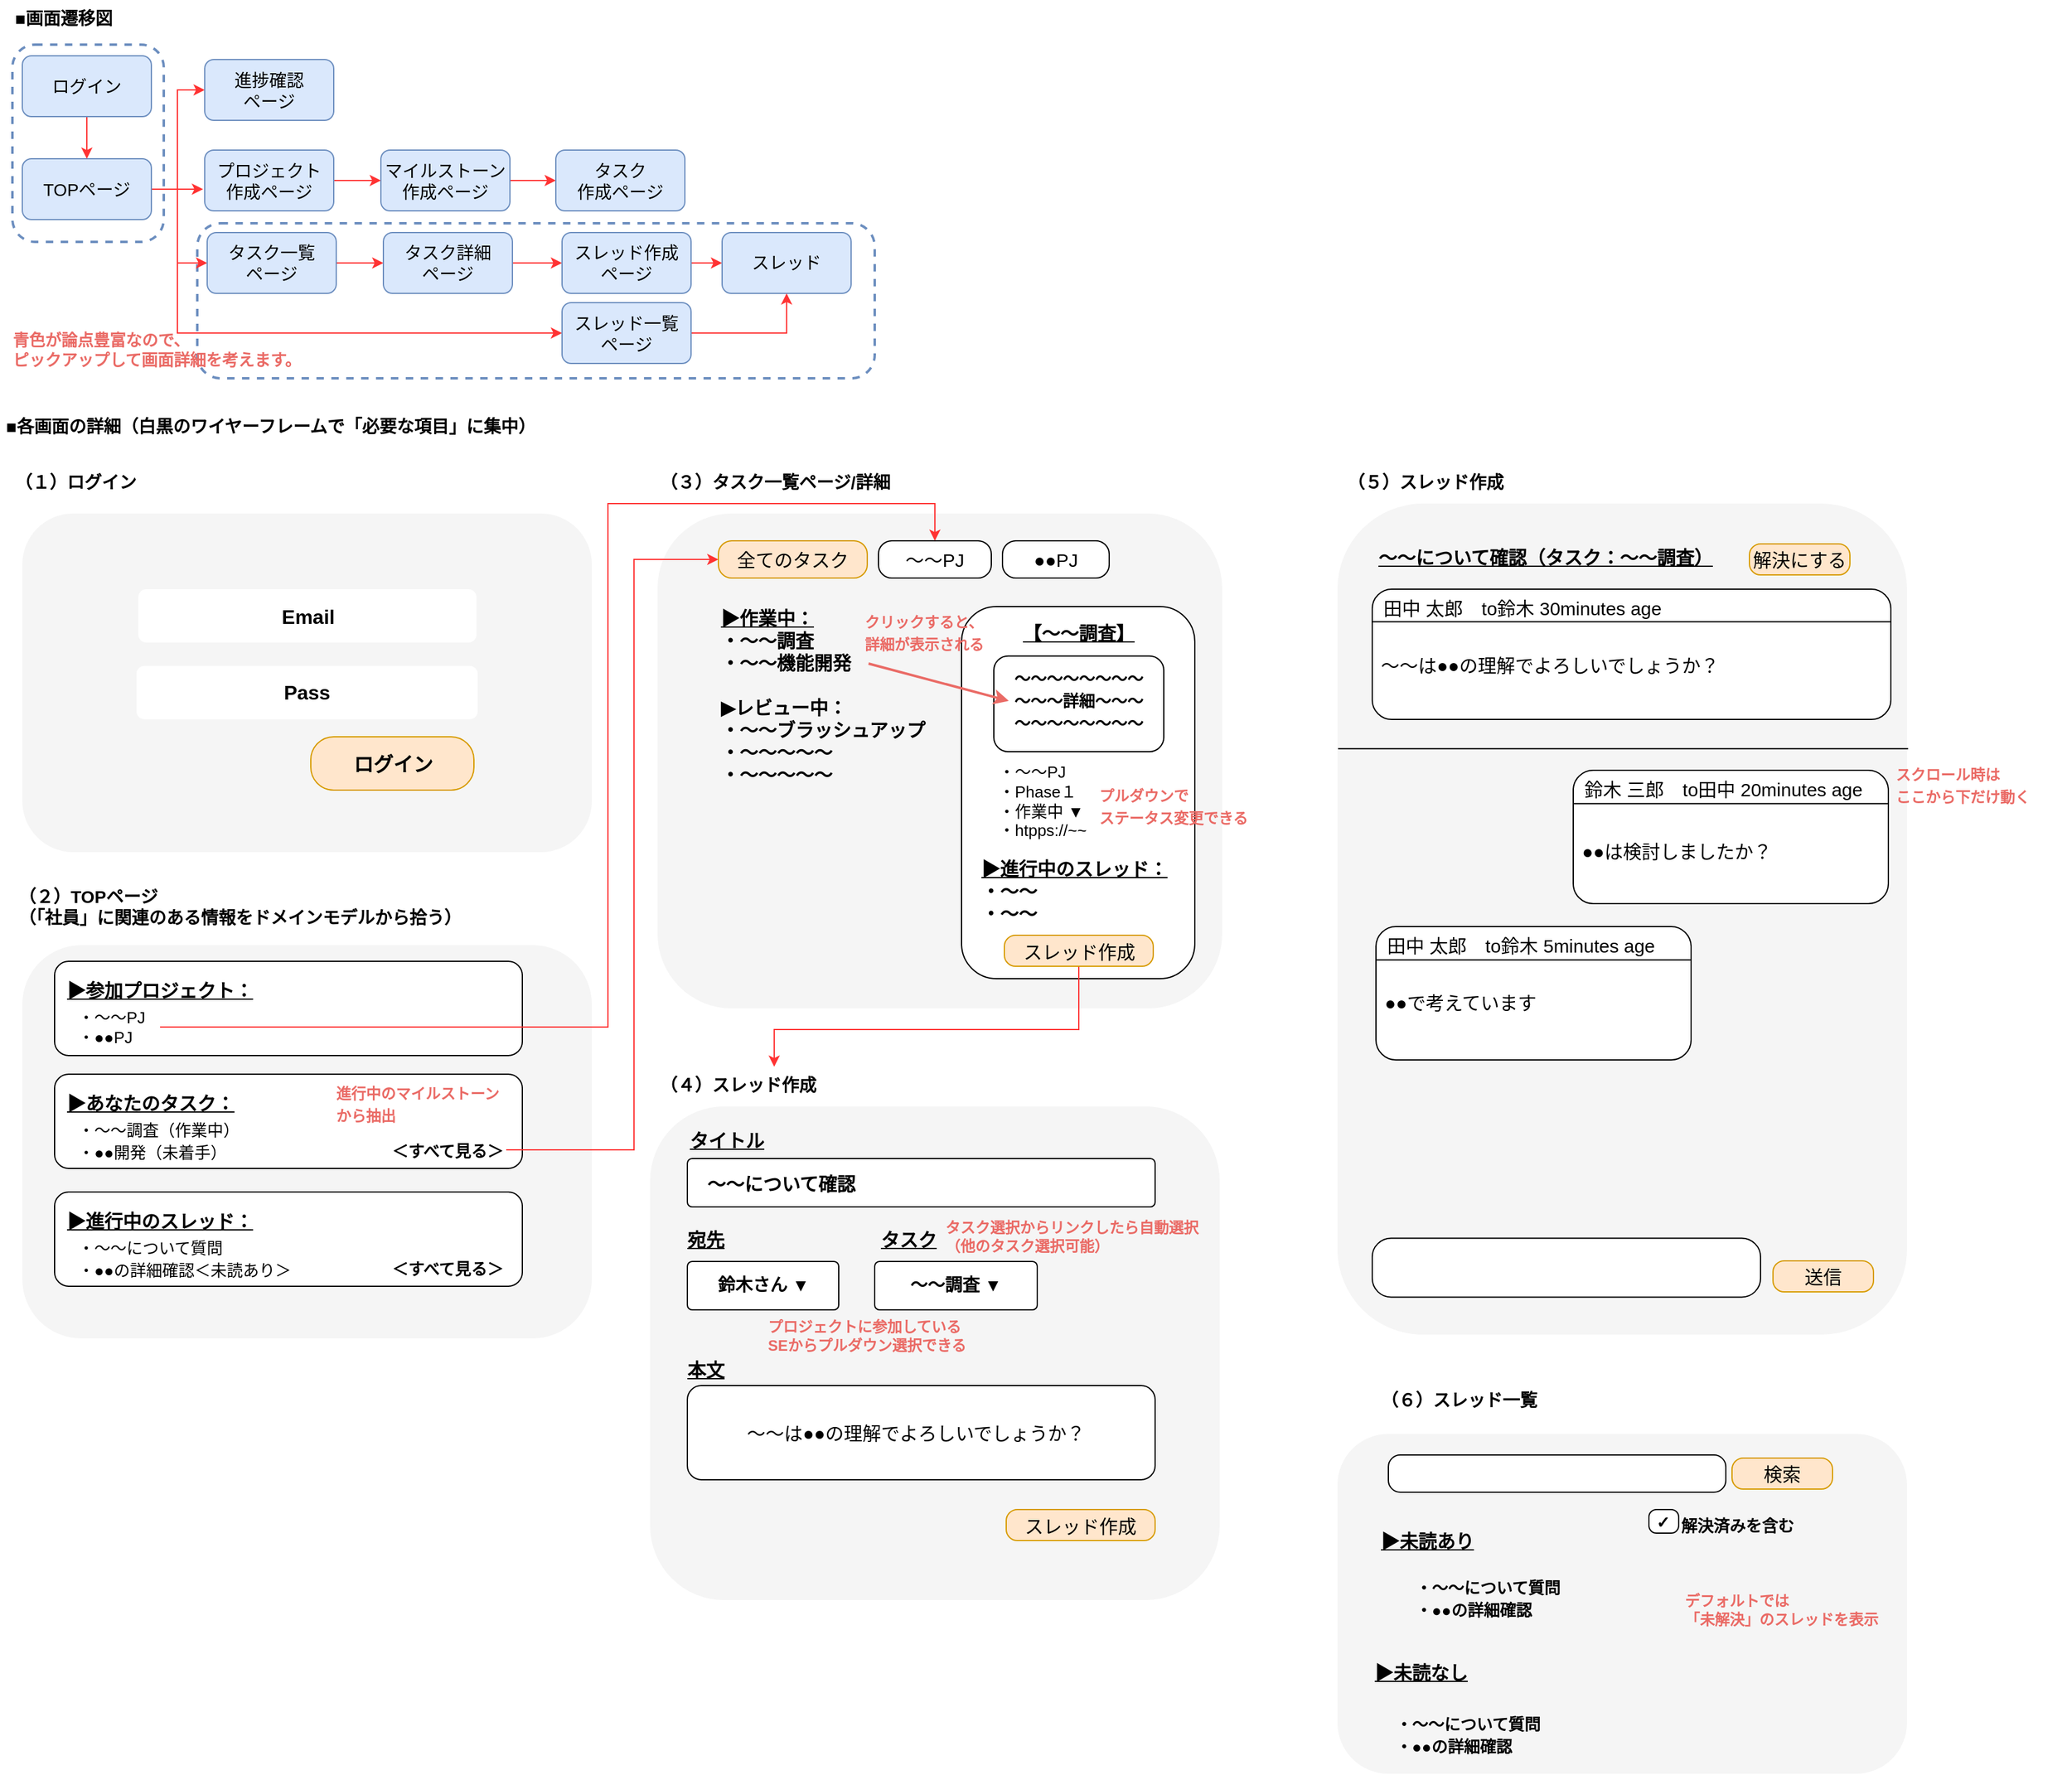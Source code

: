 <mxfile version="22.1.18" type="device" pages="3">
  <diagram id="HxNQTMV6lBlT4e_Nw5go" name="機能設計">
    <mxGraphModel dx="794" dy="412" grid="0" gridSize="10" guides="1" tooltips="1" connect="1" arrows="1" fold="1" page="1" pageScale="1" pageWidth="827" pageHeight="1169" math="0" shadow="0">
      <root>
        <mxCell id="0" />
        <mxCell id="1" parent="0" />
        <mxCell id="oYj9W8fX7MH2I0G9VKwg-125" value="" style="rounded=1;whiteSpace=wrap;html=1;fontFamily=Helvetica;fontSize=11;fillColor=none;dashed=1;strokeColor=#6c8ebf;strokeWidth=2;" vertex="1" parent="1">
          <mxGeometry x="21" y="41" width="122" height="159" as="geometry" />
        </mxCell>
        <mxCell id="oYj9W8fX7MH2I0G9VKwg-126" value="" style="rounded=1;whiteSpace=wrap;html=1;fontFamily=Helvetica;fontSize=11;fillColor=none;dashed=1;strokeColor=#6c8ebf;strokeWidth=2;" vertex="1" parent="1">
          <mxGeometry x="170" y="185" width="546" height="125" as="geometry" />
        </mxCell>
        <mxCell id="oYj9W8fX7MH2I0G9VKwg-1" value="&lt;b&gt;■画面遷移図&lt;/b&gt;" style="text;html=1;align=center;verticalAlign=middle;resizable=0;points=[];autosize=1;strokeColor=none;fillColor=none;fontSize=14;" vertex="1" parent="1">
          <mxGeometry x="13.5" y="5" width="96" height="29" as="geometry" />
        </mxCell>
        <mxCell id="oYj9W8fX7MH2I0G9VKwg-112" style="edgeStyle=orthogonalEdgeStyle;rounded=0;orthogonalLoop=1;jettySize=auto;html=1;strokeColor=#FF3333;" edge="1" parent="1" source="oYj9W8fX7MH2I0G9VKwg-105">
          <mxGeometry relative="1" as="geometry">
            <mxPoint x="174.667" y="157.5" as="targetPoint" />
          </mxGeometry>
        </mxCell>
        <mxCell id="oYj9W8fX7MH2I0G9VKwg-119" style="edgeStyle=orthogonalEdgeStyle;shape=connector;rounded=0;orthogonalLoop=1;jettySize=auto;html=1;entryX=0;entryY=0.5;entryDx=0;entryDy=0;labelBackgroundColor=default;strokeColor=#FF3333;align=center;verticalAlign=middle;fontFamily=Helvetica;fontSize=11;fontColor=default;endArrow=classic;" edge="1" parent="1" source="oYj9W8fX7MH2I0G9VKwg-105" target="oYj9W8fX7MH2I0G9VKwg-115">
          <mxGeometry relative="1" as="geometry">
            <Array as="points">
              <mxPoint x="154" y="158" />
              <mxPoint x="154" y="217" />
            </Array>
          </mxGeometry>
        </mxCell>
        <mxCell id="oYj9W8fX7MH2I0G9VKwg-124" style="edgeStyle=orthogonalEdgeStyle;shape=connector;rounded=0;orthogonalLoop=1;jettySize=auto;html=1;entryX=0;entryY=0.5;entryDx=0;entryDy=0;labelBackgroundColor=default;strokeColor=#FF3333;align=center;verticalAlign=middle;fontFamily=Helvetica;fontSize=11;fontColor=default;endArrow=classic;" edge="1" parent="1" source="oYj9W8fX7MH2I0G9VKwg-105" target="oYj9W8fX7MH2I0G9VKwg-123">
          <mxGeometry relative="1" as="geometry">
            <Array as="points">
              <mxPoint x="154" y="158" />
              <mxPoint x="154" y="78" />
            </Array>
          </mxGeometry>
        </mxCell>
        <mxCell id="oYj9W8fX7MH2I0G9VKwg-268" style="edgeStyle=orthogonalEdgeStyle;shape=connector;rounded=0;orthogonalLoop=1;jettySize=auto;html=1;entryX=0;entryY=0.5;entryDx=0;entryDy=0;labelBackgroundColor=default;strokeColor=#FF3333;align=center;verticalAlign=middle;fontFamily=Helvetica;fontSize=11;fontColor=default;endArrow=classic;" edge="1" parent="1" source="oYj9W8fX7MH2I0G9VKwg-105" target="oYj9W8fX7MH2I0G9VKwg-266">
          <mxGeometry relative="1" as="geometry">
            <Array as="points">
              <mxPoint x="154" y="158" />
              <mxPoint x="154" y="274" />
            </Array>
          </mxGeometry>
        </mxCell>
        <mxCell id="oYj9W8fX7MH2I0G9VKwg-105" value="&lt;font style=&quot;font-size: 14px;&quot;&gt;TOPページ&lt;/font&gt;" style="rounded=1;whiteSpace=wrap;html=1;fillColor=#dae8fc;strokeColor=#6c8ebf;" vertex="1" parent="1">
          <mxGeometry x="29" y="133" width="104" height="49" as="geometry" />
        </mxCell>
        <mxCell id="oYj9W8fX7MH2I0G9VKwg-110" style="edgeStyle=orthogonalEdgeStyle;rounded=0;orthogonalLoop=1;jettySize=auto;html=1;entryX=0.5;entryY=0;entryDx=0;entryDy=0;strokeColor=#FF3333;" edge="1" parent="1" source="oYj9W8fX7MH2I0G9VKwg-106" target="oYj9W8fX7MH2I0G9VKwg-105">
          <mxGeometry relative="1" as="geometry" />
        </mxCell>
        <mxCell id="oYj9W8fX7MH2I0G9VKwg-106" value="&lt;span style=&quot;font-size: 14px;&quot;&gt;ログイン&lt;/span&gt;" style="rounded=1;whiteSpace=wrap;html=1;fillColor=#dae8fc;strokeColor=#6c8ebf;" vertex="1" parent="1">
          <mxGeometry x="29" y="50" width="104" height="49" as="geometry" />
        </mxCell>
        <mxCell id="oYj9W8fX7MH2I0G9VKwg-113" style="edgeStyle=orthogonalEdgeStyle;rounded=0;orthogonalLoop=1;jettySize=auto;html=1;strokeColor=#FF3333;" edge="1" parent="1" source="oYj9W8fX7MH2I0G9VKwg-107" target="oYj9W8fX7MH2I0G9VKwg-108">
          <mxGeometry relative="1" as="geometry" />
        </mxCell>
        <mxCell id="oYj9W8fX7MH2I0G9VKwg-107" value="&lt;font style=&quot;font-size: 14px;&quot;&gt;プロジェクト&lt;br&gt;作成ページ&lt;br&gt;&lt;/font&gt;" style="rounded=1;whiteSpace=wrap;html=1;fillColor=#dae8fc;strokeColor=#6c8ebf;" vertex="1" parent="1">
          <mxGeometry x="176" y="126" width="104" height="49" as="geometry" />
        </mxCell>
        <mxCell id="oYj9W8fX7MH2I0G9VKwg-114" style="edgeStyle=orthogonalEdgeStyle;shape=connector;rounded=0;orthogonalLoop=1;jettySize=auto;html=1;entryX=0;entryY=0.5;entryDx=0;entryDy=0;labelBackgroundColor=default;strokeColor=#FF3333;align=center;verticalAlign=middle;fontFamily=Helvetica;fontSize=11;fontColor=default;endArrow=classic;" edge="1" parent="1" source="oYj9W8fX7MH2I0G9VKwg-108" target="oYj9W8fX7MH2I0G9VKwg-109">
          <mxGeometry relative="1" as="geometry" />
        </mxCell>
        <mxCell id="oYj9W8fX7MH2I0G9VKwg-108" value="&lt;font style=&quot;font-size: 14px;&quot;&gt;マイルストーン&lt;br&gt;作成ページ&lt;br&gt;&lt;/font&gt;" style="rounded=1;whiteSpace=wrap;html=1;fillColor=#dae8fc;strokeColor=#6c8ebf;" vertex="1" parent="1">
          <mxGeometry x="318" y="126" width="104" height="49" as="geometry" />
        </mxCell>
        <mxCell id="oYj9W8fX7MH2I0G9VKwg-109" value="&lt;font style=&quot;font-size: 14px;&quot;&gt;タスク&lt;br&gt;作成ページ&lt;br&gt;&lt;/font&gt;" style="rounded=1;whiteSpace=wrap;html=1;fillColor=#dae8fc;strokeColor=#6c8ebf;" vertex="1" parent="1">
          <mxGeometry x="459" y="126" width="104" height="49" as="geometry" />
        </mxCell>
        <mxCell id="oYj9W8fX7MH2I0G9VKwg-120" style="edgeStyle=orthogonalEdgeStyle;shape=connector;rounded=0;orthogonalLoop=1;jettySize=auto;html=1;entryX=0;entryY=0.5;entryDx=0;entryDy=0;labelBackgroundColor=default;strokeColor=#FF3333;align=center;verticalAlign=middle;fontFamily=Helvetica;fontSize=11;fontColor=default;endArrow=classic;" edge="1" parent="1" source="oYj9W8fX7MH2I0G9VKwg-115" target="oYj9W8fX7MH2I0G9VKwg-116">
          <mxGeometry relative="1" as="geometry" />
        </mxCell>
        <mxCell id="oYj9W8fX7MH2I0G9VKwg-115" value="&lt;font style=&quot;font-size: 14px;&quot;&gt;タスク一覧&lt;br&gt;ページ&lt;br&gt;&lt;/font&gt;" style="rounded=1;whiteSpace=wrap;html=1;fillColor=#dae8fc;strokeColor=#6c8ebf;" vertex="1" parent="1">
          <mxGeometry x="178" y="192.5" width="104" height="49" as="geometry" />
        </mxCell>
        <mxCell id="oYj9W8fX7MH2I0G9VKwg-121" style="edgeStyle=orthogonalEdgeStyle;shape=connector;rounded=0;orthogonalLoop=1;jettySize=auto;html=1;entryX=0;entryY=0.5;entryDx=0;entryDy=0;labelBackgroundColor=default;strokeColor=#FF3333;align=center;verticalAlign=middle;fontFamily=Helvetica;fontSize=11;fontColor=default;endArrow=classic;" edge="1" parent="1" source="oYj9W8fX7MH2I0G9VKwg-116" target="oYj9W8fX7MH2I0G9VKwg-117">
          <mxGeometry relative="1" as="geometry" />
        </mxCell>
        <mxCell id="oYj9W8fX7MH2I0G9VKwg-116" value="&lt;font style=&quot;font-size: 14px;&quot;&gt;タスク詳細&lt;br&gt;ページ&lt;br&gt;&lt;/font&gt;" style="rounded=1;whiteSpace=wrap;html=1;fillColor=#dae8fc;strokeColor=#6c8ebf;" vertex="1" parent="1">
          <mxGeometry x="320" y="192.5" width="104" height="49" as="geometry" />
        </mxCell>
        <mxCell id="oYj9W8fX7MH2I0G9VKwg-122" style="edgeStyle=orthogonalEdgeStyle;shape=connector;rounded=0;orthogonalLoop=1;jettySize=auto;html=1;entryX=0;entryY=0.5;entryDx=0;entryDy=0;labelBackgroundColor=default;strokeColor=#FF3333;align=center;verticalAlign=middle;fontFamily=Helvetica;fontSize=11;fontColor=default;endArrow=classic;" edge="1" parent="1" source="oYj9W8fX7MH2I0G9VKwg-117" target="oYj9W8fX7MH2I0G9VKwg-118">
          <mxGeometry relative="1" as="geometry" />
        </mxCell>
        <mxCell id="oYj9W8fX7MH2I0G9VKwg-117" value="&lt;font style=&quot;font-size: 14px;&quot;&gt;スレッド作成&lt;br&gt;ページ&lt;br&gt;&lt;/font&gt;" style="rounded=1;whiteSpace=wrap;html=1;fillColor=#dae8fc;strokeColor=#6c8ebf;" vertex="1" parent="1">
          <mxGeometry x="464" y="192.5" width="104" height="49" as="geometry" />
        </mxCell>
        <mxCell id="oYj9W8fX7MH2I0G9VKwg-118" value="&lt;font style=&quot;font-size: 14px;&quot;&gt;スレッド&lt;br&gt;&lt;/font&gt;" style="rounded=1;whiteSpace=wrap;html=1;fillColor=#dae8fc;strokeColor=#6c8ebf;" vertex="1" parent="1">
          <mxGeometry x="593" y="192.5" width="104" height="49" as="geometry" />
        </mxCell>
        <mxCell id="oYj9W8fX7MH2I0G9VKwg-123" value="&lt;font style=&quot;font-size: 14px;&quot;&gt;進捗確認&lt;br&gt;ページ&lt;br&gt;&lt;/font&gt;" style="rounded=1;whiteSpace=wrap;html=1;fillColor=#dae8fc;strokeColor=#6c8ebf;" vertex="1" parent="1">
          <mxGeometry x="176" y="53" width="104" height="49" as="geometry" />
        </mxCell>
        <mxCell id="oYj9W8fX7MH2I0G9VKwg-127" value="&lt;div style=&quot;text-align: left; font-size: 13px;&quot;&gt;&lt;span style=&quot;background-color: initial;&quot;&gt;&lt;font style=&quot;font-size: 13px;&quot; color=&quot;#ea6b66&quot;&gt;&lt;b&gt;青色が論点豊富なので、&lt;/b&gt;&lt;/font&gt;&lt;/span&gt;&lt;/div&gt;&lt;font style=&quot;font-size: 13px;&quot; color=&quot;#ea6b66&quot;&gt;&lt;b&gt;ピックアップして画面詳細を考えます。&lt;/b&gt;&lt;/font&gt;" style="text;html=1;align=center;verticalAlign=middle;resizable=0;points=[];autosize=1;strokeColor=none;fillColor=none;fontSize=11;fontFamily=Helvetica;fontColor=default;" vertex="1" parent="1">
          <mxGeometry x="11" y="265" width="252" height="43" as="geometry" />
        </mxCell>
        <mxCell id="oYj9W8fX7MH2I0G9VKwg-128" value="&lt;b&gt;■各画面の詳細（白黒のワイヤーフレームで「必要な項目」に集中）&lt;/b&gt;" style="text;html=1;align=left;verticalAlign=middle;resizable=0;points=[];autosize=1;strokeColor=none;fillColor=none;fontSize=14;" vertex="1" parent="1">
          <mxGeometry x="13.5" y="334" width="446" height="29" as="geometry" />
        </mxCell>
        <mxCell id="oYj9W8fX7MH2I0G9VKwg-129" value="&lt;b&gt;（１）ログイン&lt;/b&gt;" style="text;html=1;align=left;verticalAlign=middle;resizable=0;points=[];autosize=1;strokeColor=none;fillColor=none;fontSize=14;fontFamily=Helvetica;fontColor=default;" vertex="1" parent="1">
          <mxGeometry x="21" y="379" width="116" height="29" as="geometry" />
        </mxCell>
        <mxCell id="oYj9W8fX7MH2I0G9VKwg-130" value="" style="rounded=1;whiteSpace=wrap;html=1;fontFamily=Helvetica;fontSize=11;fontColor=#333333;fillColor=#f5f5f5;strokeColor=none;" vertex="1" parent="1">
          <mxGeometry x="29" y="419" width="459" height="273" as="geometry" />
        </mxCell>
        <mxCell id="oYj9W8fX7MH2I0G9VKwg-131" value="&lt;font style=&quot;font-size: 16px;&quot;&gt;Email&lt;/font&gt;" style="rounded=1;whiteSpace=wrap;html=1;fontFamily=Helvetica;fontSize=11;fontColor=default;fillColor=default;strokeColor=none;fontStyle=1" vertex="1" parent="1">
          <mxGeometry x="122.5" y="480" width="272.5" height="43" as="geometry" />
        </mxCell>
        <mxCell id="oYj9W8fX7MH2I0G9VKwg-132" value="&lt;font style=&quot;font-size: 16px;&quot;&gt;Pass&lt;/font&gt;" style="rounded=1;whiteSpace=wrap;html=1;fontFamily=Helvetica;fontSize=11;fontColor=default;fillColor=default;strokeColor=none;fontStyle=1" vertex="1" parent="1">
          <mxGeometry x="121" y="541.85" width="275" height="43" as="geometry" />
        </mxCell>
        <mxCell id="oYj9W8fX7MH2I0G9VKwg-133" value="&lt;span style=&quot;font-size: 16px;&quot;&gt;ログイン&lt;/span&gt;" style="rounded=1;whiteSpace=wrap;html=1;fontFamily=Helvetica;fontSize=11;fillColor=#ffe6cc;strokeColor=#d79b00;arcSize=43;fontStyle=1" vertex="1" parent="1">
          <mxGeometry x="261.5" y="599" width="131.5" height="43" as="geometry" />
        </mxCell>
        <mxCell id="oYj9W8fX7MH2I0G9VKwg-136" value="&lt;b&gt;（２）TOPページ&lt;br&gt;（「社員」に関連のある情報をドメインモデルから拾う）&lt;br&gt;&lt;/b&gt;" style="text;html=1;align=left;verticalAlign=middle;resizable=0;points=[];autosize=1;strokeColor=none;fillColor=none;fontSize=14;fontFamily=Helvetica;fontColor=default;" vertex="1" parent="1">
          <mxGeometry x="24" y="713" width="382" height="46" as="geometry" />
        </mxCell>
        <mxCell id="oYj9W8fX7MH2I0G9VKwg-137" value="" style="rounded=1;whiteSpace=wrap;html=1;fontFamily=Helvetica;fontSize=11;fontColor=#333333;fillColor=#f5f5f5;strokeColor=none;" vertex="1" parent="1">
          <mxGeometry x="29" y="767" width="459" height="317" as="geometry" />
        </mxCell>
        <mxCell id="oYj9W8fX7MH2I0G9VKwg-144" value="" style="rounded=1;whiteSpace=wrap;html=1;fontFamily=Helvetica;fontSize=11;fontColor=default;" vertex="1" parent="1">
          <mxGeometry x="55" y="780" width="377" height="76" as="geometry" />
        </mxCell>
        <mxCell id="oYj9W8fX7MH2I0G9VKwg-141" value="&lt;b&gt;▶参加プロジェクト：&lt;/b&gt;" style="text;html=1;strokeColor=none;fillColor=none;align=left;verticalAlign=middle;whiteSpace=wrap;rounded=0;fontSize=15;fontFamily=Helvetica;fontColor=default;fontStyle=4" vertex="1" parent="1">
          <mxGeometry x="63" y="788" width="163" height="30" as="geometry" />
        </mxCell>
        <mxCell id="oYj9W8fX7MH2I0G9VKwg-145" value="・～～PJ&lt;br style=&quot;font-size: 13px;&quot;&gt;・●●PJ" style="text;html=1;strokeColor=none;fillColor=none;align=left;verticalAlign=middle;whiteSpace=wrap;rounded=0;fontSize=13;fontFamily=Helvetica;fontColor=default;" vertex="1" parent="1">
          <mxGeometry x="72" y="818" width="68" height="30" as="geometry" />
        </mxCell>
        <mxCell id="oYj9W8fX7MH2I0G9VKwg-146" value="" style="rounded=1;whiteSpace=wrap;html=1;fontFamily=Helvetica;fontSize=11;fontColor=default;" vertex="1" parent="1">
          <mxGeometry x="55" y="871" width="377" height="76" as="geometry" />
        </mxCell>
        <mxCell id="oYj9W8fX7MH2I0G9VKwg-147" value="&lt;b&gt;▶あなたのタスク：&lt;/b&gt;" style="text;html=1;strokeColor=none;fillColor=none;align=left;verticalAlign=middle;whiteSpace=wrap;rounded=0;fontSize=15;fontFamily=Helvetica;fontColor=default;fontStyle=4" vertex="1" parent="1">
          <mxGeometry x="63" y="879" width="163" height="30" as="geometry" />
        </mxCell>
        <mxCell id="oYj9W8fX7MH2I0G9VKwg-148" value="&lt;font style=&quot;font-size: 13px;&quot;&gt;・～～調査（作業中）&lt;br&gt;・●●開発（未着手）&lt;/font&gt;" style="text;html=1;strokeColor=none;fillColor=none;align=left;verticalAlign=middle;whiteSpace=wrap;rounded=0;fontSize=15;fontFamily=Helvetica;fontColor=default;" vertex="1" parent="1">
          <mxGeometry x="72" y="909" width="163" height="30" as="geometry" />
        </mxCell>
        <mxCell id="oYj9W8fX7MH2I0G9VKwg-142" value="&lt;font color=&quot;#ea6b66&quot; style=&quot;font-size: 12px;&quot;&gt;&lt;b&gt;進行中のマイルストーン&lt;br&gt;から抽出&lt;/b&gt;&lt;/font&gt;" style="text;html=1;strokeColor=none;fillColor=none;align=left;verticalAlign=middle;whiteSpace=wrap;rounded=0;fontSize=15;fontFamily=Helvetica;fontColor=default;" vertex="1" parent="1">
          <mxGeometry x="280" y="879" width="143" height="30" as="geometry" />
        </mxCell>
        <mxCell id="oYj9W8fX7MH2I0G9VKwg-150" value="&lt;font style=&quot;font-size: 13px;&quot;&gt;&lt;b&gt;＜すべて見る＞&lt;/b&gt;&lt;/font&gt;" style="text;html=1;strokeColor=none;fillColor=none;align=left;verticalAlign=middle;whiteSpace=wrap;rounded=0;fontSize=15;fontFamily=Helvetica;fontColor=default;" vertex="1" parent="1">
          <mxGeometry x="325" y="917" width="94" height="30" as="geometry" />
        </mxCell>
        <mxCell id="oYj9W8fX7MH2I0G9VKwg-167" value="" style="rounded=1;whiteSpace=wrap;html=1;fontFamily=Helvetica;fontSize=11;fontColor=default;" vertex="1" parent="1">
          <mxGeometry x="55" y="966" width="377" height="76" as="geometry" />
        </mxCell>
        <mxCell id="oYj9W8fX7MH2I0G9VKwg-168" value="&lt;b&gt;▶進行中のスレッド：&lt;/b&gt;" style="text;html=1;strokeColor=none;fillColor=none;align=left;verticalAlign=middle;whiteSpace=wrap;rounded=0;fontSize=15;fontFamily=Helvetica;fontColor=default;fontStyle=4" vertex="1" parent="1">
          <mxGeometry x="63" y="974" width="163" height="30" as="geometry" />
        </mxCell>
        <mxCell id="oYj9W8fX7MH2I0G9VKwg-169" value="&lt;font style=&quot;font-size: 13px;&quot;&gt;・～～について質問&lt;br&gt;・●●の詳細確認＜未読あり＞&lt;/font&gt;" style="text;html=1;strokeColor=none;fillColor=none;align=left;verticalAlign=middle;whiteSpace=wrap;rounded=0;fontSize=15;fontFamily=Helvetica;fontColor=default;" vertex="1" parent="1">
          <mxGeometry x="72" y="1004" width="179" height="30" as="geometry" />
        </mxCell>
        <mxCell id="oYj9W8fX7MH2I0G9VKwg-171" value="&lt;font style=&quot;font-size: 13px;&quot;&gt;&lt;b&gt;＜すべて見る＞&lt;/b&gt;&lt;/font&gt;" style="text;html=1;strokeColor=none;fillColor=none;align=left;verticalAlign=middle;whiteSpace=wrap;rounded=0;fontSize=15;fontFamily=Helvetica;fontColor=default;" vertex="1" parent="1">
          <mxGeometry x="325" y="1012" width="94" height="30" as="geometry" />
        </mxCell>
        <mxCell id="oYj9W8fX7MH2I0G9VKwg-172" value="&lt;b&gt;（３）タスク一覧ページ/詳細&lt;br&gt;&lt;/b&gt;" style="text;html=1;align=left;verticalAlign=middle;resizable=0;points=[];autosize=1;strokeColor=none;fillColor=none;fontSize=14;fontFamily=Helvetica;fontColor=default;" vertex="1" parent="1">
          <mxGeometry x="541" y="379" width="204" height="29" as="geometry" />
        </mxCell>
        <mxCell id="oYj9W8fX7MH2I0G9VKwg-173" value="" style="rounded=1;whiteSpace=wrap;html=1;fontFamily=Helvetica;fontSize=11;fontColor=#333333;fillColor=#f5f5f5;strokeColor=none;" vertex="1" parent="1">
          <mxGeometry x="541" y="419" width="455" height="399" as="geometry" />
        </mxCell>
        <mxCell id="oYj9W8fX7MH2I0G9VKwg-179" value="&lt;font style=&quot;font-size: 15px;&quot;&gt;&lt;b&gt;&lt;u&gt;▶作業中：&lt;/u&gt;&lt;br&gt;・～～調査&lt;br&gt;・～～機能開発&lt;br&gt;&lt;br&gt;▶レビュー中：&lt;br&gt;・～～ブラッシュアップ&lt;br&gt;・～～～～～&lt;br&gt;・～～～～～&lt;br&gt;&lt;/b&gt;&lt;br&gt;&lt;/font&gt;" style="text;html=1;strokeColor=none;fillColor=none;align=left;verticalAlign=middle;whiteSpace=wrap;rounded=0;fontSize=15;fontFamily=Helvetica;fontColor=default;" vertex="1" parent="1">
          <mxGeometry x="590" y="480" width="178" height="189.85" as="geometry" />
        </mxCell>
        <mxCell id="oYj9W8fX7MH2I0G9VKwg-188" value="&lt;font style=&quot;font-size: 15px;&quot;&gt;全てのタスク&lt;/font&gt;" style="rounded=1;whiteSpace=wrap;html=1;fontFamily=Helvetica;fontSize=11;fillColor=#ffe6cc;strokeColor=#d79b00;arcSize=36;" vertex="1" parent="1">
          <mxGeometry x="590" y="441" width="120" height="30" as="geometry" />
        </mxCell>
        <mxCell id="oYj9W8fX7MH2I0G9VKwg-189" value="&lt;font style=&quot;font-size: 15px;&quot;&gt;～～PJ&lt;/font&gt;" style="rounded=1;whiteSpace=wrap;html=1;fontFamily=Helvetica;fontSize=11;arcSize=36;" vertex="1" parent="1">
          <mxGeometry x="719" y="441" width="91" height="30" as="geometry" />
        </mxCell>
        <mxCell id="oYj9W8fX7MH2I0G9VKwg-190" value="&lt;font style=&quot;font-size: 15px;&quot;&gt;●●PJ&lt;/font&gt;" style="rounded=1;whiteSpace=wrap;html=1;fontFamily=Helvetica;fontSize=11;arcSize=36;" vertex="1" parent="1">
          <mxGeometry x="819" y="441" width="86" height="30" as="geometry" />
        </mxCell>
        <mxCell id="oYj9W8fX7MH2I0G9VKwg-191" style="edgeStyle=orthogonalEdgeStyle;shape=connector;rounded=0;orthogonalLoop=1;jettySize=auto;html=1;entryX=0;entryY=0.5;entryDx=0;entryDy=0;labelBackgroundColor=default;strokeColor=#FF3333;align=center;verticalAlign=middle;fontFamily=Helvetica;fontSize=11;fontColor=default;endArrow=classic;" edge="1" parent="1" source="oYj9W8fX7MH2I0G9VKwg-150" target="oYj9W8fX7MH2I0G9VKwg-188">
          <mxGeometry relative="1" as="geometry">
            <Array as="points">
              <mxPoint x="522" y="932" />
              <mxPoint x="522" y="456" />
            </Array>
          </mxGeometry>
        </mxCell>
        <mxCell id="oYj9W8fX7MH2I0G9VKwg-192" style="edgeStyle=orthogonalEdgeStyle;shape=connector;rounded=0;orthogonalLoop=1;jettySize=auto;html=1;labelBackgroundColor=default;strokeColor=#FF3333;align=center;verticalAlign=middle;fontFamily=Helvetica;fontSize=11;fontColor=default;endArrow=classic;entryX=0.5;entryY=0;entryDx=0;entryDy=0;" edge="1" parent="1" source="oYj9W8fX7MH2I0G9VKwg-145" target="oYj9W8fX7MH2I0G9VKwg-189">
          <mxGeometry relative="1" as="geometry">
            <Array as="points">
              <mxPoint x="501" y="833" />
              <mxPoint x="501" y="411" />
              <mxPoint x="764" y="411" />
            </Array>
          </mxGeometry>
        </mxCell>
        <mxCell id="oYj9W8fX7MH2I0G9VKwg-193" value="" style="rounded=1;whiteSpace=wrap;html=1;fontFamily=Helvetica;fontSize=11;fontColor=default;" vertex="1" parent="1">
          <mxGeometry x="786" y="494" width="188" height="300" as="geometry" />
        </mxCell>
        <mxCell id="oYj9W8fX7MH2I0G9VKwg-194" value="&lt;font style=&quot;font-size: 13px;&quot;&gt;&lt;b style=&quot;&quot;&gt;&lt;u style=&quot;&quot;&gt;&lt;font style=&quot;font-size: 15px;&quot;&gt;【～～調査】&lt;/font&gt;&lt;/u&gt;&lt;br&gt;&lt;br&gt;～～～～～～～～&lt;br&gt;～～～詳細～～～&lt;br&gt;&lt;/b&gt;&lt;b style=&quot;border-color: var(--border-color);&quot;&gt;～～～～～～～～&lt;br style=&quot;border-color: var(--border-color);&quot;&gt;&lt;/b&gt;&lt;/font&gt;" style="text;html=1;strokeColor=none;fillColor=none;align=center;verticalAlign=middle;whiteSpace=wrap;rounded=0;fontSize=15;fontFamily=Helvetica;fontColor=default;" vertex="1" parent="1">
          <mxGeometry x="809" y="494" width="143" height="114.85" as="geometry" />
        </mxCell>
        <mxCell id="oYj9W8fX7MH2I0G9VKwg-195" value="" style="rounded=1;whiteSpace=wrap;html=1;fontFamily=Helvetica;fontSize=11;fontColor=default;fillColor=none;" vertex="1" parent="1">
          <mxGeometry x="812" y="533.85" width="137" height="77.15" as="geometry" />
        </mxCell>
        <mxCell id="oYj9W8fX7MH2I0G9VKwg-196" value="&lt;font style=&quot;font-size: 13px;&quot;&gt;・～～PJ&lt;br&gt;・Phase１&lt;br&gt;・作業中 ▼&lt;br&gt;・htpps://~~&lt;br&gt;&lt;/font&gt;" style="text;html=1;align=left;verticalAlign=middle;resizable=0;points=[];autosize=1;strokeColor=none;fillColor=none;fontSize=11;fontFamily=Helvetica;fontColor=default;" vertex="1" parent="1">
          <mxGeometry x="814" y="614" width="89" height="74" as="geometry" />
        </mxCell>
        <mxCell id="oYj9W8fX7MH2I0G9VKwg-197" value="&lt;font style=&quot;font-size: 15px;&quot;&gt;&lt;b&gt;&lt;u&gt;▶進行中のスレッド：&lt;/u&gt;&lt;br&gt;・～～&lt;br&gt;・～～&lt;br&gt;&lt;/b&gt;&lt;br&gt;&lt;/font&gt;" style="text;html=1;strokeColor=none;fillColor=none;align=left;verticalAlign=middle;whiteSpace=wrap;rounded=0;fontSize=15;fontFamily=Helvetica;fontColor=default;" vertex="1" parent="1">
          <mxGeometry x="800" y="688" width="161" height="88.85" as="geometry" />
        </mxCell>
        <mxCell id="oYj9W8fX7MH2I0G9VKwg-201" style="edgeStyle=orthogonalEdgeStyle;shape=connector;rounded=0;orthogonalLoop=1;jettySize=auto;html=1;labelBackgroundColor=default;strokeColor=#FF3333;align=center;verticalAlign=middle;fontFamily=Helvetica;fontSize=11;fontColor=default;endArrow=classic;exitX=0.5;exitY=1;exitDx=0;exitDy=0;" edge="1" parent="1" source="oYj9W8fX7MH2I0G9VKwg-198" target="oYj9W8fX7MH2I0G9VKwg-200">
          <mxGeometry relative="1" as="geometry">
            <Array as="points">
              <mxPoint x="881" y="835" />
              <mxPoint x="635" y="835" />
            </Array>
          </mxGeometry>
        </mxCell>
        <mxCell id="oYj9W8fX7MH2I0G9VKwg-198" value="&lt;font style=&quot;font-size: 15px;&quot;&gt;スレッド作成&lt;/font&gt;" style="rounded=1;whiteSpace=wrap;html=1;fontFamily=Helvetica;fontSize=11;fillColor=#ffe6cc;strokeColor=#d79b00;arcSize=36;" vertex="1" parent="1">
          <mxGeometry x="820.5" y="759" width="120" height="25" as="geometry" />
        </mxCell>
        <mxCell id="oYj9W8fX7MH2I0G9VKwg-200" value="&lt;b&gt;（４）スレッド作成&lt;br&gt;&lt;/b&gt;" style="text;html=1;align=left;verticalAlign=middle;resizable=0;points=[];autosize=1;strokeColor=none;fillColor=none;fontSize=14;fontFamily=Helvetica;fontColor=default;" vertex="1" parent="1">
          <mxGeometry x="541" y="865" width="144" height="29" as="geometry" />
        </mxCell>
        <mxCell id="oYj9W8fX7MH2I0G9VKwg-202" value="" style="rounded=1;whiteSpace=wrap;html=1;fontFamily=Helvetica;fontSize=11;fontColor=#333333;fillColor=#f5f5f5;strokeColor=none;" vertex="1" parent="1">
          <mxGeometry x="535" y="897" width="459" height="398" as="geometry" />
        </mxCell>
        <mxCell id="oYj9W8fX7MH2I0G9VKwg-204" value="&lt;b&gt;タイトル&lt;/b&gt;" style="text;html=1;strokeColor=none;fillColor=none;align=left;verticalAlign=middle;whiteSpace=wrap;rounded=0;fontSize=15;fontFamily=Helvetica;fontColor=default;fontStyle=4" vertex="1" parent="1">
          <mxGeometry x="565" y="909" width="163" height="30" as="geometry" />
        </mxCell>
        <mxCell id="oYj9W8fX7MH2I0G9VKwg-206" value="" style="rounded=1;whiteSpace=wrap;html=1;fontFamily=Helvetica;fontSize=11;fontColor=default;arcSize=10;" vertex="1" parent="1">
          <mxGeometry x="565" y="939" width="377" height="39" as="geometry" />
        </mxCell>
        <mxCell id="oYj9W8fX7MH2I0G9VKwg-207" value="&lt;b&gt;宛先&lt;/b&gt;" style="text;html=1;strokeColor=none;fillColor=none;align=left;verticalAlign=middle;whiteSpace=wrap;rounded=0;fontSize=15;fontFamily=Helvetica;fontColor=default;fontStyle=4" vertex="1" parent="1">
          <mxGeometry x="563" y="989" width="163" height="30" as="geometry" />
        </mxCell>
        <mxCell id="oYj9W8fX7MH2I0G9VKwg-211" value="" style="rounded=1;whiteSpace=wrap;html=1;fontFamily=Helvetica;fontSize=11;fontColor=default;" vertex="1" parent="1">
          <mxGeometry x="565" y="1122" width="377" height="76" as="geometry" />
        </mxCell>
        <mxCell id="oYj9W8fX7MH2I0G9VKwg-212" value="&lt;b&gt;本文&lt;/b&gt;" style="text;html=1;strokeColor=none;fillColor=none;align=left;verticalAlign=middle;whiteSpace=wrap;rounded=0;fontSize=15;fontFamily=Helvetica;fontColor=default;fontStyle=4" vertex="1" parent="1">
          <mxGeometry x="563" y="1094" width="163" height="30" as="geometry" />
        </mxCell>
        <mxCell id="oYj9W8fX7MH2I0G9VKwg-217" value="&lt;b&gt;タスク&lt;/b&gt;" style="text;html=1;strokeColor=none;fillColor=none;align=left;verticalAlign=middle;whiteSpace=wrap;rounded=0;fontSize=15;fontFamily=Helvetica;fontColor=default;fontStyle=4" vertex="1" parent="1">
          <mxGeometry x="719" y="989" width="163" height="30" as="geometry" />
        </mxCell>
        <mxCell id="oYj9W8fX7MH2I0G9VKwg-219" value="" style="rounded=1;whiteSpace=wrap;html=1;fontFamily=Helvetica;fontSize=11;fontColor=default;arcSize=10;" vertex="1" parent="1">
          <mxGeometry x="565" y="1022" width="122" height="39" as="geometry" />
        </mxCell>
        <mxCell id="oYj9W8fX7MH2I0G9VKwg-220" value="" style="rounded=1;whiteSpace=wrap;html=1;fontFamily=Helvetica;fontSize=11;fontColor=default;arcSize=10;" vertex="1" parent="1">
          <mxGeometry x="716" y="1022" width="131" height="39" as="geometry" />
        </mxCell>
        <mxCell id="oYj9W8fX7MH2I0G9VKwg-221" value="&lt;font style=&quot;font-size: 14px;&quot;&gt;&lt;b style=&quot;font-size: 14px;&quot;&gt;&lt;font style=&quot;font-size: 14px;&quot;&gt;～～調査 ▼&lt;/font&gt;&lt;/b&gt;&lt;b style=&quot;border-color: var(--border-color); font-size: 14px;&quot;&gt;&lt;br style=&quot;border-color: var(--border-color); font-size: 14px;&quot;&gt;&lt;/b&gt;&lt;/font&gt;" style="text;html=1;strokeColor=none;fillColor=none;align=center;verticalAlign=middle;whiteSpace=wrap;rounded=0;fontSize=14;fontFamily=Helvetica;fontColor=default;" vertex="1" parent="1">
          <mxGeometry x="725" y="1026.07" width="113" height="30.85" as="geometry" />
        </mxCell>
        <mxCell id="oYj9W8fX7MH2I0G9VKwg-222" value="&lt;font color=&quot;#ea6b66&quot; style=&quot;font-size: 12px;&quot;&gt;&lt;span&gt;タスク選択からリンクしたら自動選択&lt;br&gt;&lt;/span&gt;&lt;/font&gt;&lt;div style=&quot;font-size: 12px;&quot;&gt;&lt;span style=&quot;background-color: initial;&quot;&gt;&lt;font color=&quot;#ea6b66&quot; style=&quot;font-size: 12px;&quot;&gt;&lt;span&gt;（他のタスク選択可能）&lt;/span&gt;&lt;/font&gt;&lt;/span&gt;&lt;/div&gt;" style="text;html=1;align=left;verticalAlign=middle;resizable=0;points=[];autosize=1;strokeColor=none;fillColor=none;fontSize=11;fontFamily=Helvetica;fontColor=default;fontStyle=1" vertex="1" parent="1">
          <mxGeometry x="771" y="981" width="222" height="41" as="geometry" />
        </mxCell>
        <mxCell id="oYj9W8fX7MH2I0G9VKwg-225" value="&lt;font style=&quot;font-size: 14px;&quot;&gt;&lt;b style=&quot;font-size: 14px;&quot;&gt;&lt;font style=&quot;font-size: 14px;&quot;&gt;鈴木さん ▼&lt;/font&gt;&lt;/b&gt;&lt;b style=&quot;border-color: var(--border-color); font-size: 14px;&quot;&gt;&lt;br style=&quot;border-color: var(--border-color); font-size: 14px;&quot;&gt;&lt;/b&gt;&lt;/font&gt;" style="text;html=1;strokeColor=none;fillColor=none;align=center;verticalAlign=middle;whiteSpace=wrap;rounded=0;fontSize=14;fontFamily=Helvetica;fontColor=default;" vertex="1" parent="1">
          <mxGeometry x="569.5" y="1026.07" width="113" height="30.85" as="geometry" />
        </mxCell>
        <mxCell id="oYj9W8fX7MH2I0G9VKwg-226" value="&lt;font color=&quot;#ea6b66&quot;&gt;&lt;span style=&quot;font-size: 12px;&quot;&gt;プロジェクトに参加している&lt;br&gt;SEからプルダウン選択できる&lt;/span&gt;&lt;/font&gt;" style="text;html=1;align=left;verticalAlign=middle;resizable=0;points=[];autosize=1;strokeColor=none;fillColor=none;fontSize=11;fontFamily=Helvetica;fontColor=default;fontStyle=1" vertex="1" parent="1">
          <mxGeometry x="627.5" y="1061" width="178" height="41" as="geometry" />
        </mxCell>
        <mxCell id="oYj9W8fX7MH2I0G9VKwg-227" value="&lt;font style=&quot;font-size: 15px;&quot;&gt;スレッド作成&lt;/font&gt;" style="rounded=1;whiteSpace=wrap;html=1;fontFamily=Helvetica;fontSize=11;fillColor=#ffe6cc;strokeColor=#d79b00;arcSize=36;" vertex="1" parent="1">
          <mxGeometry x="822" y="1222" width="120" height="25" as="geometry" />
        </mxCell>
        <mxCell id="oYj9W8fX7MH2I0G9VKwg-228" value="&lt;b&gt;（５）スレッド作成&lt;br&gt;&lt;/b&gt;" style="text;html=1;align=left;verticalAlign=middle;resizable=0;points=[];autosize=1;strokeColor=none;fillColor=none;fontSize=14;fontFamily=Helvetica;fontColor=default;" vertex="1" parent="1">
          <mxGeometry x="1095" y="379" width="144" height="29" as="geometry" />
        </mxCell>
        <mxCell id="oYj9W8fX7MH2I0G9VKwg-229" value="" style="rounded=1;whiteSpace=wrap;html=1;fontFamily=Helvetica;fontSize=11;fontColor=#333333;fillColor=#f5f5f5;strokeColor=none;strokeWidth=1;" vertex="1" parent="1">
          <mxGeometry x="1089" y="411" width="459" height="670" as="geometry" />
        </mxCell>
        <mxCell id="oYj9W8fX7MH2I0G9VKwg-231" value="" style="rounded=1;whiteSpace=wrap;html=1;fontFamily=Helvetica;fontSize=11;fontColor=default;arcSize=32;" vertex="1" parent="1">
          <mxGeometry x="1117" y="1003.25" width="313" height="47.5" as="geometry" />
        </mxCell>
        <mxCell id="oYj9W8fX7MH2I0G9VKwg-233" value="" style="rounded=1;whiteSpace=wrap;html=1;fontFamily=Helvetica;fontSize=11;fontColor=default;" vertex="1" parent="1">
          <mxGeometry x="1117" y="480" width="418" height="105" as="geometry" />
        </mxCell>
        <mxCell id="oYj9W8fX7MH2I0G9VKwg-234" value="田中 太郎　to鈴木 30minutes age" style="text;html=1;strokeColor=none;fillColor=none;align=left;verticalAlign=middle;whiteSpace=wrap;rounded=0;fontSize=15;fontFamily=Helvetica;fontColor=default;fontStyle=0" vertex="1" parent="1">
          <mxGeometry x="1124" y="480" width="280" height="30" as="geometry" />
        </mxCell>
        <mxCell id="oYj9W8fX7MH2I0G9VKwg-235" value="&lt;b&gt;～～について確認（タスク：～～調査）&lt;/b&gt;" style="text;html=1;strokeColor=none;fillColor=none;align=left;verticalAlign=middle;whiteSpace=wrap;rounded=0;fontSize=15;fontFamily=Helvetica;fontColor=default;fontStyle=4" vertex="1" parent="1">
          <mxGeometry x="1120" y="439" width="276" height="30" as="geometry" />
        </mxCell>
        <mxCell id="oYj9W8fX7MH2I0G9VKwg-244" value="&lt;b&gt;～～について確認&lt;/b&gt;" style="text;html=1;strokeColor=none;fillColor=none;align=left;verticalAlign=middle;whiteSpace=wrap;rounded=0;fontSize=15;fontFamily=Helvetica;fontColor=default;fontStyle=0" vertex="1" parent="1">
          <mxGeometry x="578.5" y="944" width="276" height="30" as="geometry" />
        </mxCell>
        <mxCell id="oYj9W8fX7MH2I0G9VKwg-245" value="&lt;span&gt;～～は●●の理解でよろしいでしょうか？&lt;/span&gt;" style="text;html=1;strokeColor=none;fillColor=none;align=left;verticalAlign=middle;whiteSpace=wrap;rounded=0;fontSize=15;fontFamily=Helvetica;fontColor=default;fontStyle=0" vertex="1" parent="1">
          <mxGeometry x="611" y="1145" width="280" height="30" as="geometry" />
        </mxCell>
        <mxCell id="oYj9W8fX7MH2I0G9VKwg-246" value="" style="endArrow=none;html=1;rounded=0;labelBackgroundColor=default;strokeColor=#000000;align=center;verticalAlign=middle;fontFamily=Helvetica;fontSize=11;fontColor=default;shape=connector;edgeStyle=orthogonalEdgeStyle;entryX=1;entryY=0.25;entryDx=0;entryDy=0;exitX=0;exitY=0.25;exitDx=0;exitDy=0;strokeWidth=1;" edge="1" parent="1" source="oYj9W8fX7MH2I0G9VKwg-233" target="oYj9W8fX7MH2I0G9VKwg-233">
          <mxGeometry width="50" height="50" relative="1" as="geometry">
            <mxPoint x="1134" y="629" as="sourcePoint" />
            <mxPoint x="1184" y="579" as="targetPoint" />
          </mxGeometry>
        </mxCell>
        <mxCell id="oYj9W8fX7MH2I0G9VKwg-247" value="&lt;span&gt;～～は●●の理解でよろしいでしょうか？&lt;/span&gt;" style="text;html=1;strokeColor=none;fillColor=none;align=left;verticalAlign=middle;whiteSpace=wrap;rounded=0;fontSize=15;fontFamily=Helvetica;fontColor=default;fontStyle=0" vertex="1" parent="1">
          <mxGeometry x="1121.5" y="526" width="280" height="30" as="geometry" />
        </mxCell>
        <mxCell id="oYj9W8fX7MH2I0G9VKwg-253" value="" style="rounded=1;whiteSpace=wrap;html=1;fontFamily=Helvetica;fontSize=11;fontColor=default;" vertex="1" parent="1">
          <mxGeometry x="1279" y="626" width="254" height="107.5" as="geometry" />
        </mxCell>
        <mxCell id="oYj9W8fX7MH2I0G9VKwg-254" value="鈴木 三郎　to田中 20minutes age" style="text;html=1;strokeColor=none;fillColor=none;align=left;verticalAlign=middle;whiteSpace=wrap;rounded=0;fontSize=15;fontFamily=Helvetica;fontColor=default;fontStyle=0" vertex="1" parent="1">
          <mxGeometry x="1286" y="626" width="280" height="30" as="geometry" />
        </mxCell>
        <mxCell id="oYj9W8fX7MH2I0G9VKwg-255" value="" style="endArrow=none;html=1;rounded=0;labelBackgroundColor=default;strokeColor=#000000;align=center;verticalAlign=middle;fontFamily=Helvetica;fontSize=11;fontColor=default;shape=connector;edgeStyle=orthogonalEdgeStyle;entryX=1;entryY=0.25;entryDx=0;entryDy=0;exitX=0;exitY=0.25;exitDx=0;exitDy=0;strokeWidth=1;" edge="1" source="oYj9W8fX7MH2I0G9VKwg-253" target="oYj9W8fX7MH2I0G9VKwg-253" parent="1">
          <mxGeometry width="50" height="50" relative="1" as="geometry">
            <mxPoint x="1296" y="775" as="sourcePoint" />
            <mxPoint x="1346" y="725" as="targetPoint" />
          </mxGeometry>
        </mxCell>
        <mxCell id="oYj9W8fX7MH2I0G9VKwg-256" value="&lt;span&gt;●●は検討しましたか？&lt;/span&gt;" style="text;html=1;strokeColor=none;fillColor=none;align=left;verticalAlign=middle;whiteSpace=wrap;rounded=0;fontSize=15;fontFamily=Helvetica;fontColor=default;fontStyle=0" vertex="1" parent="1">
          <mxGeometry x="1284" y="676.25" width="280" height="30" as="geometry" />
        </mxCell>
        <mxCell id="oYj9W8fX7MH2I0G9VKwg-258" value="" style="rounded=1;whiteSpace=wrap;html=1;fontFamily=Helvetica;fontSize=11;fontColor=default;" vertex="1" parent="1">
          <mxGeometry x="1120" y="752" width="254" height="107.5" as="geometry" />
        </mxCell>
        <mxCell id="oYj9W8fX7MH2I0G9VKwg-259" value="田中 太郎　to鈴木 5minutes age" style="text;html=1;strokeColor=none;fillColor=none;align=left;verticalAlign=middle;whiteSpace=wrap;rounded=0;fontSize=15;fontFamily=Helvetica;fontColor=default;fontStyle=0" vertex="1" parent="1">
          <mxGeometry x="1127" y="752" width="280" height="30" as="geometry" />
        </mxCell>
        <mxCell id="oYj9W8fX7MH2I0G9VKwg-260" value="" style="endArrow=none;html=1;rounded=0;labelBackgroundColor=default;strokeColor=#000000;align=center;verticalAlign=middle;fontFamily=Helvetica;fontSize=11;fontColor=default;shape=connector;edgeStyle=orthogonalEdgeStyle;entryX=1;entryY=0.25;entryDx=0;entryDy=0;exitX=0;exitY=0.25;exitDx=0;exitDy=0;strokeWidth=1;" edge="1" source="oYj9W8fX7MH2I0G9VKwg-258" target="oYj9W8fX7MH2I0G9VKwg-258" parent="1">
          <mxGeometry width="50" height="50" relative="1" as="geometry">
            <mxPoint x="1137" y="901" as="sourcePoint" />
            <mxPoint x="1187" y="851" as="targetPoint" />
          </mxGeometry>
        </mxCell>
        <mxCell id="oYj9W8fX7MH2I0G9VKwg-261" value="&lt;span&gt;●●で考えています&lt;/span&gt;" style="text;html=1;strokeColor=none;fillColor=none;align=left;verticalAlign=middle;whiteSpace=wrap;rounded=0;fontSize=15;fontFamily=Helvetica;fontColor=default;fontStyle=0" vertex="1" parent="1">
          <mxGeometry x="1124.5" y="798" width="280" height="30" as="geometry" />
        </mxCell>
        <mxCell id="oYj9W8fX7MH2I0G9VKwg-263" value="&lt;span style=&quot;font-size: 15px;&quot;&gt;送信&lt;/span&gt;" style="rounded=1;whiteSpace=wrap;html=1;fontFamily=Helvetica;fontSize=11;fillColor=#ffe6cc;strokeColor=#d79b00;arcSize=36;" vertex="1" parent="1">
          <mxGeometry x="1440" y="1021.5" width="81" height="25" as="geometry" />
        </mxCell>
        <mxCell id="oYj9W8fX7MH2I0G9VKwg-265" value="&lt;span style=&quot;font-size: 15px;&quot;&gt;解決にする&lt;/span&gt;" style="rounded=1;whiteSpace=wrap;html=1;fontFamily=Helvetica;fontSize=11;fillColor=#ffe6cc;strokeColor=#d79b00;arcSize=36;" vertex="1" parent="1">
          <mxGeometry x="1421" y="443.5" width="81" height="25" as="geometry" />
        </mxCell>
        <mxCell id="oYj9W8fX7MH2I0G9VKwg-267" style="edgeStyle=orthogonalEdgeStyle;shape=connector;rounded=0;orthogonalLoop=1;jettySize=auto;html=1;entryX=0.5;entryY=1;entryDx=0;entryDy=0;labelBackgroundColor=default;strokeColor=#FF3333;align=center;verticalAlign=middle;fontFamily=Helvetica;fontSize=11;fontColor=default;endArrow=classic;" edge="1" parent="1" source="oYj9W8fX7MH2I0G9VKwg-266" target="oYj9W8fX7MH2I0G9VKwg-118">
          <mxGeometry relative="1" as="geometry" />
        </mxCell>
        <mxCell id="oYj9W8fX7MH2I0G9VKwg-266" value="&lt;font style=&quot;font-size: 14px;&quot;&gt;スレッド一覧&lt;br&gt;ページ&lt;br&gt;&lt;/font&gt;" style="rounded=1;whiteSpace=wrap;html=1;fillColor=#dae8fc;strokeColor=#6c8ebf;" vertex="1" parent="1">
          <mxGeometry x="464" y="249" width="104" height="49" as="geometry" />
        </mxCell>
        <mxCell id="oYj9W8fX7MH2I0G9VKwg-271" value="&lt;font color=&quot;#ea6b66&quot;&gt;&lt;span style=&quot;font-size: 12px;&quot;&gt;&lt;b&gt;プルダウンで&lt;br&gt;ステータス変更できる&lt;/b&gt;&lt;/span&gt;&lt;/font&gt;" style="text;html=1;strokeColor=none;fillColor=none;align=left;verticalAlign=middle;whiteSpace=wrap;rounded=0;fontSize=15;fontFamily=Helvetica;fontColor=default;" vertex="1" parent="1">
          <mxGeometry x="895" y="634.5" width="143" height="39" as="geometry" />
        </mxCell>
        <mxCell id="oYj9W8fX7MH2I0G9VKwg-272" value="" style="endArrow=none;html=1;rounded=0;labelBackgroundColor=default;strokeColor=#000000;align=center;verticalAlign=middle;fontFamily=Helvetica;fontSize=11;fontColor=default;shape=connector;edgeStyle=orthogonalEdgeStyle;exitX=0.001;exitY=0.295;exitDx=0;exitDy=0;exitPerimeter=0;entryX=1.002;entryY=0.295;entryDx=0;entryDy=0;entryPerimeter=0;" edge="1" parent="1" source="oYj9W8fX7MH2I0G9VKwg-229" target="oYj9W8fX7MH2I0G9VKwg-229">
          <mxGeometry width="50" height="50" relative="1" as="geometry">
            <mxPoint x="1141" y="776" as="sourcePoint" />
            <mxPoint x="1191" y="726" as="targetPoint" />
          </mxGeometry>
        </mxCell>
        <mxCell id="oYj9W8fX7MH2I0G9VKwg-274" value="&lt;font color=&quot;#ea6b66&quot;&gt;&lt;span style=&quot;font-size: 12px;&quot;&gt;&lt;b&gt;スクロール時は&lt;br&gt;ここから下だけ動く&lt;/b&gt;&lt;/span&gt;&lt;/font&gt;" style="text;html=1;strokeColor=none;fillColor=none;align=left;verticalAlign=middle;whiteSpace=wrap;rounded=0;fontSize=15;fontFamily=Helvetica;fontColor=default;" vertex="1" parent="1">
          <mxGeometry x="1537" y="617" width="143" height="39" as="geometry" />
        </mxCell>
        <mxCell id="oYj9W8fX7MH2I0G9VKwg-275" value="" style="rounded=1;whiteSpace=wrap;html=1;fontFamily=Helvetica;fontSize=11;fontColor=#333333;fillColor=#f5f5f5;strokeColor=none;" vertex="1" parent="1">
          <mxGeometry x="1089" y="1161" width="459" height="274" as="geometry" />
        </mxCell>
        <mxCell id="oYj9W8fX7MH2I0G9VKwg-276" value="&lt;b&gt;▶未読あり&lt;/b&gt;" style="text;html=1;strokeColor=none;fillColor=none;align=left;verticalAlign=middle;whiteSpace=wrap;rounded=0;fontSize=15;fontFamily=Helvetica;fontColor=default;fontStyle=4" vertex="1" parent="1">
          <mxGeometry x="1121.5" y="1232" width="163" height="30" as="geometry" />
        </mxCell>
        <mxCell id="oYj9W8fX7MH2I0G9VKwg-289" value="&lt;b style=&quot;font-size: 13px;&quot;&gt;・～～について質問&lt;br&gt;・●●の詳細確認&lt;br&gt;&lt;/b&gt;" style="text;html=1;strokeColor=none;fillColor=none;align=left;verticalAlign=middle;whiteSpace=wrap;rounded=0;fontSize=15;fontFamily=Helvetica;fontColor=default;fontStyle=0" vertex="1" parent="1">
          <mxGeometry x="1149.5" y="1262" width="276" height="61" as="geometry" />
        </mxCell>
        <mxCell id="oYj9W8fX7MH2I0G9VKwg-291" value="&lt;b&gt;（６）スレッド一覧&lt;br&gt;&lt;/b&gt;" style="text;html=1;align=left;verticalAlign=middle;resizable=0;points=[];autosize=1;strokeColor=none;fillColor=none;fontSize=14;fontFamily=Helvetica;fontColor=default;" vertex="1" parent="1">
          <mxGeometry x="1121.5" y="1119" width="144" height="29" as="geometry" />
        </mxCell>
        <mxCell id="oYj9W8fX7MH2I0G9VKwg-293" value="&lt;b&gt;▶未読なし&lt;/b&gt;" style="text;html=1;strokeColor=none;fillColor=none;align=left;verticalAlign=middle;whiteSpace=wrap;rounded=0;fontSize=15;fontFamily=Helvetica;fontColor=default;fontStyle=4" vertex="1" parent="1">
          <mxGeometry x="1117" y="1338" width="163" height="30" as="geometry" />
        </mxCell>
        <mxCell id="oYj9W8fX7MH2I0G9VKwg-294" value="&lt;b style=&quot;font-size: 13px;&quot;&gt;・～～について質問&lt;br&gt;・●●の詳細確認&lt;br&gt;&lt;/b&gt;" style="text;html=1;strokeColor=none;fillColor=none;align=left;verticalAlign=middle;whiteSpace=wrap;rounded=0;fontSize=15;fontFamily=Helvetica;fontColor=default;fontStyle=0" vertex="1" parent="1">
          <mxGeometry x="1134" y="1372" width="276" height="61" as="geometry" />
        </mxCell>
        <mxCell id="oYj9W8fX7MH2I0G9VKwg-295" value="" style="rounded=1;whiteSpace=wrap;html=1;fontFamily=Helvetica;fontSize=11;fontColor=default;arcSize=32;" vertex="1" parent="1">
          <mxGeometry x="1130" y="1178" width="272" height="30" as="geometry" />
        </mxCell>
        <mxCell id="oYj9W8fX7MH2I0G9VKwg-296" value="&lt;span style=&quot;font-size: 15px;&quot;&gt;検索&lt;/span&gt;" style="rounded=1;whiteSpace=wrap;html=1;fontFamily=Helvetica;fontSize=11;fillColor=#ffe6cc;strokeColor=#d79b00;arcSize=36;" vertex="1" parent="1">
          <mxGeometry x="1407" y="1180.5" width="81" height="25" as="geometry" />
        </mxCell>
        <mxCell id="oYj9W8fX7MH2I0G9VKwg-297" value="&lt;b style=&quot;font-size: 13px;&quot;&gt;解決済みを含む&lt;br&gt;&lt;/b&gt;" style="text;html=1;strokeColor=none;fillColor=none;align=left;verticalAlign=middle;whiteSpace=wrap;rounded=0;fontSize=15;fontFamily=Helvetica;fontColor=default;fontStyle=0" vertex="1" parent="1">
          <mxGeometry x="1364" y="1223.5" width="104" height="20" as="geometry" />
        </mxCell>
        <mxCell id="oYj9W8fX7MH2I0G9VKwg-298" value="" style="rounded=1;whiteSpace=wrap;html=1;fontFamily=Helvetica;fontSize=11;fontColor=default;arcSize=32;" vertex="1" parent="1">
          <mxGeometry x="1340" y="1222" width="24" height="19" as="geometry" />
        </mxCell>
        <mxCell id="oYj9W8fX7MH2I0G9VKwg-299" value="&lt;b style=&quot;font-size: 13px;&quot;&gt;✓&lt;br&gt;&lt;/b&gt;" style="text;html=1;strokeColor=none;fillColor=none;align=left;verticalAlign=middle;whiteSpace=wrap;rounded=0;fontSize=15;fontFamily=Helvetica;fontColor=default;fontStyle=0" vertex="1" parent="1">
          <mxGeometry x="1344" y="1221" width="23" height="20" as="geometry" />
        </mxCell>
        <mxCell id="oYj9W8fX7MH2I0G9VKwg-302" value="&lt;font color=&quot;#ea6b66&quot;&gt;&lt;span style=&quot;font-size: 12px;&quot;&gt;デフォルトでは&lt;br&gt;「未解決」のスレッドを表示&lt;/span&gt;&lt;/font&gt;" style="text;html=1;align=left;verticalAlign=middle;resizable=0;points=[];autosize=1;strokeColor=none;fillColor=none;fontSize=11;fontFamily=Helvetica;fontColor=default;fontStyle=1" vertex="1" parent="1">
          <mxGeometry x="1367" y="1282" width="174" height="41" as="geometry" />
        </mxCell>
        <mxCell id="oYj9W8fX7MH2I0G9VKwg-304" value="&lt;font color=&quot;#ea6b66&quot;&gt;&lt;span style=&quot;font-size: 12px;&quot;&gt;&lt;b&gt;クリックすると、&lt;br&gt;詳細が表示される&lt;/b&gt;&lt;/span&gt;&lt;/font&gt;" style="text;html=1;strokeColor=none;fillColor=none;align=left;verticalAlign=middle;whiteSpace=wrap;rounded=0;fontSize=15;fontFamily=Helvetica;fontColor=default;" vertex="1" parent="1">
          <mxGeometry x="706" y="494.85" width="143" height="39" as="geometry" />
        </mxCell>
        <mxCell id="oYj9W8fX7MH2I0G9VKwg-307" value="" style="endArrow=classic;html=1;rounded=0;labelBackgroundColor=default;strokeColor=#EA6B66;align=center;verticalAlign=middle;fontFamily=Helvetica;fontSize=11;fontColor=default;shape=connector;exitX=0.68;exitY=0.316;exitDx=0;exitDy=0;exitPerimeter=0;entryX=0.088;entryY=0.469;entryDx=0;entryDy=0;entryPerimeter=0;strokeWidth=2;" edge="1" parent="1" source="oYj9W8fX7MH2I0G9VKwg-179" target="oYj9W8fX7MH2I0G9VKwg-195">
          <mxGeometry width="50" height="50" relative="1" as="geometry">
            <mxPoint x="738" y="618" as="sourcePoint" />
            <mxPoint x="788" y="568" as="targetPoint" />
          </mxGeometry>
        </mxCell>
      </root>
    </mxGraphModel>
  </diagram>
  <diagram id="cZnkh8yF2SJBPJB--Aib" name="ER図">
    <mxGraphModel dx="1006" dy="412" grid="0" gridSize="10" guides="1" tooltips="1" connect="1" arrows="1" fold="1" page="1" pageScale="1" pageWidth="827" pageHeight="1169" math="0" shadow="0">
      <root>
        <mxCell id="0" />
        <mxCell id="1" parent="0" />
        <mxCell id="N2mJ7zz6eSVapSQhVs42-85" style="edgeStyle=orthogonalEdgeStyle;shape=connector;rounded=0;orthogonalLoop=1;jettySize=auto;html=1;entryX=0.5;entryY=0;entryDx=0;entryDy=0;labelBackgroundColor=default;strokeColor=#FF3333;align=center;verticalAlign=middle;fontFamily=Helvetica;fontSize=11;fontColor=default;endArrow=ERmany;endFill=0;strokeWidth=2;" edge="1" parent="1" source="N2mJ7zz6eSVapSQhVs42-59" target="N2mJ7zz6eSVapSQhVs42-72">
          <mxGeometry relative="1" as="geometry" />
        </mxCell>
        <mxCell id="N2mJ7zz6eSVapSQhVs42-161" style="edgeStyle=orthogonalEdgeStyle;shape=connector;rounded=0;orthogonalLoop=1;jettySize=auto;html=1;entryX=0;entryY=0.5;entryDx=0;entryDy=0;labelBackgroundColor=default;strokeColor=#FF3333;strokeWidth=2;align=center;verticalAlign=middle;fontFamily=Helvetica;fontSize=11;fontColor=default;endArrow=ERmany;endFill=0;" edge="1" parent="1" source="N2mJ7zz6eSVapSQhVs42-59" target="N2mJ7zz6eSVapSQhVs42-149">
          <mxGeometry relative="1" as="geometry" />
        </mxCell>
        <mxCell id="N2mJ7zz6eSVapSQhVs42-59" value="プロジェクト Mst" style="shape=table;startSize=30;container=1;collapsible=1;childLayout=tableLayout;fixedRows=1;rowLines=0;fontStyle=1;align=center;resizeLast=1;html=1;fontFamily=Helvetica;fontSize=15;fontColor=#333333;fillColor=#f5f5f5;strokeColor=#666666;" vertex="1" parent="1">
          <mxGeometry x="30" y="446" width="237" height="150" as="geometry" />
        </mxCell>
        <mxCell id="N2mJ7zz6eSVapSQhVs42-60" value="" style="shape=tableRow;horizontal=0;startSize=0;swimlaneHead=0;swimlaneBody=0;fillColor=none;collapsible=0;dropTarget=0;points=[[0,0.5],[1,0.5]];portConstraint=eastwest;top=0;left=0;right=0;bottom=1;fontFamily=Helvetica;fontSize=15;fontColor=default;" vertex="1" parent="N2mJ7zz6eSVapSQhVs42-59">
          <mxGeometry y="30" width="237" height="30" as="geometry" />
        </mxCell>
        <mxCell id="N2mJ7zz6eSVapSQhVs42-61" value="PK" style="shape=partialRectangle;connectable=0;fillColor=none;top=0;left=0;bottom=0;right=0;fontStyle=1;overflow=hidden;whiteSpace=wrap;html=1;fontFamily=Helvetica;fontSize=15;fontColor=default;" vertex="1" parent="N2mJ7zz6eSVapSQhVs42-60">
          <mxGeometry width="30" height="30" as="geometry">
            <mxRectangle width="30" height="30" as="alternateBounds" />
          </mxGeometry>
        </mxCell>
        <mxCell id="N2mJ7zz6eSVapSQhVs42-62" value="プロジェクトID" style="shape=partialRectangle;connectable=0;fillColor=none;top=0;left=0;bottom=0;right=0;align=left;spacingLeft=6;fontStyle=5;overflow=hidden;whiteSpace=wrap;html=1;fontFamily=Helvetica;fontSize=15;fontColor=default;" vertex="1" parent="N2mJ7zz6eSVapSQhVs42-60">
          <mxGeometry x="30" width="207" height="30" as="geometry">
            <mxRectangle width="207" height="30" as="alternateBounds" />
          </mxGeometry>
        </mxCell>
        <mxCell id="N2mJ7zz6eSVapSQhVs42-63" value="" style="shape=tableRow;horizontal=0;startSize=0;swimlaneHead=0;swimlaneBody=0;fillColor=none;collapsible=0;dropTarget=0;points=[[0,0.5],[1,0.5]];portConstraint=eastwest;top=0;left=0;right=0;bottom=0;fontFamily=Helvetica;fontSize=15;fontColor=default;" vertex="1" parent="N2mJ7zz6eSVapSQhVs42-59">
          <mxGeometry y="60" width="237" height="30" as="geometry" />
        </mxCell>
        <mxCell id="N2mJ7zz6eSVapSQhVs42-64" value="" style="shape=partialRectangle;connectable=0;fillColor=none;top=0;left=0;bottom=0;right=0;editable=1;overflow=hidden;whiteSpace=wrap;html=1;fontFamily=Helvetica;fontSize=15;fontColor=default;" vertex="1" parent="N2mJ7zz6eSVapSQhVs42-63">
          <mxGeometry width="30" height="30" as="geometry">
            <mxRectangle width="30" height="30" as="alternateBounds" />
          </mxGeometry>
        </mxCell>
        <mxCell id="N2mJ7zz6eSVapSQhVs42-65" value="プロジェクト名 char" style="shape=partialRectangle;connectable=0;fillColor=none;top=0;left=0;bottom=0;right=0;align=left;spacingLeft=6;overflow=hidden;whiteSpace=wrap;html=1;fontFamily=Helvetica;fontSize=15;fontColor=default;" vertex="1" parent="N2mJ7zz6eSVapSQhVs42-63">
          <mxGeometry x="30" width="207" height="30" as="geometry">
            <mxRectangle width="207" height="30" as="alternateBounds" />
          </mxGeometry>
        </mxCell>
        <mxCell id="N2mJ7zz6eSVapSQhVs42-66" value="" style="shape=tableRow;horizontal=0;startSize=0;swimlaneHead=0;swimlaneBody=0;fillColor=none;collapsible=0;dropTarget=0;points=[[0,0.5],[1,0.5]];portConstraint=eastwest;top=0;left=0;right=0;bottom=0;fontFamily=Helvetica;fontSize=15;fontColor=default;" vertex="1" parent="N2mJ7zz6eSVapSQhVs42-59">
          <mxGeometry y="90" width="237" height="30" as="geometry" />
        </mxCell>
        <mxCell id="N2mJ7zz6eSVapSQhVs42-67" value="" style="shape=partialRectangle;connectable=0;fillColor=none;top=0;left=0;bottom=0;right=0;editable=1;overflow=hidden;whiteSpace=wrap;html=1;fontFamily=Helvetica;fontSize=15;fontColor=default;" vertex="1" parent="N2mJ7zz6eSVapSQhVs42-66">
          <mxGeometry width="30" height="30" as="geometry">
            <mxRectangle width="30" height="30" as="alternateBounds" />
          </mxGeometry>
        </mxCell>
        <mxCell id="N2mJ7zz6eSVapSQhVs42-68" value="開始日 (yyyy/mm/dd)" style="shape=partialRectangle;connectable=0;fillColor=none;top=0;left=0;bottom=0;right=0;align=left;spacingLeft=6;overflow=hidden;whiteSpace=wrap;html=1;fontFamily=Helvetica;fontSize=15;fontColor=default;" vertex="1" parent="N2mJ7zz6eSVapSQhVs42-66">
          <mxGeometry x="30" width="207" height="30" as="geometry">
            <mxRectangle width="207" height="30" as="alternateBounds" />
          </mxGeometry>
        </mxCell>
        <mxCell id="N2mJ7zz6eSVapSQhVs42-69" value="" style="shape=tableRow;horizontal=0;startSize=0;swimlaneHead=0;swimlaneBody=0;fillColor=none;collapsible=0;dropTarget=0;points=[[0,0.5],[1,0.5]];portConstraint=eastwest;top=0;left=0;right=0;bottom=0;fontFamily=Helvetica;fontSize=15;fontColor=default;" vertex="1" parent="N2mJ7zz6eSVapSQhVs42-59">
          <mxGeometry y="120" width="237" height="30" as="geometry" />
        </mxCell>
        <mxCell id="N2mJ7zz6eSVapSQhVs42-70" value="" style="shape=partialRectangle;connectable=0;fillColor=none;top=0;left=0;bottom=0;right=0;editable=1;overflow=hidden;whiteSpace=wrap;html=1;fontFamily=Helvetica;fontSize=15;fontColor=default;" vertex="1" parent="N2mJ7zz6eSVapSQhVs42-69">
          <mxGeometry width="30" height="30" as="geometry">
            <mxRectangle width="30" height="30" as="alternateBounds" />
          </mxGeometry>
        </mxCell>
        <mxCell id="N2mJ7zz6eSVapSQhVs42-71" value="完了予定日 (yyyy/mm/dd)" style="shape=partialRectangle;connectable=0;fillColor=none;top=0;left=0;bottom=0;right=0;align=left;spacingLeft=6;overflow=hidden;whiteSpace=wrap;html=1;fontFamily=Helvetica;fontSize=15;fontColor=default;" vertex="1" parent="N2mJ7zz6eSVapSQhVs42-69">
          <mxGeometry x="30" width="207" height="30" as="geometry">
            <mxRectangle width="207" height="30" as="alternateBounds" />
          </mxGeometry>
        </mxCell>
        <mxCell id="N2mJ7zz6eSVapSQhVs42-72" value="マイルストーン Tbl" style="shape=table;startSize=30;container=1;collapsible=1;childLayout=tableLayout;fixedRows=1;rowLines=0;fontStyle=1;align=center;resizeLast=1;html=1;fontFamily=Helvetica;fontSize=15;fontColor=#333333;fillColor=#f5f5f5;strokeColor=#666666;" vertex="1" parent="1">
          <mxGeometry x="30" y="722" width="237" height="181" as="geometry" />
        </mxCell>
        <mxCell id="N2mJ7zz6eSVapSQhVs42-73" value="" style="shape=tableRow;horizontal=0;startSize=0;swimlaneHead=0;swimlaneBody=0;fillColor=none;collapsible=0;dropTarget=0;points=[[0,0.5],[1,0.5]];portConstraint=eastwest;top=0;left=0;right=0;bottom=1;fontFamily=Helvetica;fontSize=15;fontColor=default;" vertex="1" parent="N2mJ7zz6eSVapSQhVs42-72">
          <mxGeometry y="30" width="237" height="30" as="geometry" />
        </mxCell>
        <mxCell id="N2mJ7zz6eSVapSQhVs42-74" value="PK" style="shape=partialRectangle;connectable=0;fillColor=none;top=0;left=0;bottom=0;right=0;fontStyle=1;overflow=hidden;whiteSpace=wrap;html=1;fontFamily=Helvetica;fontSize=15;fontColor=default;" vertex="1" parent="N2mJ7zz6eSVapSQhVs42-73">
          <mxGeometry width="30" height="30" as="geometry">
            <mxRectangle width="30" height="30" as="alternateBounds" />
          </mxGeometry>
        </mxCell>
        <mxCell id="N2mJ7zz6eSVapSQhVs42-75" value="マイルストーンID" style="shape=partialRectangle;connectable=0;fillColor=none;top=0;left=0;bottom=0;right=0;align=left;spacingLeft=6;fontStyle=5;overflow=hidden;whiteSpace=wrap;html=1;fontFamily=Helvetica;fontSize=15;fontColor=default;" vertex="1" parent="N2mJ7zz6eSVapSQhVs42-73">
          <mxGeometry x="30" width="207" height="30" as="geometry">
            <mxRectangle width="207" height="30" as="alternateBounds" />
          </mxGeometry>
        </mxCell>
        <mxCell id="N2mJ7zz6eSVapSQhVs42-76" value="" style="shape=tableRow;horizontal=0;startSize=0;swimlaneHead=0;swimlaneBody=0;fillColor=none;collapsible=0;dropTarget=0;points=[[0,0.5],[1,0.5]];portConstraint=eastwest;top=0;left=0;right=0;bottom=0;fontFamily=Helvetica;fontSize=15;fontColor=default;" vertex="1" parent="N2mJ7zz6eSVapSQhVs42-72">
          <mxGeometry y="60" width="237" height="30" as="geometry" />
        </mxCell>
        <mxCell id="N2mJ7zz6eSVapSQhVs42-77" value="" style="shape=partialRectangle;connectable=0;fillColor=none;top=0;left=0;bottom=0;right=0;editable=1;overflow=hidden;whiteSpace=wrap;html=1;fontFamily=Helvetica;fontSize=15;fontColor=default;" vertex="1" parent="N2mJ7zz6eSVapSQhVs42-76">
          <mxGeometry width="30" height="30" as="geometry">
            <mxRectangle width="30" height="30" as="alternateBounds" />
          </mxGeometry>
        </mxCell>
        <mxCell id="N2mJ7zz6eSVapSQhVs42-78" value="プロジェクトID (FK)" style="shape=partialRectangle;connectable=0;fillColor=none;top=0;left=0;bottom=0;right=0;align=left;spacingLeft=6;overflow=hidden;whiteSpace=wrap;html=1;fontFamily=Helvetica;fontSize=15;fontColor=default;" vertex="1" parent="N2mJ7zz6eSVapSQhVs42-76">
          <mxGeometry x="30" width="207" height="30" as="geometry">
            <mxRectangle width="207" height="30" as="alternateBounds" />
          </mxGeometry>
        </mxCell>
        <mxCell id="N2mJ7zz6eSVapSQhVs42-79" value="" style="shape=tableRow;horizontal=0;startSize=0;swimlaneHead=0;swimlaneBody=0;fillColor=none;collapsible=0;dropTarget=0;points=[[0,0.5],[1,0.5]];portConstraint=eastwest;top=0;left=0;right=0;bottom=0;fontFamily=Helvetica;fontSize=15;fontColor=default;" vertex="1" parent="N2mJ7zz6eSVapSQhVs42-72">
          <mxGeometry y="90" width="237" height="30" as="geometry" />
        </mxCell>
        <mxCell id="N2mJ7zz6eSVapSQhVs42-80" value="" style="shape=partialRectangle;connectable=0;fillColor=none;top=0;left=0;bottom=0;right=0;editable=1;overflow=hidden;whiteSpace=wrap;html=1;fontFamily=Helvetica;fontSize=15;fontColor=default;" vertex="1" parent="N2mJ7zz6eSVapSQhVs42-79">
          <mxGeometry width="30" height="30" as="geometry">
            <mxRectangle width="30" height="30" as="alternateBounds" />
          </mxGeometry>
        </mxCell>
        <mxCell id="N2mJ7zz6eSVapSQhVs42-81" value="マイルストーン名 char" style="shape=partialRectangle;connectable=0;fillColor=none;top=0;left=0;bottom=0;right=0;align=left;spacingLeft=6;overflow=hidden;whiteSpace=wrap;html=1;fontFamily=Helvetica;fontSize=15;fontColor=default;" vertex="1" parent="N2mJ7zz6eSVapSQhVs42-79">
          <mxGeometry x="30" width="207" height="30" as="geometry">
            <mxRectangle width="207" height="30" as="alternateBounds" />
          </mxGeometry>
        </mxCell>
        <mxCell id="N2mJ7zz6eSVapSQhVs42-82" value="" style="shape=tableRow;horizontal=0;startSize=0;swimlaneHead=0;swimlaneBody=0;fillColor=none;collapsible=0;dropTarget=0;points=[[0,0.5],[1,0.5]];portConstraint=eastwest;top=0;left=0;right=0;bottom=0;fontFamily=Helvetica;fontSize=15;fontColor=default;" vertex="1" parent="N2mJ7zz6eSVapSQhVs42-72">
          <mxGeometry y="120" width="237" height="30" as="geometry" />
        </mxCell>
        <mxCell id="N2mJ7zz6eSVapSQhVs42-83" value="" style="shape=partialRectangle;connectable=0;fillColor=none;top=0;left=0;bottom=0;right=0;editable=1;overflow=hidden;whiteSpace=wrap;html=1;fontFamily=Helvetica;fontSize=15;fontColor=default;" vertex="1" parent="N2mJ7zz6eSVapSQhVs42-82">
          <mxGeometry width="30" height="30" as="geometry">
            <mxRectangle width="30" height="30" as="alternateBounds" />
          </mxGeometry>
        </mxCell>
        <mxCell id="N2mJ7zz6eSVapSQhVs42-84" value="開始日 (yyyy/mm/dd)" style="shape=partialRectangle;connectable=0;fillColor=none;top=0;left=0;bottom=0;right=0;align=left;spacingLeft=6;overflow=hidden;whiteSpace=wrap;html=1;fontFamily=Helvetica;fontSize=15;fontColor=default;" vertex="1" parent="N2mJ7zz6eSVapSQhVs42-82">
          <mxGeometry x="30" width="207" height="30" as="geometry">
            <mxRectangle width="207" height="30" as="alternateBounds" />
          </mxGeometry>
        </mxCell>
        <mxCell id="N2mJ7zz6eSVapSQhVs42-86" value="" style="shape=tableRow;horizontal=0;startSize=0;swimlaneHead=0;swimlaneBody=0;fillColor=none;collapsible=0;dropTarget=0;points=[[0,0.5],[1,0.5]];portConstraint=eastwest;top=0;left=0;right=0;bottom=0;fontFamily=Helvetica;fontSize=15;fontColor=default;" vertex="1" parent="N2mJ7zz6eSVapSQhVs42-72">
          <mxGeometry y="150" width="237" height="30" as="geometry" />
        </mxCell>
        <mxCell id="N2mJ7zz6eSVapSQhVs42-87" value="" style="shape=partialRectangle;connectable=0;fillColor=none;top=0;left=0;bottom=0;right=0;editable=1;overflow=hidden;whiteSpace=wrap;html=1;fontFamily=Helvetica;fontSize=15;fontColor=default;" vertex="1" parent="N2mJ7zz6eSVapSQhVs42-86">
          <mxGeometry width="30" height="30" as="geometry">
            <mxRectangle width="30" height="30" as="alternateBounds" />
          </mxGeometry>
        </mxCell>
        <mxCell id="N2mJ7zz6eSVapSQhVs42-88" value="完了予定日 (yyyy/mm/dd)" style="shape=partialRectangle;connectable=0;fillColor=none;top=0;left=0;bottom=0;right=0;align=left;spacingLeft=6;overflow=hidden;whiteSpace=wrap;html=1;fontFamily=Helvetica;fontSize=15;fontColor=default;" vertex="1" parent="N2mJ7zz6eSVapSQhVs42-86">
          <mxGeometry x="30" width="207" height="30" as="geometry">
            <mxRectangle width="207" height="30" as="alternateBounds" />
          </mxGeometry>
        </mxCell>
        <mxCell id="N2mJ7zz6eSVapSQhVs42-111" value="タスク Tbl" style="shape=table;startSize=30;container=1;collapsible=1;childLayout=tableLayout;fixedRows=1;rowLines=0;fontStyle=1;align=center;resizeLast=1;html=1;fontFamily=Helvetica;fontSize=15;fontColor=#333333;fillColor=#f5f5f5;strokeColor=#666666;" vertex="1" parent="1">
          <mxGeometry x="325" y="722" width="240" height="240" as="geometry" />
        </mxCell>
        <mxCell id="N2mJ7zz6eSVapSQhVs42-112" value="" style="shape=tableRow;horizontal=0;startSize=0;swimlaneHead=0;swimlaneBody=0;fillColor=none;collapsible=0;dropTarget=0;points=[[0,0.5],[1,0.5]];portConstraint=eastwest;top=0;left=0;right=0;bottom=1;fontFamily=Helvetica;fontSize=15;fontColor=default;" vertex="1" parent="N2mJ7zz6eSVapSQhVs42-111">
          <mxGeometry y="30" width="240" height="30" as="geometry" />
        </mxCell>
        <mxCell id="N2mJ7zz6eSVapSQhVs42-113" value="PK" style="shape=partialRectangle;connectable=0;fillColor=none;top=0;left=0;bottom=0;right=0;fontStyle=1;overflow=hidden;whiteSpace=wrap;html=1;fontFamily=Helvetica;fontSize=15;fontColor=default;" vertex="1" parent="N2mJ7zz6eSVapSQhVs42-112">
          <mxGeometry width="30" height="30" as="geometry">
            <mxRectangle width="30" height="30" as="alternateBounds" />
          </mxGeometry>
        </mxCell>
        <mxCell id="N2mJ7zz6eSVapSQhVs42-114" value="タスクID" style="shape=partialRectangle;connectable=0;fillColor=none;top=0;left=0;bottom=0;right=0;align=left;spacingLeft=6;fontStyle=5;overflow=hidden;whiteSpace=wrap;html=1;fontFamily=Helvetica;fontSize=15;fontColor=default;" vertex="1" parent="N2mJ7zz6eSVapSQhVs42-112">
          <mxGeometry x="30" width="210" height="30" as="geometry">
            <mxRectangle width="210" height="30" as="alternateBounds" />
          </mxGeometry>
        </mxCell>
        <mxCell id="Xo3ME_fFmS7z7HPaHjls-7" value="" style="shape=tableRow;horizontal=0;startSize=0;swimlaneHead=0;swimlaneBody=0;fillColor=none;collapsible=0;dropTarget=0;points=[[0,0.5],[1,0.5]];portConstraint=eastwest;top=0;left=0;right=0;bottom=0;fontFamily=Helvetica;fontSize=15;fontColor=default;" vertex="1" parent="N2mJ7zz6eSVapSQhVs42-111">
          <mxGeometry y="60" width="240" height="30" as="geometry" />
        </mxCell>
        <mxCell id="Xo3ME_fFmS7z7HPaHjls-8" value="" style="shape=partialRectangle;connectable=0;fillColor=none;top=0;left=0;bottom=0;right=0;editable=1;overflow=hidden;whiteSpace=wrap;html=1;fontFamily=Helvetica;fontSize=15;fontColor=default;" vertex="1" parent="Xo3ME_fFmS7z7HPaHjls-7">
          <mxGeometry width="30" height="30" as="geometry">
            <mxRectangle width="30" height="30" as="alternateBounds" />
          </mxGeometry>
        </mxCell>
        <mxCell id="Xo3ME_fFmS7z7HPaHjls-9" value="プロジェクトID (FK)" style="shape=partialRectangle;connectable=0;fillColor=none;top=0;left=0;bottom=0;right=0;align=left;spacingLeft=6;overflow=hidden;whiteSpace=wrap;html=1;fontFamily=Helvetica;fontSize=15;fontColor=default;" vertex="1" parent="Xo3ME_fFmS7z7HPaHjls-7">
          <mxGeometry x="30" width="210" height="30" as="geometry">
            <mxRectangle width="210" height="30" as="alternateBounds" />
          </mxGeometry>
        </mxCell>
        <mxCell id="Xo3ME_fFmS7z7HPaHjls-10" value="" style="shape=tableRow;horizontal=0;startSize=0;swimlaneHead=0;swimlaneBody=0;fillColor=none;collapsible=0;dropTarget=0;points=[[0,0.5],[1,0.5]];portConstraint=eastwest;top=0;left=0;right=0;bottom=0;fontFamily=Helvetica;fontSize=15;fontColor=default;" vertex="1" parent="N2mJ7zz6eSVapSQhVs42-111">
          <mxGeometry y="90" width="240" height="30" as="geometry" />
        </mxCell>
        <mxCell id="Xo3ME_fFmS7z7HPaHjls-11" value="" style="shape=partialRectangle;connectable=0;fillColor=none;top=0;left=0;bottom=0;right=0;editable=1;overflow=hidden;whiteSpace=wrap;html=1;fontFamily=Helvetica;fontSize=15;fontColor=default;" vertex="1" parent="Xo3ME_fFmS7z7HPaHjls-10">
          <mxGeometry width="30" height="30" as="geometry">
            <mxRectangle width="30" height="30" as="alternateBounds" />
          </mxGeometry>
        </mxCell>
        <mxCell id="Xo3ME_fFmS7z7HPaHjls-12" value="マイルストーンID (FK)" style="shape=partialRectangle;connectable=0;fillColor=none;top=0;left=0;bottom=0;right=0;align=left;spacingLeft=6;overflow=hidden;whiteSpace=wrap;html=1;fontFamily=Helvetica;fontSize=15;fontColor=default;" vertex="1" parent="Xo3ME_fFmS7z7HPaHjls-10">
          <mxGeometry x="30" width="210" height="30" as="geometry">
            <mxRectangle width="210" height="30" as="alternateBounds" />
          </mxGeometry>
        </mxCell>
        <mxCell id="N2mJ7zz6eSVapSQhVs42-115" value="" style="shape=tableRow;horizontal=0;startSize=0;swimlaneHead=0;swimlaneBody=0;fillColor=none;collapsible=0;dropTarget=0;points=[[0,0.5],[1,0.5]];portConstraint=eastwest;top=0;left=0;right=0;bottom=0;fontFamily=Helvetica;fontSize=15;fontColor=default;" vertex="1" parent="N2mJ7zz6eSVapSQhVs42-111">
          <mxGeometry y="120" width="240" height="30" as="geometry" />
        </mxCell>
        <mxCell id="N2mJ7zz6eSVapSQhVs42-116" value="" style="shape=partialRectangle;connectable=0;fillColor=none;top=0;left=0;bottom=0;right=0;editable=1;overflow=hidden;whiteSpace=wrap;html=1;fontFamily=Helvetica;fontSize=15;fontColor=default;" vertex="1" parent="N2mJ7zz6eSVapSQhVs42-115">
          <mxGeometry width="30" height="30" as="geometry">
            <mxRectangle width="30" height="30" as="alternateBounds" />
          </mxGeometry>
        </mxCell>
        <mxCell id="N2mJ7zz6eSVapSQhVs42-117" value="タスク名 char" style="shape=partialRectangle;connectable=0;fillColor=none;top=0;left=0;bottom=0;right=0;align=left;spacingLeft=6;overflow=hidden;whiteSpace=wrap;html=1;fontFamily=Helvetica;fontSize=15;fontColor=default;" vertex="1" parent="N2mJ7zz6eSVapSQhVs42-115">
          <mxGeometry x="30" width="210" height="30" as="geometry">
            <mxRectangle width="210" height="30" as="alternateBounds" />
          </mxGeometry>
        </mxCell>
        <mxCell id="N2mJ7zz6eSVapSQhVs42-118" value="" style="shape=tableRow;horizontal=0;startSize=0;swimlaneHead=0;swimlaneBody=0;fillColor=none;collapsible=0;dropTarget=0;points=[[0,0.5],[1,0.5]];portConstraint=eastwest;top=0;left=0;right=0;bottom=0;fontFamily=Helvetica;fontSize=15;fontColor=default;" vertex="1" parent="N2mJ7zz6eSVapSQhVs42-111">
          <mxGeometry y="150" width="240" height="30" as="geometry" />
        </mxCell>
        <mxCell id="N2mJ7zz6eSVapSQhVs42-119" value="" style="shape=partialRectangle;connectable=0;fillColor=none;top=0;left=0;bottom=0;right=0;editable=1;overflow=hidden;whiteSpace=wrap;html=1;fontFamily=Helvetica;fontSize=15;fontColor=default;" vertex="1" parent="N2mJ7zz6eSVapSQhVs42-118">
          <mxGeometry width="30" height="30" as="geometry">
            <mxRectangle width="30" height="30" as="alternateBounds" />
          </mxGeometry>
        </mxCell>
        <mxCell id="N2mJ7zz6eSVapSQhVs42-120" value="タスク詳細 char" style="shape=partialRectangle;connectable=0;fillColor=none;top=0;left=0;bottom=0;right=0;align=left;spacingLeft=6;overflow=hidden;whiteSpace=wrap;html=1;fontFamily=Helvetica;fontSize=15;fontColor=default;" vertex="1" parent="N2mJ7zz6eSVapSQhVs42-118">
          <mxGeometry x="30" width="210" height="30" as="geometry">
            <mxRectangle width="210" height="30" as="alternateBounds" />
          </mxGeometry>
        </mxCell>
        <mxCell id="N2mJ7zz6eSVapSQhVs42-121" value="" style="shape=tableRow;horizontal=0;startSize=0;swimlaneHead=0;swimlaneBody=0;fillColor=none;collapsible=0;dropTarget=0;points=[[0,0.5],[1,0.5]];portConstraint=eastwest;top=0;left=0;right=0;bottom=0;fontFamily=Helvetica;fontSize=15;fontColor=default;" vertex="1" parent="N2mJ7zz6eSVapSQhVs42-111">
          <mxGeometry y="180" width="240" height="30" as="geometry" />
        </mxCell>
        <mxCell id="N2mJ7zz6eSVapSQhVs42-122" value="" style="shape=partialRectangle;connectable=0;fillColor=none;top=0;left=0;bottom=0;right=0;editable=1;overflow=hidden;whiteSpace=wrap;html=1;fontFamily=Helvetica;fontSize=15;fontColor=default;" vertex="1" parent="N2mJ7zz6eSVapSQhVs42-121">
          <mxGeometry width="30" height="30" as="geometry">
            <mxRectangle width="30" height="30" as="alternateBounds" />
          </mxGeometry>
        </mxCell>
        <mxCell id="N2mJ7zz6eSVapSQhVs42-123" value="ステータス int(1:未着手,...)&lt;span style=&quot;white-space: pre;&quot;&gt;&#x9;&lt;/span&gt;" style="shape=partialRectangle;connectable=0;fillColor=none;top=0;left=0;bottom=0;right=0;align=left;spacingLeft=6;overflow=hidden;whiteSpace=wrap;html=1;fontFamily=Helvetica;fontSize=15;fontColor=default;" vertex="1" parent="N2mJ7zz6eSVapSQhVs42-121">
          <mxGeometry x="30" width="210" height="30" as="geometry">
            <mxRectangle width="210" height="30" as="alternateBounds" />
          </mxGeometry>
        </mxCell>
        <mxCell id="N2mJ7zz6eSVapSQhVs42-137" value="" style="shape=tableRow;horizontal=0;startSize=0;swimlaneHead=0;swimlaneBody=0;fillColor=none;collapsible=0;dropTarget=0;points=[[0,0.5],[1,0.5]];portConstraint=eastwest;top=0;left=0;right=0;bottom=0;fontFamily=Helvetica;fontSize=15;fontColor=default;" vertex="1" parent="N2mJ7zz6eSVapSQhVs42-111">
          <mxGeometry y="210" width="240" height="30" as="geometry" />
        </mxCell>
        <mxCell id="N2mJ7zz6eSVapSQhVs42-138" value="" style="shape=partialRectangle;connectable=0;fillColor=none;top=0;left=0;bottom=0;right=0;editable=1;overflow=hidden;whiteSpace=wrap;html=1;fontFamily=Helvetica;fontSize=15;fontColor=default;" vertex="1" parent="N2mJ7zz6eSVapSQhVs42-137">
          <mxGeometry width="30" height="30" as="geometry">
            <mxRectangle width="30" height="30" as="alternateBounds" />
          </mxGeometry>
        </mxCell>
        <mxCell id="N2mJ7zz6eSVapSQhVs42-139" value="ドキュメントURL url" style="shape=partialRectangle;connectable=0;fillColor=none;top=0;left=0;bottom=0;right=0;align=left;spacingLeft=6;overflow=hidden;whiteSpace=wrap;html=1;fontFamily=Helvetica;fontSize=15;fontColor=default;" vertex="1" parent="N2mJ7zz6eSVapSQhVs42-137">
          <mxGeometry x="30" width="210" height="30" as="geometry">
            <mxRectangle width="210" height="30" as="alternateBounds" />
          </mxGeometry>
        </mxCell>
        <mxCell id="N2mJ7zz6eSVapSQhVs42-174" style="edgeStyle=orthogonalEdgeStyle;shape=connector;rounded=0;orthogonalLoop=1;jettySize=auto;html=1;labelBackgroundColor=default;strokeColor=#FF3333;strokeWidth=2;align=center;verticalAlign=middle;fontFamily=Helvetica;fontSize=11;fontColor=default;endArrow=ERmany;endFill=0;" edge="1" parent="1" source="N2mJ7zz6eSVapSQhVs42-124">
          <mxGeometry relative="1" as="geometry">
            <mxPoint x="738.5" y="721.0" as="targetPoint" />
          </mxGeometry>
        </mxCell>
        <mxCell id="N2mJ7zz6eSVapSQhVs42-124" value="社員 Mst" style="shape=table;startSize=30;container=1;collapsible=1;childLayout=tableLayout;fixedRows=1;rowLines=0;fontStyle=1;align=center;resizeLast=1;html=1;fontFamily=Helvetica;fontSize=15;fontColor=#333333;fillColor=#f5f5f5;strokeColor=#666666;" vertex="1" parent="1">
          <mxGeometry x="620" y="443" width="237" height="180" as="geometry" />
        </mxCell>
        <mxCell id="N2mJ7zz6eSVapSQhVs42-125" value="" style="shape=tableRow;horizontal=0;startSize=0;swimlaneHead=0;swimlaneBody=0;fillColor=none;collapsible=0;dropTarget=0;points=[[0,0.5],[1,0.5]];portConstraint=eastwest;top=0;left=0;right=0;bottom=1;fontFamily=Helvetica;fontSize=15;fontColor=default;" vertex="1" parent="N2mJ7zz6eSVapSQhVs42-124">
          <mxGeometry y="30" width="237" height="30" as="geometry" />
        </mxCell>
        <mxCell id="N2mJ7zz6eSVapSQhVs42-126" value="PK" style="shape=partialRectangle;connectable=0;fillColor=none;top=0;left=0;bottom=0;right=0;fontStyle=1;overflow=hidden;whiteSpace=wrap;html=1;fontFamily=Helvetica;fontSize=15;fontColor=default;" vertex="1" parent="N2mJ7zz6eSVapSQhVs42-125">
          <mxGeometry width="30" height="30" as="geometry">
            <mxRectangle width="30" height="30" as="alternateBounds" />
          </mxGeometry>
        </mxCell>
        <mxCell id="N2mJ7zz6eSVapSQhVs42-127" value="社員ID" style="shape=partialRectangle;connectable=0;fillColor=none;top=0;left=0;bottom=0;right=0;align=left;spacingLeft=6;fontStyle=5;overflow=hidden;whiteSpace=wrap;html=1;fontFamily=Helvetica;fontSize=15;fontColor=default;" vertex="1" parent="N2mJ7zz6eSVapSQhVs42-125">
          <mxGeometry x="30" width="207" height="30" as="geometry">
            <mxRectangle width="207" height="30" as="alternateBounds" />
          </mxGeometry>
        </mxCell>
        <mxCell id="N2mJ7zz6eSVapSQhVs42-128" value="" style="shape=tableRow;horizontal=0;startSize=0;swimlaneHead=0;swimlaneBody=0;fillColor=none;collapsible=0;dropTarget=0;points=[[0,0.5],[1,0.5]];portConstraint=eastwest;top=0;left=0;right=0;bottom=0;fontFamily=Helvetica;fontSize=15;fontColor=default;" vertex="1" parent="N2mJ7zz6eSVapSQhVs42-124">
          <mxGeometry y="60" width="237" height="30" as="geometry" />
        </mxCell>
        <mxCell id="N2mJ7zz6eSVapSQhVs42-129" value="" style="shape=partialRectangle;connectable=0;fillColor=none;top=0;left=0;bottom=0;right=0;editable=1;overflow=hidden;whiteSpace=wrap;html=1;fontFamily=Helvetica;fontSize=15;fontColor=default;" vertex="1" parent="N2mJ7zz6eSVapSQhVs42-128">
          <mxGeometry width="30" height="30" as="geometry">
            <mxRectangle width="30" height="30" as="alternateBounds" />
          </mxGeometry>
        </mxCell>
        <mxCell id="N2mJ7zz6eSVapSQhVs42-130" value="氏名 char" style="shape=partialRectangle;connectable=0;fillColor=none;top=0;left=0;bottom=0;right=0;align=left;spacingLeft=6;overflow=hidden;whiteSpace=wrap;html=1;fontFamily=Helvetica;fontSize=15;fontColor=default;" vertex="1" parent="N2mJ7zz6eSVapSQhVs42-128">
          <mxGeometry x="30" width="207" height="30" as="geometry">
            <mxRectangle width="207" height="30" as="alternateBounds" />
          </mxGeometry>
        </mxCell>
        <mxCell id="N2mJ7zz6eSVapSQhVs42-131" value="" style="shape=tableRow;horizontal=0;startSize=0;swimlaneHead=0;swimlaneBody=0;fillColor=none;collapsible=0;dropTarget=0;points=[[0,0.5],[1,0.5]];portConstraint=eastwest;top=0;left=0;right=0;bottom=0;fontFamily=Helvetica;fontSize=15;fontColor=default;" vertex="1" parent="N2mJ7zz6eSVapSQhVs42-124">
          <mxGeometry y="90" width="237" height="30" as="geometry" />
        </mxCell>
        <mxCell id="N2mJ7zz6eSVapSQhVs42-132" value="" style="shape=partialRectangle;connectable=0;fillColor=none;top=0;left=0;bottom=0;right=0;editable=1;overflow=hidden;whiteSpace=wrap;html=1;fontFamily=Helvetica;fontSize=15;fontColor=default;" vertex="1" parent="N2mJ7zz6eSVapSQhVs42-131">
          <mxGeometry width="30" height="30" as="geometry">
            <mxRectangle width="30" height="30" as="alternateBounds" />
          </mxGeometry>
        </mxCell>
        <mxCell id="N2mJ7zz6eSVapSQhVs42-133" value="Email char" style="shape=partialRectangle;connectable=0;fillColor=none;top=0;left=0;bottom=0;right=0;align=left;spacingLeft=6;overflow=hidden;whiteSpace=wrap;html=1;fontFamily=Helvetica;fontSize=15;fontColor=default;" vertex="1" parent="N2mJ7zz6eSVapSQhVs42-131">
          <mxGeometry x="30" width="207" height="30" as="geometry">
            <mxRectangle width="207" height="30" as="alternateBounds" />
          </mxGeometry>
        </mxCell>
        <mxCell id="N2mJ7zz6eSVapSQhVs42-134" value="" style="shape=tableRow;horizontal=0;startSize=0;swimlaneHead=0;swimlaneBody=0;fillColor=none;collapsible=0;dropTarget=0;points=[[0,0.5],[1,0.5]];portConstraint=eastwest;top=0;left=0;right=0;bottom=0;fontFamily=Helvetica;fontSize=15;fontColor=default;" vertex="1" parent="N2mJ7zz6eSVapSQhVs42-124">
          <mxGeometry y="120" width="237" height="30" as="geometry" />
        </mxCell>
        <mxCell id="N2mJ7zz6eSVapSQhVs42-135" value="" style="shape=partialRectangle;connectable=0;fillColor=none;top=0;left=0;bottom=0;right=0;editable=1;overflow=hidden;whiteSpace=wrap;html=1;fontFamily=Helvetica;fontSize=15;fontColor=default;" vertex="1" parent="N2mJ7zz6eSVapSQhVs42-134">
          <mxGeometry width="30" height="30" as="geometry">
            <mxRectangle width="30" height="30" as="alternateBounds" />
          </mxGeometry>
        </mxCell>
        <mxCell id="N2mJ7zz6eSVapSQhVs42-136" value="Password char" style="shape=partialRectangle;connectable=0;fillColor=none;top=0;left=0;bottom=0;right=0;align=left;spacingLeft=6;overflow=hidden;whiteSpace=wrap;html=1;fontFamily=Helvetica;fontSize=15;fontColor=default;" vertex="1" parent="N2mJ7zz6eSVapSQhVs42-134">
          <mxGeometry x="30" width="207" height="30" as="geometry">
            <mxRectangle width="207" height="30" as="alternateBounds" />
          </mxGeometry>
        </mxCell>
        <mxCell id="N2mJ7zz6eSVapSQhVs42-140" value="" style="shape=tableRow;horizontal=0;startSize=0;swimlaneHead=0;swimlaneBody=0;fillColor=none;collapsible=0;dropTarget=0;points=[[0,0.5],[1,0.5]];portConstraint=eastwest;top=0;left=0;right=0;bottom=0;fontFamily=Helvetica;fontSize=15;fontColor=default;" vertex="1" parent="N2mJ7zz6eSVapSQhVs42-124">
          <mxGeometry y="150" width="237" height="30" as="geometry" />
        </mxCell>
        <mxCell id="N2mJ7zz6eSVapSQhVs42-141" value="" style="shape=partialRectangle;connectable=0;fillColor=none;top=0;left=0;bottom=0;right=0;editable=1;overflow=hidden;whiteSpace=wrap;html=1;fontFamily=Helvetica;fontSize=15;fontColor=default;" vertex="1" parent="N2mJ7zz6eSVapSQhVs42-140">
          <mxGeometry width="30" height="30" as="geometry">
            <mxRectangle width="30" height="30" as="alternateBounds" />
          </mxGeometry>
        </mxCell>
        <mxCell id="N2mJ7zz6eSVapSQhVs42-142" value="役割 int(1:SE,2:PG)" style="shape=partialRectangle;connectable=0;fillColor=none;top=0;left=0;bottom=0;right=0;align=left;spacingLeft=6;overflow=hidden;whiteSpace=wrap;html=1;fontFamily=Helvetica;fontSize=15;fontColor=default;" vertex="1" parent="N2mJ7zz6eSVapSQhVs42-140">
          <mxGeometry x="30" width="207" height="30" as="geometry">
            <mxRectangle width="207" height="30" as="alternateBounds" />
          </mxGeometry>
        </mxCell>
        <mxCell id="N2mJ7zz6eSVapSQhVs42-143" style="edgeStyle=orthogonalEdgeStyle;shape=connector;rounded=0;orthogonalLoop=1;jettySize=auto;html=1;labelBackgroundColor=default;strokeColor=#FF3333;strokeWidth=2;align=center;verticalAlign=middle;fontFamily=Helvetica;fontSize=11;fontColor=default;endArrow=ERmany;endFill=0;" edge="1" parent="1" source="N2mJ7zz6eSVapSQhVs42-79" target="N2mJ7zz6eSVapSQhVs42-118">
          <mxGeometry relative="1" as="geometry" />
        </mxCell>
        <mxCell id="N2mJ7zz6eSVapSQhVs42-144" style="edgeStyle=orthogonalEdgeStyle;shape=connector;rounded=0;orthogonalLoop=1;jettySize=auto;html=1;entryX=0;entryY=0.5;entryDx=0;entryDy=0;labelBackgroundColor=default;strokeColor=#FF3333;strokeWidth=2;align=center;verticalAlign=middle;fontFamily=Helvetica;fontSize=11;fontColor=default;endArrow=ERmany;endFill=0;exitX=1;exitY=0.5;exitDx=0;exitDy=0;" edge="1" parent="1" source="N2mJ7zz6eSVapSQhVs42-66" target="N2mJ7zz6eSVapSQhVs42-115">
          <mxGeometry relative="1" as="geometry" />
        </mxCell>
        <mxCell id="N2mJ7zz6eSVapSQhVs42-145" value="アサイン管理 Tbl" style="shape=table;startSize=30;container=1;collapsible=1;childLayout=tableLayout;fixedRows=1;rowLines=0;fontStyle=1;align=center;resizeLast=1;html=1;fontFamily=Helvetica;fontSize=15;fontColor=#333333;fillColor=#f5f5f5;strokeColor=#666666;" vertex="1" parent="1">
          <mxGeometry x="325" y="446" width="237" height="120" as="geometry" />
        </mxCell>
        <mxCell id="N2mJ7zz6eSVapSQhVs42-146" value="" style="shape=tableRow;horizontal=0;startSize=0;swimlaneHead=0;swimlaneBody=0;fillColor=none;collapsible=0;dropTarget=0;points=[[0,0.5],[1,0.5]];portConstraint=eastwest;top=0;left=0;right=0;bottom=1;fontFamily=Helvetica;fontSize=15;fontColor=default;" vertex="1" parent="N2mJ7zz6eSVapSQhVs42-145">
          <mxGeometry y="30" width="237" height="30" as="geometry" />
        </mxCell>
        <mxCell id="N2mJ7zz6eSVapSQhVs42-147" value="PK" style="shape=partialRectangle;connectable=0;fillColor=none;top=0;left=0;bottom=0;right=0;fontStyle=1;overflow=hidden;whiteSpace=wrap;html=1;fontFamily=Helvetica;fontSize=15;fontColor=default;" vertex="1" parent="N2mJ7zz6eSVapSQhVs42-146">
          <mxGeometry width="30" height="30" as="geometry">
            <mxRectangle width="30" height="30" as="alternateBounds" />
          </mxGeometry>
        </mxCell>
        <mxCell id="N2mJ7zz6eSVapSQhVs42-148" value="アサイン管理ID" style="shape=partialRectangle;connectable=0;fillColor=none;top=0;left=0;bottom=0;right=0;align=left;spacingLeft=6;fontStyle=5;overflow=hidden;whiteSpace=wrap;html=1;fontFamily=Helvetica;fontSize=15;fontColor=default;" vertex="1" parent="N2mJ7zz6eSVapSQhVs42-146">
          <mxGeometry x="30" width="207" height="30" as="geometry">
            <mxRectangle width="207" height="30" as="alternateBounds" />
          </mxGeometry>
        </mxCell>
        <mxCell id="N2mJ7zz6eSVapSQhVs42-149" value="" style="shape=tableRow;horizontal=0;startSize=0;swimlaneHead=0;swimlaneBody=0;fillColor=none;collapsible=0;dropTarget=0;points=[[0,0.5],[1,0.5]];portConstraint=eastwest;top=0;left=0;right=0;bottom=0;fontFamily=Helvetica;fontSize=15;fontColor=default;" vertex="1" parent="N2mJ7zz6eSVapSQhVs42-145">
          <mxGeometry y="60" width="237" height="30" as="geometry" />
        </mxCell>
        <mxCell id="N2mJ7zz6eSVapSQhVs42-150" value="" style="shape=partialRectangle;connectable=0;fillColor=none;top=0;left=0;bottom=0;right=0;editable=1;overflow=hidden;whiteSpace=wrap;html=1;fontFamily=Helvetica;fontSize=15;fontColor=default;" vertex="1" parent="N2mJ7zz6eSVapSQhVs42-149">
          <mxGeometry width="30" height="30" as="geometry">
            <mxRectangle width="30" height="30" as="alternateBounds" />
          </mxGeometry>
        </mxCell>
        <mxCell id="N2mJ7zz6eSVapSQhVs42-151" value="プロジェクトID (FK)" style="shape=partialRectangle;connectable=0;fillColor=none;top=0;left=0;bottom=0;right=0;align=left;spacingLeft=6;overflow=hidden;whiteSpace=wrap;html=1;fontFamily=Helvetica;fontSize=15;fontColor=default;" vertex="1" parent="N2mJ7zz6eSVapSQhVs42-149">
          <mxGeometry x="30" width="207" height="30" as="geometry">
            <mxRectangle width="207" height="30" as="alternateBounds" />
          </mxGeometry>
        </mxCell>
        <mxCell id="N2mJ7zz6eSVapSQhVs42-152" value="" style="shape=tableRow;horizontal=0;startSize=0;swimlaneHead=0;swimlaneBody=0;fillColor=none;collapsible=0;dropTarget=0;points=[[0,0.5],[1,0.5]];portConstraint=eastwest;top=0;left=0;right=0;bottom=0;fontFamily=Helvetica;fontSize=15;fontColor=default;" vertex="1" parent="N2mJ7zz6eSVapSQhVs42-145">
          <mxGeometry y="90" width="237" height="30" as="geometry" />
        </mxCell>
        <mxCell id="N2mJ7zz6eSVapSQhVs42-153" value="" style="shape=partialRectangle;connectable=0;fillColor=none;top=0;left=0;bottom=0;right=0;editable=1;overflow=hidden;whiteSpace=wrap;html=1;fontFamily=Helvetica;fontSize=15;fontColor=default;" vertex="1" parent="N2mJ7zz6eSVapSQhVs42-152">
          <mxGeometry width="30" height="30" as="geometry">
            <mxRectangle width="30" height="30" as="alternateBounds" />
          </mxGeometry>
        </mxCell>
        <mxCell id="N2mJ7zz6eSVapSQhVs42-154" value="社員ID (FK)" style="shape=partialRectangle;connectable=0;fillColor=none;top=0;left=0;bottom=0;right=0;align=left;spacingLeft=6;overflow=hidden;whiteSpace=wrap;html=1;fontFamily=Helvetica;fontSize=15;fontColor=default;" vertex="1" parent="N2mJ7zz6eSVapSQhVs42-152">
          <mxGeometry x="30" width="207" height="30" as="geometry">
            <mxRectangle width="207" height="30" as="alternateBounds" />
          </mxGeometry>
        </mxCell>
        <mxCell id="N2mJ7zz6eSVapSQhVs42-162" style="edgeStyle=orthogonalEdgeStyle;shape=connector;rounded=0;orthogonalLoop=1;jettySize=auto;html=1;entryX=1;entryY=-0.078;entryDx=0;entryDy=0;entryPerimeter=0;labelBackgroundColor=default;strokeColor=#FF3333;strokeWidth=2;align=center;verticalAlign=middle;fontFamily=Helvetica;fontSize=11;fontColor=default;endArrow=ERmany;endFill=0;" edge="1" parent="1" source="N2mJ7zz6eSVapSQhVs42-124" target="N2mJ7zz6eSVapSQhVs42-152">
          <mxGeometry relative="1" as="geometry" />
        </mxCell>
        <mxCell id="N2mJ7zz6eSVapSQhVs42-163" value="タスク割り当て管理 Tbl" style="shape=table;startSize=30;container=1;collapsible=1;childLayout=tableLayout;fixedRows=1;rowLines=0;fontStyle=1;align=center;resizeLast=1;html=1;fontFamily=Helvetica;fontSize=15;fontColor=#333333;fillColor=#f5f5f5;strokeColor=#666666;" vertex="1" parent="1">
          <mxGeometry x="624.5" y="722" width="237" height="120" as="geometry" />
        </mxCell>
        <mxCell id="N2mJ7zz6eSVapSQhVs42-164" value="" style="shape=tableRow;horizontal=0;startSize=0;swimlaneHead=0;swimlaneBody=0;fillColor=none;collapsible=0;dropTarget=0;points=[[0,0.5],[1,0.5]];portConstraint=eastwest;top=0;left=0;right=0;bottom=1;fontFamily=Helvetica;fontSize=15;fontColor=default;" vertex="1" parent="N2mJ7zz6eSVapSQhVs42-163">
          <mxGeometry y="30" width="237" height="30" as="geometry" />
        </mxCell>
        <mxCell id="N2mJ7zz6eSVapSQhVs42-165" value="PK" style="shape=partialRectangle;connectable=0;fillColor=none;top=0;left=0;bottom=0;right=0;fontStyle=1;overflow=hidden;whiteSpace=wrap;html=1;fontFamily=Helvetica;fontSize=15;fontColor=default;" vertex="1" parent="N2mJ7zz6eSVapSQhVs42-164">
          <mxGeometry width="30" height="30" as="geometry">
            <mxRectangle width="30" height="30" as="alternateBounds" />
          </mxGeometry>
        </mxCell>
        <mxCell id="N2mJ7zz6eSVapSQhVs42-166" value="タスク割り当てID" style="shape=partialRectangle;connectable=0;fillColor=none;top=0;left=0;bottom=0;right=0;align=left;spacingLeft=6;fontStyle=5;overflow=hidden;whiteSpace=wrap;html=1;fontFamily=Helvetica;fontSize=15;fontColor=default;" vertex="1" parent="N2mJ7zz6eSVapSQhVs42-164">
          <mxGeometry x="30" width="207" height="30" as="geometry">
            <mxRectangle width="207" height="30" as="alternateBounds" />
          </mxGeometry>
        </mxCell>
        <mxCell id="N2mJ7zz6eSVapSQhVs42-167" value="" style="shape=tableRow;horizontal=0;startSize=0;swimlaneHead=0;swimlaneBody=0;fillColor=none;collapsible=0;dropTarget=0;points=[[0,0.5],[1,0.5]];portConstraint=eastwest;top=0;left=0;right=0;bottom=0;fontFamily=Helvetica;fontSize=15;fontColor=default;" vertex="1" parent="N2mJ7zz6eSVapSQhVs42-163">
          <mxGeometry y="60" width="237" height="30" as="geometry" />
        </mxCell>
        <mxCell id="N2mJ7zz6eSVapSQhVs42-168" value="" style="shape=partialRectangle;connectable=0;fillColor=none;top=0;left=0;bottom=0;right=0;editable=1;overflow=hidden;whiteSpace=wrap;html=1;fontFamily=Helvetica;fontSize=15;fontColor=default;" vertex="1" parent="N2mJ7zz6eSVapSQhVs42-167">
          <mxGeometry width="30" height="30" as="geometry">
            <mxRectangle width="30" height="30" as="alternateBounds" />
          </mxGeometry>
        </mxCell>
        <mxCell id="N2mJ7zz6eSVapSQhVs42-169" value="タスクID (FK)" style="shape=partialRectangle;connectable=0;fillColor=none;top=0;left=0;bottom=0;right=0;align=left;spacingLeft=6;overflow=hidden;whiteSpace=wrap;html=1;fontFamily=Helvetica;fontSize=15;fontColor=default;" vertex="1" parent="N2mJ7zz6eSVapSQhVs42-167">
          <mxGeometry x="30" width="207" height="30" as="geometry">
            <mxRectangle width="207" height="30" as="alternateBounds" />
          </mxGeometry>
        </mxCell>
        <mxCell id="N2mJ7zz6eSVapSQhVs42-170" value="" style="shape=tableRow;horizontal=0;startSize=0;swimlaneHead=0;swimlaneBody=0;fillColor=none;collapsible=0;dropTarget=0;points=[[0,0.5],[1,0.5]];portConstraint=eastwest;top=0;left=0;right=0;bottom=0;fontFamily=Helvetica;fontSize=15;fontColor=default;" vertex="1" parent="N2mJ7zz6eSVapSQhVs42-163">
          <mxGeometry y="90" width="237" height="30" as="geometry" />
        </mxCell>
        <mxCell id="N2mJ7zz6eSVapSQhVs42-171" value="" style="shape=partialRectangle;connectable=0;fillColor=none;top=0;left=0;bottom=0;right=0;editable=1;overflow=hidden;whiteSpace=wrap;html=1;fontFamily=Helvetica;fontSize=15;fontColor=default;" vertex="1" parent="N2mJ7zz6eSVapSQhVs42-170">
          <mxGeometry width="30" height="30" as="geometry">
            <mxRectangle width="30" height="30" as="alternateBounds" />
          </mxGeometry>
        </mxCell>
        <mxCell id="N2mJ7zz6eSVapSQhVs42-172" value="社員ID (FK)" style="shape=partialRectangle;connectable=0;fillColor=none;top=0;left=0;bottom=0;right=0;align=left;spacingLeft=6;overflow=hidden;whiteSpace=wrap;html=1;fontFamily=Helvetica;fontSize=15;fontColor=default;" vertex="1" parent="N2mJ7zz6eSVapSQhVs42-170">
          <mxGeometry x="30" width="207" height="30" as="geometry">
            <mxRectangle width="207" height="30" as="alternateBounds" />
          </mxGeometry>
        </mxCell>
        <mxCell id="N2mJ7zz6eSVapSQhVs42-173" style="edgeStyle=orthogonalEdgeStyle;shape=connector;rounded=0;orthogonalLoop=1;jettySize=auto;html=1;entryX=0;entryY=0.5;entryDx=0;entryDy=0;labelBackgroundColor=default;strokeColor=#FF3333;strokeWidth=2;align=center;verticalAlign=middle;fontFamily=Helvetica;fontSize=11;fontColor=default;endArrow=none;endFill=0;" edge="1" parent="1" source="N2mJ7zz6eSVapSQhVs42-115" target="N2mJ7zz6eSVapSQhVs42-167">
          <mxGeometry relative="1" as="geometry" />
        </mxCell>
        <mxCell id="N2mJ7zz6eSVapSQhVs42-175" value="スレッド Tbl" style="shape=table;startSize=30;container=1;collapsible=1;childLayout=tableLayout;fixedRows=1;rowLines=0;fontStyle=1;align=center;resizeLast=1;html=1;fontFamily=Helvetica;fontSize=15;fontColor=#333333;fillColor=#f5f5f5;strokeColor=#666666;" vertex="1" parent="1">
          <mxGeometry x="625" y="882" width="258" height="281" as="geometry" />
        </mxCell>
        <mxCell id="N2mJ7zz6eSVapSQhVs42-176" value="" style="shape=tableRow;horizontal=0;startSize=0;swimlaneHead=0;swimlaneBody=0;fillColor=none;collapsible=0;dropTarget=0;points=[[0,0.5],[1,0.5]];portConstraint=eastwest;top=0;left=0;right=0;bottom=1;fontFamily=Helvetica;fontSize=15;fontColor=default;" vertex="1" parent="N2mJ7zz6eSVapSQhVs42-175">
          <mxGeometry y="30" width="258" height="30" as="geometry" />
        </mxCell>
        <mxCell id="N2mJ7zz6eSVapSQhVs42-177" value="PK" style="shape=partialRectangle;connectable=0;fillColor=none;top=0;left=0;bottom=0;right=0;fontStyle=1;overflow=hidden;whiteSpace=wrap;html=1;fontFamily=Helvetica;fontSize=15;fontColor=default;" vertex="1" parent="N2mJ7zz6eSVapSQhVs42-176">
          <mxGeometry width="30" height="30" as="geometry">
            <mxRectangle width="30" height="30" as="alternateBounds" />
          </mxGeometry>
        </mxCell>
        <mxCell id="N2mJ7zz6eSVapSQhVs42-178" value="スレッドID" style="shape=partialRectangle;connectable=0;fillColor=none;top=0;left=0;bottom=0;right=0;align=left;spacingLeft=6;fontStyle=5;overflow=hidden;whiteSpace=wrap;html=1;fontFamily=Helvetica;fontSize=15;fontColor=default;" vertex="1" parent="N2mJ7zz6eSVapSQhVs42-176">
          <mxGeometry x="30" width="228" height="30" as="geometry">
            <mxRectangle width="228" height="30" as="alternateBounds" />
          </mxGeometry>
        </mxCell>
        <mxCell id="FKHhwr4E1fYLFLQCwScw-96" value="" style="shape=tableRow;horizontal=0;startSize=0;swimlaneHead=0;swimlaneBody=0;fillColor=none;collapsible=0;dropTarget=0;points=[[0,0.5],[1,0.5]];portConstraint=eastwest;top=0;left=0;right=0;bottom=0;fontFamily=Helvetica;fontSize=15;fontColor=default;" vertex="1" parent="N2mJ7zz6eSVapSQhVs42-175">
          <mxGeometry y="60" width="258" height="29" as="geometry" />
        </mxCell>
        <mxCell id="FKHhwr4E1fYLFLQCwScw-97" value="" style="shape=partialRectangle;connectable=0;fillColor=none;top=0;left=0;bottom=0;right=0;editable=1;overflow=hidden;whiteSpace=wrap;html=1;fontFamily=Helvetica;fontSize=15;fontColor=default;" vertex="1" parent="FKHhwr4E1fYLFLQCwScw-96">
          <mxGeometry width="30" height="29" as="geometry">
            <mxRectangle width="30" height="29" as="alternateBounds" />
          </mxGeometry>
        </mxCell>
        <mxCell id="FKHhwr4E1fYLFLQCwScw-98" value="タスクID（FK）" style="shape=partialRectangle;connectable=0;fillColor=none;top=0;left=0;bottom=0;right=0;align=left;spacingLeft=6;overflow=hidden;whiteSpace=wrap;html=1;fontFamily=Helvetica;fontSize=15;fontColor=default;" vertex="1" parent="FKHhwr4E1fYLFLQCwScw-96">
          <mxGeometry x="30" width="228" height="29" as="geometry">
            <mxRectangle width="228" height="29" as="alternateBounds" />
          </mxGeometry>
        </mxCell>
        <mxCell id="N2mJ7zz6eSVapSQhVs42-182" value="" style="shape=tableRow;horizontal=0;startSize=0;swimlaneHead=0;swimlaneBody=0;fillColor=none;collapsible=0;dropTarget=0;points=[[0,0.5],[1,0.5]];portConstraint=eastwest;top=0;left=0;right=0;bottom=0;fontFamily=Helvetica;fontSize=15;fontColor=default;" vertex="1" parent="N2mJ7zz6eSVapSQhVs42-175">
          <mxGeometry y="89" width="258" height="30" as="geometry" />
        </mxCell>
        <mxCell id="N2mJ7zz6eSVapSQhVs42-183" value="" style="shape=partialRectangle;connectable=0;fillColor=none;top=0;left=0;bottom=0;right=0;editable=1;overflow=hidden;whiteSpace=wrap;html=1;fontFamily=Helvetica;fontSize=15;fontColor=default;" vertex="1" parent="N2mJ7zz6eSVapSQhVs42-182">
          <mxGeometry width="30" height="30" as="geometry">
            <mxRectangle width="30" height="30" as="alternateBounds" />
          </mxGeometry>
        </mxCell>
        <mxCell id="N2mJ7zz6eSVapSQhVs42-184" value="作成者_社員ID(FK)&amp;nbsp;" style="shape=partialRectangle;connectable=0;fillColor=none;top=0;left=0;bottom=0;right=0;align=left;spacingLeft=6;overflow=hidden;whiteSpace=wrap;html=1;fontFamily=Helvetica;fontSize=15;fontColor=default;" vertex="1" parent="N2mJ7zz6eSVapSQhVs42-182">
          <mxGeometry x="30" width="228" height="30" as="geometry">
            <mxRectangle width="228" height="30" as="alternateBounds" />
          </mxGeometry>
        </mxCell>
        <mxCell id="N2mJ7zz6eSVapSQhVs42-195" value="" style="shape=tableRow;horizontal=0;startSize=0;swimlaneHead=0;swimlaneBody=0;fillColor=none;collapsible=0;dropTarget=0;points=[[0,0.5],[1,0.5]];portConstraint=eastwest;top=0;left=0;right=0;bottom=0;fontFamily=Helvetica;fontSize=15;fontColor=default;" vertex="1" parent="N2mJ7zz6eSVapSQhVs42-175">
          <mxGeometry y="119" width="258" height="30" as="geometry" />
        </mxCell>
        <mxCell id="N2mJ7zz6eSVapSQhVs42-196" value="" style="shape=partialRectangle;connectable=0;fillColor=none;top=0;left=0;bottom=0;right=0;editable=1;overflow=hidden;whiteSpace=wrap;html=1;fontFamily=Helvetica;fontSize=15;fontColor=default;" vertex="1" parent="N2mJ7zz6eSVapSQhVs42-195">
          <mxGeometry width="30" height="30" as="geometry">
            <mxRectangle width="30" height="30" as="alternateBounds" />
          </mxGeometry>
        </mxCell>
        <mxCell id="N2mJ7zz6eSVapSQhVs42-197" value="宛先_社員ID(FK)" style="shape=partialRectangle;connectable=0;fillColor=none;top=0;left=0;bottom=0;right=0;align=left;spacingLeft=6;overflow=hidden;whiteSpace=wrap;html=1;fontFamily=Helvetica;fontSize=15;fontColor=default;" vertex="1" parent="N2mJ7zz6eSVapSQhVs42-195">
          <mxGeometry x="30" width="228" height="30" as="geometry">
            <mxRectangle width="228" height="30" as="alternateBounds" />
          </mxGeometry>
        </mxCell>
        <mxCell id="N2mJ7zz6eSVapSQhVs42-179" value="" style="shape=tableRow;horizontal=0;startSize=0;swimlaneHead=0;swimlaneBody=0;fillColor=none;collapsible=0;dropTarget=0;points=[[0,0.5],[1,0.5]];portConstraint=eastwest;top=0;left=0;right=0;bottom=0;fontFamily=Helvetica;fontSize=15;fontColor=default;" vertex="1" parent="N2mJ7zz6eSVapSQhVs42-175">
          <mxGeometry y="149" width="258" height="30" as="geometry" />
        </mxCell>
        <mxCell id="N2mJ7zz6eSVapSQhVs42-180" value="" style="shape=partialRectangle;connectable=0;fillColor=none;top=0;left=0;bottom=0;right=0;editable=1;overflow=hidden;whiteSpace=wrap;html=1;fontFamily=Helvetica;fontSize=15;fontColor=default;" vertex="1" parent="N2mJ7zz6eSVapSQhVs42-179">
          <mxGeometry width="30" height="30" as="geometry">
            <mxRectangle width="30" height="30" as="alternateBounds" />
          </mxGeometry>
        </mxCell>
        <mxCell id="N2mJ7zz6eSVapSQhVs42-181" value="作成日時(yyyy/mm/dd/hh:mm)" style="shape=partialRectangle;connectable=0;fillColor=none;top=0;left=0;bottom=0;right=0;align=left;spacingLeft=6;overflow=hidden;whiteSpace=wrap;html=1;fontFamily=Helvetica;fontSize=15;fontColor=default;" vertex="1" parent="N2mJ7zz6eSVapSQhVs42-179">
          <mxGeometry x="30" width="228" height="30" as="geometry">
            <mxRectangle width="228" height="30" as="alternateBounds" />
          </mxGeometry>
        </mxCell>
        <mxCell id="N2mJ7zz6eSVapSQhVs42-198" value="" style="shape=tableRow;horizontal=0;startSize=0;swimlaneHead=0;swimlaneBody=0;fillColor=none;collapsible=0;dropTarget=0;points=[[0,0.5],[1,0.5]];portConstraint=eastwest;top=0;left=0;right=0;bottom=0;fontFamily=Helvetica;fontSize=15;fontColor=default;" vertex="1" parent="N2mJ7zz6eSVapSQhVs42-175">
          <mxGeometry y="179" width="258" height="30" as="geometry" />
        </mxCell>
        <mxCell id="N2mJ7zz6eSVapSQhVs42-199" value="" style="shape=partialRectangle;connectable=0;fillColor=none;top=0;left=0;bottom=0;right=0;editable=1;overflow=hidden;whiteSpace=wrap;html=1;fontFamily=Helvetica;fontSize=15;fontColor=default;" vertex="1" parent="N2mJ7zz6eSVapSQhVs42-198">
          <mxGeometry width="30" height="30" as="geometry">
            <mxRectangle width="30" height="30" as="alternateBounds" />
          </mxGeometry>
        </mxCell>
        <mxCell id="N2mJ7zz6eSVapSQhVs42-200" value="タイトル char" style="shape=partialRectangle;connectable=0;fillColor=none;top=0;left=0;bottom=0;right=0;align=left;spacingLeft=6;overflow=hidden;whiteSpace=wrap;html=1;fontFamily=Helvetica;fontSize=15;fontColor=default;" vertex="1" parent="N2mJ7zz6eSVapSQhVs42-198">
          <mxGeometry x="30" width="228" height="30" as="geometry">
            <mxRectangle width="228" height="30" as="alternateBounds" />
          </mxGeometry>
        </mxCell>
        <mxCell id="N2mJ7zz6eSVapSQhVs42-201" value="" style="shape=tableRow;horizontal=0;startSize=0;swimlaneHead=0;swimlaneBody=0;fillColor=none;collapsible=0;dropTarget=0;points=[[0,0.5],[1,0.5]];portConstraint=eastwest;top=0;left=0;right=0;bottom=0;fontFamily=Helvetica;fontSize=15;fontColor=default;" vertex="1" parent="N2mJ7zz6eSVapSQhVs42-175">
          <mxGeometry y="209" width="258" height="41" as="geometry" />
        </mxCell>
        <mxCell id="N2mJ7zz6eSVapSQhVs42-202" value="" style="shape=partialRectangle;connectable=0;fillColor=none;top=0;left=0;bottom=0;right=0;editable=1;overflow=hidden;whiteSpace=wrap;html=1;fontFamily=Helvetica;fontSize=15;fontColor=default;" vertex="1" parent="N2mJ7zz6eSVapSQhVs42-201">
          <mxGeometry width="30" height="41" as="geometry">
            <mxRectangle width="30" height="41" as="alternateBounds" />
          </mxGeometry>
        </mxCell>
        <mxCell id="N2mJ7zz6eSVapSQhVs42-203" value="本文 char" style="shape=partialRectangle;connectable=0;fillColor=none;top=0;left=0;bottom=0;right=0;align=left;spacingLeft=6;overflow=hidden;whiteSpace=wrap;html=1;fontFamily=Helvetica;fontSize=15;fontColor=default;" vertex="1" parent="N2mJ7zz6eSVapSQhVs42-201">
          <mxGeometry x="30" width="228" height="41" as="geometry">
            <mxRectangle width="228" height="41" as="alternateBounds" />
          </mxGeometry>
        </mxCell>
        <mxCell id="N2mJ7zz6eSVapSQhVs42-204" value="" style="shape=tableRow;horizontal=0;startSize=0;swimlaneHead=0;swimlaneBody=0;fillColor=none;collapsible=0;dropTarget=0;points=[[0,0.5],[1,0.5]];portConstraint=eastwest;top=0;left=0;right=0;bottom=0;fontFamily=Helvetica;fontSize=15;fontColor=default;" vertex="1" parent="N2mJ7zz6eSVapSQhVs42-175">
          <mxGeometry y="250" width="258" height="31" as="geometry" />
        </mxCell>
        <mxCell id="N2mJ7zz6eSVapSQhVs42-205" value="" style="shape=partialRectangle;connectable=0;fillColor=none;top=0;left=0;bottom=0;right=0;editable=1;overflow=hidden;whiteSpace=wrap;html=1;fontFamily=Helvetica;fontSize=15;fontColor=default;" vertex="1" parent="N2mJ7zz6eSVapSQhVs42-204">
          <mxGeometry width="30" height="31" as="geometry">
            <mxRectangle width="30" height="31" as="alternateBounds" />
          </mxGeometry>
        </mxCell>
        <mxCell id="N2mJ7zz6eSVapSQhVs42-206" value="解決フラグ bool" style="shape=partialRectangle;connectable=0;fillColor=none;top=0;left=0;bottom=0;right=0;align=left;spacingLeft=6;overflow=hidden;whiteSpace=wrap;html=1;fontFamily=Helvetica;fontSize=15;fontColor=default;" vertex="1" parent="N2mJ7zz6eSVapSQhVs42-204">
          <mxGeometry x="30" width="228" height="31" as="geometry">
            <mxRectangle width="228" height="31" as="alternateBounds" />
          </mxGeometry>
        </mxCell>
        <mxCell id="FKHhwr4E1fYLFLQCwScw-174" style="edgeStyle=orthogonalEdgeStyle;shape=connector;rounded=0;orthogonalLoop=1;jettySize=auto;html=1;labelBackgroundColor=default;strokeColor=#FF3333;strokeWidth=2;align=center;verticalAlign=middle;fontFamily=Helvetica;fontSize=11;fontColor=default;endArrow=ERmany;endFill=0;" edge="1" parent="1" source="N2mJ7zz6eSVapSQhVs42-185" target="FKHhwr4E1fYLFLQCwScw-160">
          <mxGeometry relative="1" as="geometry">
            <Array as="points">
              <mxPoint x="1262" y="1017" />
              <mxPoint x="1262" y="1017" />
            </Array>
          </mxGeometry>
        </mxCell>
        <mxCell id="N2mJ7zz6eSVapSQhVs42-185" value="返信 Tbl" style="shape=table;startSize=30;container=1;collapsible=1;childLayout=tableLayout;fixedRows=1;rowLines=0;fontStyle=1;align=center;resizeLast=1;html=1;fontFamily=Helvetica;fontSize=15;fontColor=#333333;fillColor=#f5f5f5;strokeColor=#666666;" vertex="1" parent="1">
          <mxGeometry x="967" y="882" width="284" height="210" as="geometry" />
        </mxCell>
        <mxCell id="N2mJ7zz6eSVapSQhVs42-186" value="" style="shape=tableRow;horizontal=0;startSize=0;swimlaneHead=0;swimlaneBody=0;fillColor=none;collapsible=0;dropTarget=0;points=[[0,0.5],[1,0.5]];portConstraint=eastwest;top=0;left=0;right=0;bottom=1;fontFamily=Helvetica;fontSize=15;fontColor=default;" vertex="1" parent="N2mJ7zz6eSVapSQhVs42-185">
          <mxGeometry y="30" width="284" height="30" as="geometry" />
        </mxCell>
        <mxCell id="N2mJ7zz6eSVapSQhVs42-187" value="PK" style="shape=partialRectangle;connectable=0;fillColor=none;top=0;left=0;bottom=0;right=0;fontStyle=1;overflow=hidden;whiteSpace=wrap;html=1;fontFamily=Helvetica;fontSize=15;fontColor=default;" vertex="1" parent="N2mJ7zz6eSVapSQhVs42-186">
          <mxGeometry width="30" height="30" as="geometry">
            <mxRectangle width="30" height="30" as="alternateBounds" />
          </mxGeometry>
        </mxCell>
        <mxCell id="N2mJ7zz6eSVapSQhVs42-188" value="返信ID" style="shape=partialRectangle;connectable=0;fillColor=none;top=0;left=0;bottom=0;right=0;align=left;spacingLeft=6;fontStyle=5;overflow=hidden;whiteSpace=wrap;html=1;fontFamily=Helvetica;fontSize=15;fontColor=default;" vertex="1" parent="N2mJ7zz6eSVapSQhVs42-186">
          <mxGeometry x="30" width="254" height="30" as="geometry">
            <mxRectangle width="254" height="30" as="alternateBounds" />
          </mxGeometry>
        </mxCell>
        <mxCell id="N2mJ7zz6eSVapSQhVs42-189" value="" style="shape=tableRow;horizontal=0;startSize=0;swimlaneHead=0;swimlaneBody=0;fillColor=none;collapsible=0;dropTarget=0;points=[[0,0.5],[1,0.5]];portConstraint=eastwest;top=0;left=0;right=0;bottom=0;fontFamily=Helvetica;fontSize=15;fontColor=default;" vertex="1" parent="N2mJ7zz6eSVapSQhVs42-185">
          <mxGeometry y="60" width="284" height="30" as="geometry" />
        </mxCell>
        <mxCell id="N2mJ7zz6eSVapSQhVs42-190" value="" style="shape=partialRectangle;connectable=0;fillColor=none;top=0;left=0;bottom=0;right=0;editable=1;overflow=hidden;whiteSpace=wrap;html=1;fontFamily=Helvetica;fontSize=15;fontColor=default;" vertex="1" parent="N2mJ7zz6eSVapSQhVs42-189">
          <mxGeometry width="30" height="30" as="geometry">
            <mxRectangle width="30" height="30" as="alternateBounds" />
          </mxGeometry>
        </mxCell>
        <mxCell id="N2mJ7zz6eSVapSQhVs42-191" value="スレッドID(FK)" style="shape=partialRectangle;connectable=0;fillColor=none;top=0;left=0;bottom=0;right=0;align=left;spacingLeft=6;overflow=hidden;whiteSpace=wrap;html=1;fontFamily=Helvetica;fontSize=15;fontColor=default;" vertex="1" parent="N2mJ7zz6eSVapSQhVs42-189">
          <mxGeometry x="30" width="254" height="30" as="geometry">
            <mxRectangle width="254" height="30" as="alternateBounds" />
          </mxGeometry>
        </mxCell>
        <mxCell id="FKHhwr4E1fYLFLQCwScw-1" value="" style="shape=tableRow;horizontal=0;startSize=0;swimlaneHead=0;swimlaneBody=0;fillColor=none;collapsible=0;dropTarget=0;points=[[0,0.5],[1,0.5]];portConstraint=eastwest;top=0;left=0;right=0;bottom=0;fontFamily=Helvetica;fontSize=15;fontColor=default;" vertex="1" parent="N2mJ7zz6eSVapSQhVs42-185">
          <mxGeometry y="90" width="284" height="30" as="geometry" />
        </mxCell>
        <mxCell id="FKHhwr4E1fYLFLQCwScw-2" value="" style="shape=partialRectangle;connectable=0;fillColor=none;top=0;left=0;bottom=0;right=0;editable=1;overflow=hidden;whiteSpace=wrap;html=1;fontFamily=Helvetica;fontSize=15;fontColor=default;" vertex="1" parent="FKHhwr4E1fYLFLQCwScw-1">
          <mxGeometry width="30" height="30" as="geometry">
            <mxRectangle width="30" height="30" as="alternateBounds" />
          </mxGeometry>
        </mxCell>
        <mxCell id="FKHhwr4E1fYLFLQCwScw-3" value="宛先_社員ID(FK)&amp;nbsp;" style="shape=partialRectangle;connectable=0;fillColor=none;top=0;left=0;bottom=0;right=0;align=left;spacingLeft=6;overflow=hidden;whiteSpace=wrap;html=1;fontFamily=Helvetica;fontSize=15;fontColor=default;" vertex="1" parent="FKHhwr4E1fYLFLQCwScw-1">
          <mxGeometry x="30" width="254" height="30" as="geometry">
            <mxRectangle width="254" height="30" as="alternateBounds" />
          </mxGeometry>
        </mxCell>
        <mxCell id="N2mJ7zz6eSVapSQhVs42-192" value="" style="shape=tableRow;horizontal=0;startSize=0;swimlaneHead=0;swimlaneBody=0;fillColor=none;collapsible=0;dropTarget=0;points=[[0,0.5],[1,0.5]];portConstraint=eastwest;top=0;left=0;right=0;bottom=0;fontFamily=Helvetica;fontSize=15;fontColor=default;" vertex="1" parent="N2mJ7zz6eSVapSQhVs42-185">
          <mxGeometry y="120" width="284" height="30" as="geometry" />
        </mxCell>
        <mxCell id="N2mJ7zz6eSVapSQhVs42-193" value="" style="shape=partialRectangle;connectable=0;fillColor=none;top=0;left=0;bottom=0;right=0;editable=1;overflow=hidden;whiteSpace=wrap;html=1;fontFamily=Helvetica;fontSize=15;fontColor=default;" vertex="1" parent="N2mJ7zz6eSVapSQhVs42-192">
          <mxGeometry width="30" height="30" as="geometry">
            <mxRectangle width="30" height="30" as="alternateBounds" />
          </mxGeometry>
        </mxCell>
        <mxCell id="N2mJ7zz6eSVapSQhVs42-194" value="投稿者_社員ID(FK)&amp;nbsp;" style="shape=partialRectangle;connectable=0;fillColor=none;top=0;left=0;bottom=0;right=0;align=left;spacingLeft=6;overflow=hidden;whiteSpace=wrap;html=1;fontFamily=Helvetica;fontSize=15;fontColor=default;" vertex="1" parent="N2mJ7zz6eSVapSQhVs42-192">
          <mxGeometry x="30" width="254" height="30" as="geometry">
            <mxRectangle width="254" height="30" as="alternateBounds" />
          </mxGeometry>
        </mxCell>
        <mxCell id="FKHhwr4E1fYLFLQCwScw-150" value="" style="shape=tableRow;horizontal=0;startSize=0;swimlaneHead=0;swimlaneBody=0;fillColor=none;collapsible=0;dropTarget=0;points=[[0,0.5],[1,0.5]];portConstraint=eastwest;top=0;left=0;right=0;bottom=0;fontFamily=Helvetica;fontSize=15;fontColor=default;" vertex="1" parent="N2mJ7zz6eSVapSQhVs42-185">
          <mxGeometry y="150" width="284" height="30" as="geometry" />
        </mxCell>
        <mxCell id="FKHhwr4E1fYLFLQCwScw-151" value="" style="shape=partialRectangle;connectable=0;fillColor=none;top=0;left=0;bottom=0;right=0;editable=1;overflow=hidden;whiteSpace=wrap;html=1;fontFamily=Helvetica;fontSize=15;fontColor=default;" vertex="1" parent="FKHhwr4E1fYLFLQCwScw-150">
          <mxGeometry width="30" height="30" as="geometry">
            <mxRectangle width="30" height="30" as="alternateBounds" />
          </mxGeometry>
        </mxCell>
        <mxCell id="FKHhwr4E1fYLFLQCwScw-152" value="返信日時 (yyyy/mm/dd/hh:mm)" style="shape=partialRectangle;connectable=0;fillColor=none;top=0;left=0;bottom=0;right=0;align=left;spacingLeft=6;overflow=hidden;whiteSpace=wrap;html=1;fontFamily=Helvetica;fontSize=15;fontColor=default;" vertex="1" parent="FKHhwr4E1fYLFLQCwScw-150">
          <mxGeometry x="30" width="254" height="30" as="geometry">
            <mxRectangle width="254" height="30" as="alternateBounds" />
          </mxGeometry>
        </mxCell>
        <mxCell id="FKHhwr4E1fYLFLQCwScw-4" value="" style="shape=tableRow;horizontal=0;startSize=0;swimlaneHead=0;swimlaneBody=0;fillColor=none;collapsible=0;dropTarget=0;points=[[0,0.5],[1,0.5]];portConstraint=eastwest;top=0;left=0;right=0;bottom=0;fontFamily=Helvetica;fontSize=15;fontColor=default;" vertex="1" parent="N2mJ7zz6eSVapSQhVs42-185">
          <mxGeometry y="180" width="284" height="30" as="geometry" />
        </mxCell>
        <mxCell id="FKHhwr4E1fYLFLQCwScw-5" value="" style="shape=partialRectangle;connectable=0;fillColor=none;top=0;left=0;bottom=0;right=0;editable=1;overflow=hidden;whiteSpace=wrap;html=1;fontFamily=Helvetica;fontSize=15;fontColor=default;" vertex="1" parent="FKHhwr4E1fYLFLQCwScw-4">
          <mxGeometry width="30" height="30" as="geometry">
            <mxRectangle width="30" height="30" as="alternateBounds" />
          </mxGeometry>
        </mxCell>
        <mxCell id="FKHhwr4E1fYLFLQCwScw-6" value="本文 char" style="shape=partialRectangle;connectable=0;fillColor=none;top=0;left=0;bottom=0;right=0;align=left;spacingLeft=6;overflow=hidden;whiteSpace=wrap;html=1;fontFamily=Helvetica;fontSize=15;fontColor=default;" vertex="1" parent="FKHhwr4E1fYLFLQCwScw-4">
          <mxGeometry x="30" width="254" height="30" as="geometry">
            <mxRectangle width="254" height="30" as="alternateBounds" />
          </mxGeometry>
        </mxCell>
        <mxCell id="FKHhwr4E1fYLFLQCwScw-7" style="edgeStyle=orthogonalEdgeStyle;shape=connector;rounded=0;orthogonalLoop=1;jettySize=auto;html=1;labelBackgroundColor=default;strokeColor=#FF3333;strokeWidth=2;align=center;verticalAlign=middle;fontFamily=Helvetica;fontSize=11;fontColor=default;endArrow=ERmany;endFill=0;entryX=0;entryY=0.5;entryDx=0;entryDy=0;" edge="1" parent="1" source="N2mJ7zz6eSVapSQhVs42-118" target="N2mJ7zz6eSVapSQhVs42-198">
          <mxGeometry relative="1" as="geometry">
            <mxPoint x="601" y="827" as="targetPoint" />
          </mxGeometry>
        </mxCell>
        <mxCell id="FKHhwr4E1fYLFLQCwScw-9" style="edgeStyle=orthogonalEdgeStyle;shape=connector;rounded=0;orthogonalLoop=1;jettySize=auto;html=1;entryX=0;entryY=0.5;entryDx=0;entryDy=0;labelBackgroundColor=default;strokeColor=#FF3333;strokeWidth=2;align=center;verticalAlign=middle;fontFamily=Helvetica;fontSize=11;fontColor=default;endArrow=ERmany;endFill=0;exitX=1;exitY=0.5;exitDx=0;exitDy=0;" edge="1" parent="1" source="N2mJ7zz6eSVapSQhVs42-182" target="FKHhwr4E1fYLFLQCwScw-1">
          <mxGeometry relative="1" as="geometry" />
        </mxCell>
        <mxCell id="FKHhwr4E1fYLFLQCwScw-13" style="edgeStyle=orthogonalEdgeStyle;shape=connector;rounded=0;orthogonalLoop=1;jettySize=auto;html=1;entryX=0.196;entryY=0.016;entryDx=0;entryDy=0;labelBackgroundColor=default;strokeColor=#FF3333;strokeWidth=2;align=center;verticalAlign=middle;fontFamily=Helvetica;fontSize=11;fontColor=default;endArrow=ERmany;endFill=0;entryPerimeter=0;" edge="1" parent="1" source="N2mJ7zz6eSVapSQhVs42-131" target="N2mJ7zz6eSVapSQhVs42-185">
          <mxGeometry relative="1" as="geometry">
            <Array as="points">
              <mxPoint x="1023" y="548" />
            </Array>
          </mxGeometry>
        </mxCell>
        <mxCell id="FKHhwr4E1fYLFLQCwScw-14" style="edgeStyle=orthogonalEdgeStyle;shape=connector;rounded=0;orthogonalLoop=1;jettySize=auto;html=1;entryX=1;entryY=0.5;entryDx=0;entryDy=0;labelBackgroundColor=default;strokeColor=#FF3333;strokeWidth=2;align=center;verticalAlign=middle;fontFamily=Helvetica;fontSize=11;fontColor=default;endArrow=ERmany;endFill=0;" edge="1" parent="1" source="N2mJ7zz6eSVapSQhVs42-134" target="FKHhwr4E1fYLFLQCwScw-96">
          <mxGeometry relative="1" as="geometry" />
        </mxCell>
        <mxCell id="FKHhwr4E1fYLFLQCwScw-153" value="既読&lt;span style=&quot;white-space: pre;&quot;&gt;&#x9;&lt;/span&gt; Tbl" style="shape=table;startSize=30;container=1;collapsible=1;childLayout=tableLayout;fixedRows=1;rowLines=0;fontStyle=1;align=center;resizeLast=1;html=1;fontFamily=Helvetica;fontSize=15;fontColor=#333333;fillColor=#f5f5f5;strokeColor=#666666;" vertex="1" parent="1">
          <mxGeometry x="1295" y="882" width="284" height="180" as="geometry" />
        </mxCell>
        <mxCell id="FKHhwr4E1fYLFLQCwScw-154" value="" style="shape=tableRow;horizontal=0;startSize=0;swimlaneHead=0;swimlaneBody=0;fillColor=none;collapsible=0;dropTarget=0;points=[[0,0.5],[1,0.5]];portConstraint=eastwest;top=0;left=0;right=0;bottom=1;fontFamily=Helvetica;fontSize=15;fontColor=default;" vertex="1" parent="FKHhwr4E1fYLFLQCwScw-153">
          <mxGeometry y="30" width="284" height="30" as="geometry" />
        </mxCell>
        <mxCell id="FKHhwr4E1fYLFLQCwScw-155" value="PK" style="shape=partialRectangle;connectable=0;fillColor=none;top=0;left=0;bottom=0;right=0;fontStyle=1;overflow=hidden;whiteSpace=wrap;html=1;fontFamily=Helvetica;fontSize=15;fontColor=default;" vertex="1" parent="FKHhwr4E1fYLFLQCwScw-154">
          <mxGeometry width="30" height="30" as="geometry">
            <mxRectangle width="30" height="30" as="alternateBounds" />
          </mxGeometry>
        </mxCell>
        <mxCell id="FKHhwr4E1fYLFLQCwScw-156" value="既読管理ID" style="shape=partialRectangle;connectable=0;fillColor=none;top=0;left=0;bottom=0;right=0;align=left;spacingLeft=6;fontStyle=5;overflow=hidden;whiteSpace=wrap;html=1;fontFamily=Helvetica;fontSize=15;fontColor=default;" vertex="1" parent="FKHhwr4E1fYLFLQCwScw-154">
          <mxGeometry x="30" width="254" height="30" as="geometry">
            <mxRectangle width="254" height="30" as="alternateBounds" />
          </mxGeometry>
        </mxCell>
        <mxCell id="FKHhwr4E1fYLFLQCwScw-163" value="" style="shape=tableRow;horizontal=0;startSize=0;swimlaneHead=0;swimlaneBody=0;fillColor=none;collapsible=0;dropTarget=0;points=[[0,0.5],[1,0.5]];portConstraint=eastwest;top=0;left=0;right=0;bottom=0;fontFamily=Helvetica;fontSize=15;fontColor=default;" vertex="1" parent="FKHhwr4E1fYLFLQCwScw-153">
          <mxGeometry y="60" width="284" height="30" as="geometry" />
        </mxCell>
        <mxCell id="FKHhwr4E1fYLFLQCwScw-164" value="" style="shape=partialRectangle;connectable=0;fillColor=none;top=0;left=0;bottom=0;right=0;editable=1;overflow=hidden;whiteSpace=wrap;html=1;fontFamily=Helvetica;fontSize=15;fontColor=default;" vertex="1" parent="FKHhwr4E1fYLFLQCwScw-163">
          <mxGeometry width="30" height="30" as="geometry">
            <mxRectangle width="30" height="30" as="alternateBounds" />
          </mxGeometry>
        </mxCell>
        <mxCell id="FKHhwr4E1fYLFLQCwScw-165" value="社員ID (FK)" style="shape=partialRectangle;connectable=0;fillColor=none;top=0;left=0;bottom=0;right=0;align=left;spacingLeft=6;overflow=hidden;whiteSpace=wrap;html=1;fontFamily=Helvetica;fontSize=15;fontColor=default;" vertex="1" parent="FKHhwr4E1fYLFLQCwScw-163">
          <mxGeometry x="30" width="254" height="30" as="geometry">
            <mxRectangle width="254" height="30" as="alternateBounds" />
          </mxGeometry>
        </mxCell>
        <mxCell id="FKHhwr4E1fYLFLQCwScw-169" value="" style="shape=tableRow;horizontal=0;startSize=0;swimlaneHead=0;swimlaneBody=0;fillColor=none;collapsible=0;dropTarget=0;points=[[0,0.5],[1,0.5]];portConstraint=eastwest;top=0;left=0;right=0;bottom=0;fontFamily=Helvetica;fontSize=15;fontColor=default;" vertex="1" parent="FKHhwr4E1fYLFLQCwScw-153">
          <mxGeometry y="90" width="284" height="30" as="geometry" />
        </mxCell>
        <mxCell id="FKHhwr4E1fYLFLQCwScw-170" value="" style="shape=partialRectangle;connectable=0;fillColor=none;top=0;left=0;bottom=0;right=0;editable=1;overflow=hidden;whiteSpace=wrap;html=1;fontFamily=Helvetica;fontSize=15;fontColor=default;" vertex="1" parent="FKHhwr4E1fYLFLQCwScw-169">
          <mxGeometry width="30" height="30" as="geometry">
            <mxRectangle width="30" height="30" as="alternateBounds" />
          </mxGeometry>
        </mxCell>
        <mxCell id="FKHhwr4E1fYLFLQCwScw-171" value="返信ID (FK)" style="shape=partialRectangle;connectable=0;fillColor=none;top=0;left=0;bottom=0;right=0;align=left;spacingLeft=6;overflow=hidden;whiteSpace=wrap;html=1;fontFamily=Helvetica;fontSize=15;fontColor=default;" vertex="1" parent="FKHhwr4E1fYLFLQCwScw-169">
          <mxGeometry x="30" width="254" height="30" as="geometry">
            <mxRectangle width="254" height="30" as="alternateBounds" />
          </mxGeometry>
        </mxCell>
        <mxCell id="FKHhwr4E1fYLFLQCwScw-160" value="" style="shape=tableRow;horizontal=0;startSize=0;swimlaneHead=0;swimlaneBody=0;fillColor=none;collapsible=0;dropTarget=0;points=[[0,0.5],[1,0.5]];portConstraint=eastwest;top=0;left=0;right=0;bottom=0;fontFamily=Helvetica;fontSize=15;fontColor=default;" vertex="1" parent="FKHhwr4E1fYLFLQCwScw-153">
          <mxGeometry y="120" width="284" height="30" as="geometry" />
        </mxCell>
        <mxCell id="FKHhwr4E1fYLFLQCwScw-161" value="" style="shape=partialRectangle;connectable=0;fillColor=none;top=0;left=0;bottom=0;right=0;editable=1;overflow=hidden;whiteSpace=wrap;html=1;fontFamily=Helvetica;fontSize=15;fontColor=default;" vertex="1" parent="FKHhwr4E1fYLFLQCwScw-160">
          <mxGeometry width="30" height="30" as="geometry">
            <mxRectangle width="30" height="30" as="alternateBounds" />
          </mxGeometry>
        </mxCell>
        <mxCell id="FKHhwr4E1fYLFLQCwScw-162" value="既読フラグ bool" style="shape=partialRectangle;connectable=0;fillColor=none;top=0;left=0;bottom=0;right=0;align=left;spacingLeft=6;overflow=hidden;whiteSpace=wrap;html=1;fontFamily=Helvetica;fontSize=15;fontColor=default;" vertex="1" parent="FKHhwr4E1fYLFLQCwScw-160">
          <mxGeometry x="30" width="254" height="30" as="geometry">
            <mxRectangle width="254" height="30" as="alternateBounds" />
          </mxGeometry>
        </mxCell>
        <mxCell id="FKHhwr4E1fYLFLQCwScw-157" value="" style="shape=tableRow;horizontal=0;startSize=0;swimlaneHead=0;swimlaneBody=0;fillColor=none;collapsible=0;dropTarget=0;points=[[0,0.5],[1,0.5]];portConstraint=eastwest;top=0;left=0;right=0;bottom=0;fontFamily=Helvetica;fontSize=15;fontColor=default;" vertex="1" parent="FKHhwr4E1fYLFLQCwScw-153">
          <mxGeometry y="150" width="284" height="30" as="geometry" />
        </mxCell>
        <mxCell id="FKHhwr4E1fYLFLQCwScw-158" value="" style="shape=partialRectangle;connectable=0;fillColor=none;top=0;left=0;bottom=0;right=0;editable=1;overflow=hidden;whiteSpace=wrap;html=1;fontFamily=Helvetica;fontSize=15;fontColor=default;" vertex="1" parent="FKHhwr4E1fYLFLQCwScw-157">
          <mxGeometry width="30" height="30" as="geometry">
            <mxRectangle width="30" height="30" as="alternateBounds" />
          </mxGeometry>
        </mxCell>
        <mxCell id="FKHhwr4E1fYLFLQCwScw-159" value="日時&amp;nbsp;(yyyy/mm/dd/hh:mm)" style="shape=partialRectangle;connectable=0;fillColor=none;top=0;left=0;bottom=0;right=0;align=left;spacingLeft=6;overflow=hidden;whiteSpace=wrap;html=1;fontFamily=Helvetica;fontSize=15;fontColor=default;" vertex="1" parent="FKHhwr4E1fYLFLQCwScw-157">
          <mxGeometry x="30" width="254" height="30" as="geometry">
            <mxRectangle width="254" height="30" as="alternateBounds" />
          </mxGeometry>
        </mxCell>
        <mxCell id="FKHhwr4E1fYLFLQCwScw-172" style="edgeStyle=orthogonalEdgeStyle;shape=connector;rounded=0;orthogonalLoop=1;jettySize=auto;html=1;labelBackgroundColor=default;strokeColor=#FF3333;strokeWidth=2;align=center;verticalAlign=middle;fontFamily=Helvetica;fontSize=11;fontColor=default;endArrow=ERmany;endFill=0;" edge="1" parent="1">
          <mxGeometry relative="1" as="geometry">
            <mxPoint x="1023" y="775" as="sourcePoint" />
            <mxPoint x="1442" y="882" as="targetPoint" />
            <Array as="points">
              <mxPoint x="1442" y="762" />
            </Array>
          </mxGeometry>
        </mxCell>
        <mxCell id="FKHhwr4E1fYLFLQCwScw-177" value="通知先管理&amp;nbsp;Tbl" style="shape=table;startSize=30;container=1;collapsible=1;childLayout=tableLayout;fixedRows=1;rowLines=0;fontStyle=1;align=center;resizeLast=1;html=1;fontFamily=Helvetica;fontSize=15;fontColor=#333333;fillColor=#f5f5f5;strokeColor=#666666;" vertex="1" parent="1">
          <mxGeometry x="1092" y="443" width="209" height="150" as="geometry" />
        </mxCell>
        <mxCell id="FKHhwr4E1fYLFLQCwScw-178" value="" style="shape=tableRow;horizontal=0;startSize=0;swimlaneHead=0;swimlaneBody=0;fillColor=none;collapsible=0;dropTarget=0;points=[[0,0.5],[1,0.5]];portConstraint=eastwest;top=0;left=0;right=0;bottom=1;fontFamily=Helvetica;fontSize=15;fontColor=default;" vertex="1" parent="FKHhwr4E1fYLFLQCwScw-177">
          <mxGeometry y="30" width="209" height="30" as="geometry" />
        </mxCell>
        <mxCell id="FKHhwr4E1fYLFLQCwScw-179" value="PK" style="shape=partialRectangle;connectable=0;fillColor=none;top=0;left=0;bottom=0;right=0;fontStyle=1;overflow=hidden;whiteSpace=wrap;html=1;fontFamily=Helvetica;fontSize=15;fontColor=default;" vertex="1" parent="FKHhwr4E1fYLFLQCwScw-178">
          <mxGeometry width="30" height="30" as="geometry">
            <mxRectangle width="30" height="30" as="alternateBounds" />
          </mxGeometry>
        </mxCell>
        <mxCell id="FKHhwr4E1fYLFLQCwScw-180" value="既読管理ID" style="shape=partialRectangle;connectable=0;fillColor=none;top=0;left=0;bottom=0;right=0;align=left;spacingLeft=6;fontStyle=5;overflow=hidden;whiteSpace=wrap;html=1;fontFamily=Helvetica;fontSize=15;fontColor=default;" vertex="1" parent="FKHhwr4E1fYLFLQCwScw-178">
          <mxGeometry x="30" width="179" height="30" as="geometry">
            <mxRectangle width="179" height="30" as="alternateBounds" />
          </mxGeometry>
        </mxCell>
        <mxCell id="Xo3ME_fFmS7z7HPaHjls-1" value="" style="shape=tableRow;horizontal=0;startSize=0;swimlaneHead=0;swimlaneBody=0;fillColor=none;collapsible=0;dropTarget=0;points=[[0,0.5],[1,0.5]];portConstraint=eastwest;top=0;left=0;right=0;bottom=0;fontFamily=Helvetica;fontSize=15;fontColor=default;" vertex="1" parent="FKHhwr4E1fYLFLQCwScw-177">
          <mxGeometry y="60" width="209" height="30" as="geometry" />
        </mxCell>
        <mxCell id="Xo3ME_fFmS7z7HPaHjls-2" value="" style="shape=partialRectangle;connectable=0;fillColor=none;top=0;left=0;bottom=0;right=0;editable=1;overflow=hidden;whiteSpace=wrap;html=1;fontFamily=Helvetica;fontSize=15;fontColor=default;" vertex="1" parent="Xo3ME_fFmS7z7HPaHjls-1">
          <mxGeometry width="30" height="30" as="geometry">
            <mxRectangle width="30" height="30" as="alternateBounds" />
          </mxGeometry>
        </mxCell>
        <mxCell id="Xo3ME_fFmS7z7HPaHjls-3" value="社員ID (FK)" style="shape=partialRectangle;connectable=0;fillColor=none;top=0;left=0;bottom=0;right=0;align=left;spacingLeft=6;overflow=hidden;whiteSpace=wrap;html=1;fontFamily=Helvetica;fontSize=15;fontColor=default;" vertex="1" parent="Xo3ME_fFmS7z7HPaHjls-1">
          <mxGeometry x="30" width="179" height="30" as="geometry">
            <mxRectangle width="179" height="30" as="alternateBounds" />
          </mxGeometry>
        </mxCell>
        <mxCell id="FKHhwr4E1fYLFLQCwScw-184" value="" style="shape=tableRow;horizontal=0;startSize=0;swimlaneHead=0;swimlaneBody=0;fillColor=none;collapsible=0;dropTarget=0;points=[[0,0.5],[1,0.5]];portConstraint=eastwest;top=0;left=0;right=0;bottom=0;fontFamily=Helvetica;fontSize=15;fontColor=default;" vertex="1" parent="FKHhwr4E1fYLFLQCwScw-177">
          <mxGeometry y="90" width="209" height="30" as="geometry" />
        </mxCell>
        <mxCell id="FKHhwr4E1fYLFLQCwScw-185" value="" style="shape=partialRectangle;connectable=0;fillColor=none;top=0;left=0;bottom=0;right=0;editable=1;overflow=hidden;whiteSpace=wrap;html=1;fontFamily=Helvetica;fontSize=15;fontColor=default;" vertex="1" parent="FKHhwr4E1fYLFLQCwScw-184">
          <mxGeometry width="30" height="30" as="geometry">
            <mxRectangle width="30" height="30" as="alternateBounds" />
          </mxGeometry>
        </mxCell>
        <mxCell id="FKHhwr4E1fYLFLQCwScw-186" value="ツールID(FK)" style="shape=partialRectangle;connectable=0;fillColor=none;top=0;left=0;bottom=0;right=0;align=left;spacingLeft=6;overflow=hidden;whiteSpace=wrap;html=1;fontFamily=Helvetica;fontSize=15;fontColor=default;" vertex="1" parent="FKHhwr4E1fYLFLQCwScw-184">
          <mxGeometry x="30" width="179" height="30" as="geometry">
            <mxRectangle width="179" height="30" as="alternateBounds" />
          </mxGeometry>
        </mxCell>
        <mxCell id="FKHhwr4E1fYLFLQCwScw-187" value="" style="shape=tableRow;horizontal=0;startSize=0;swimlaneHead=0;swimlaneBody=0;fillColor=none;collapsible=0;dropTarget=0;points=[[0,0.5],[1,0.5]];portConstraint=eastwest;top=0;left=0;right=0;bottom=0;fontFamily=Helvetica;fontSize=15;fontColor=default;" vertex="1" parent="FKHhwr4E1fYLFLQCwScw-177">
          <mxGeometry y="120" width="209" height="30" as="geometry" />
        </mxCell>
        <mxCell id="FKHhwr4E1fYLFLQCwScw-188" value="" style="shape=partialRectangle;connectable=0;fillColor=none;top=0;left=0;bottom=0;right=0;editable=1;overflow=hidden;whiteSpace=wrap;html=1;fontFamily=Helvetica;fontSize=15;fontColor=default;" vertex="1" parent="FKHhwr4E1fYLFLQCwScw-187">
          <mxGeometry width="30" height="30" as="geometry">
            <mxRectangle width="30" height="30" as="alternateBounds" />
          </mxGeometry>
        </mxCell>
        <mxCell id="FKHhwr4E1fYLFLQCwScw-189" value="アカウント情報 char" style="shape=partialRectangle;connectable=0;fillColor=none;top=0;left=0;bottom=0;right=0;align=left;spacingLeft=6;overflow=hidden;whiteSpace=wrap;html=1;fontFamily=Helvetica;fontSize=15;fontColor=default;" vertex="1" parent="FKHhwr4E1fYLFLQCwScw-187">
          <mxGeometry x="30" width="179" height="30" as="geometry">
            <mxRectangle width="179" height="30" as="alternateBounds" />
          </mxGeometry>
        </mxCell>
        <mxCell id="FKHhwr4E1fYLFLQCwScw-211" style="edgeStyle=orthogonalEdgeStyle;shape=connector;rounded=0;orthogonalLoop=1;jettySize=auto;html=1;labelBackgroundColor=default;strokeColor=#FF3333;strokeWidth=2;align=center;verticalAlign=middle;fontFamily=Helvetica;fontSize=11;fontColor=default;endArrow=ERmany;endFill=0;" edge="1" parent="1">
          <mxGeometry relative="1" as="geometry">
            <mxPoint x="857" y="512" as="sourcePoint" />
            <mxPoint x="1092" y="512" as="targetPoint" />
          </mxGeometry>
        </mxCell>
        <mxCell id="FKHhwr4E1fYLFLQCwScw-213" value="連絡ツール Mst" style="shape=table;startSize=30;container=1;collapsible=1;childLayout=tableLayout;fixedRows=1;rowLines=0;fontStyle=1;align=center;resizeLast=1;html=1;fontFamily=Helvetica;fontSize=15;fontColor=#333333;fillColor=#f5f5f5;strokeColor=#666666;" vertex="1" parent="1">
          <mxGeometry x="1383" y="446" width="156" height="90" as="geometry" />
        </mxCell>
        <mxCell id="FKHhwr4E1fYLFLQCwScw-214" value="" style="shape=tableRow;horizontal=0;startSize=0;swimlaneHead=0;swimlaneBody=0;fillColor=none;collapsible=0;dropTarget=0;points=[[0,0.5],[1,0.5]];portConstraint=eastwest;top=0;left=0;right=0;bottom=1;fontFamily=Helvetica;fontSize=15;fontColor=default;" vertex="1" parent="FKHhwr4E1fYLFLQCwScw-213">
          <mxGeometry y="30" width="156" height="30" as="geometry" />
        </mxCell>
        <mxCell id="FKHhwr4E1fYLFLQCwScw-215" value="PK" style="shape=partialRectangle;connectable=0;fillColor=none;top=0;left=0;bottom=0;right=0;fontStyle=1;overflow=hidden;whiteSpace=wrap;html=1;fontFamily=Helvetica;fontSize=15;fontColor=default;" vertex="1" parent="FKHhwr4E1fYLFLQCwScw-214">
          <mxGeometry width="30" height="30" as="geometry">
            <mxRectangle width="30" height="30" as="alternateBounds" />
          </mxGeometry>
        </mxCell>
        <mxCell id="FKHhwr4E1fYLFLQCwScw-216" value="ツールID" style="shape=partialRectangle;connectable=0;fillColor=none;top=0;left=0;bottom=0;right=0;align=left;spacingLeft=6;fontStyle=5;overflow=hidden;whiteSpace=wrap;html=1;fontFamily=Helvetica;fontSize=15;fontColor=default;" vertex="1" parent="FKHhwr4E1fYLFLQCwScw-214">
          <mxGeometry x="30" width="126" height="30" as="geometry">
            <mxRectangle width="126" height="30" as="alternateBounds" />
          </mxGeometry>
        </mxCell>
        <mxCell id="FKHhwr4E1fYLFLQCwScw-223" value="" style="shape=tableRow;horizontal=0;startSize=0;swimlaneHead=0;swimlaneBody=0;fillColor=none;collapsible=0;dropTarget=0;points=[[0,0.5],[1,0.5]];portConstraint=eastwest;top=0;left=0;right=0;bottom=0;fontFamily=Helvetica;fontSize=15;fontColor=default;" vertex="1" parent="FKHhwr4E1fYLFLQCwScw-213">
          <mxGeometry y="60" width="156" height="30" as="geometry" />
        </mxCell>
        <mxCell id="FKHhwr4E1fYLFLQCwScw-224" value="" style="shape=partialRectangle;connectable=0;fillColor=none;top=0;left=0;bottom=0;right=0;editable=1;overflow=hidden;whiteSpace=wrap;html=1;fontFamily=Helvetica;fontSize=15;fontColor=default;" vertex="1" parent="FKHhwr4E1fYLFLQCwScw-223">
          <mxGeometry width="30" height="30" as="geometry">
            <mxRectangle width="30" height="30" as="alternateBounds" />
          </mxGeometry>
        </mxCell>
        <mxCell id="FKHhwr4E1fYLFLQCwScw-225" value="ツール名" style="shape=partialRectangle;connectable=0;fillColor=none;top=0;left=0;bottom=0;right=0;align=left;spacingLeft=6;overflow=hidden;whiteSpace=wrap;html=1;fontFamily=Helvetica;fontSize=15;fontColor=default;" vertex="1" parent="FKHhwr4E1fYLFLQCwScw-223">
          <mxGeometry x="30" width="126" height="30" as="geometry">
            <mxRectangle width="126" height="30" as="alternateBounds" />
          </mxGeometry>
        </mxCell>
        <mxCell id="FKHhwr4E1fYLFLQCwScw-229" style="edgeStyle=orthogonalEdgeStyle;shape=connector;rounded=0;orthogonalLoop=1;jettySize=auto;html=1;entryX=1;entryY=0.5;entryDx=0;entryDy=0;labelBackgroundColor=default;strokeColor=#FF3333;strokeWidth=2;align=center;verticalAlign=middle;fontFamily=Helvetica;fontSize=11;fontColor=default;endArrow=ERmany;endFill=0;exitX=0;exitY=0.5;exitDx=0;exitDy=0;" edge="1" parent="1" source="FKHhwr4E1fYLFLQCwScw-214">
          <mxGeometry relative="1" as="geometry">
            <mxPoint x="1378" y="491" as="sourcePoint" />
            <mxPoint x="1301" y="491" as="targetPoint" />
          </mxGeometry>
        </mxCell>
      </root>
    </mxGraphModel>
  </diagram>
  <diagram id="B0p2rzm6wC3tSwifO4Ye" name="DFD">
    <mxGraphModel dx="838" dy="343" grid="1" gridSize="10" guides="1" tooltips="1" connect="1" arrows="1" fold="1" page="1" pageScale="1" pageWidth="827" pageHeight="1169" math="0" shadow="0">
      <root>
        <mxCell id="0" />
        <mxCell id="1" parent="0" />
        <mxCell id="6NLHmdSoOBYKhe_6MPjc-1" value="■タスク確認" style="text;html=1;align=center;verticalAlign=middle;resizable=0;points=[];autosize=1;strokeColor=none;fillColor=none;fontSize=14;fontFamily=Helvetica;fontColor=default;" vertex="1" parent="1">
          <mxGeometry x="10" y="8" width="100" height="30" as="geometry" />
        </mxCell>
        <mxCell id="6NLHmdSoOBYKhe_6MPjc-24" style="edgeStyle=none;shape=connector;rounded=0;orthogonalLoop=1;jettySize=auto;html=1;labelBackgroundColor=default;strokeColor=#FF3333;strokeWidth=2;align=center;verticalAlign=middle;fontFamily=Helvetica;fontSize=14;fontColor=none;endArrow=classic;endFill=1;" edge="1" parent="1" source="6NLHmdSoOBYKhe_6MPjc-2" target="6NLHmdSoOBYKhe_6MPjc-23">
          <mxGeometry relative="1" as="geometry" />
        </mxCell>
        <mxCell id="6NLHmdSoOBYKhe_6MPjc-25" value="&lt;b&gt;&lt;font color=&quot;#ea6b66&quot;&gt;詳細リクエスト&lt;/font&gt;&lt;/b&gt;" style="edgeLabel;html=1;align=center;verticalAlign=middle;resizable=0;points=[];fontSize=14;fontFamily=Helvetica;fontColor=none;" vertex="1" connectable="0" parent="6NLHmdSoOBYKhe_6MPjc-24">
          <mxGeometry x="0.188" y="-2" relative="1" as="geometry">
            <mxPoint x="25" as="offset" />
          </mxGeometry>
        </mxCell>
        <mxCell id="6NLHmdSoOBYKhe_6MPjc-2" value="PG&lt;br&gt;（タスク一覧/詳細）" style="rounded=1;whiteSpace=wrap;html=1;align=center;verticalAlign=middle;fontFamily=Helvetica;fontSize=14;fontColor=#333333;fillColor=#f5f5f5;strokeColor=#666666;" vertex="1" parent="1">
          <mxGeometry x="30" y="140" width="140" height="60" as="geometry" />
        </mxCell>
        <mxCell id="6NLHmdSoOBYKhe_6MPjc-3" value="" style="endArrow=classic;html=1;rounded=0;labelBackgroundColor=default;strokeColor=#FF3333;strokeWidth=2;align=center;verticalAlign=middle;fontFamily=Helvetica;fontSize=14;fontColor=none;shape=connector;exitX=1;exitY=0.25;exitDx=0;exitDy=0;" edge="1" parent="1" source="6NLHmdSoOBYKhe_6MPjc-2" target="6NLHmdSoOBYKhe_6MPjc-4">
          <mxGeometry width="50" height="50" relative="1" as="geometry">
            <mxPoint x="180" y="160" as="sourcePoint" />
            <mxPoint x="430" y="190" as="targetPoint" />
          </mxGeometry>
        </mxCell>
        <mxCell id="6NLHmdSoOBYKhe_6MPjc-19" style="edgeStyle=none;shape=connector;rounded=0;orthogonalLoop=1;jettySize=auto;html=1;entryX=0.5;entryY=0;entryDx=0;entryDy=0;labelBackgroundColor=default;strokeColor=#FF3333;strokeWidth=2;align=center;verticalAlign=middle;fontFamily=Helvetica;fontSize=14;fontColor=none;endArrow=classic;endFill=1;" edge="1" parent="1" source="6NLHmdSoOBYKhe_6MPjc-4" target="6NLHmdSoOBYKhe_6MPjc-18">
          <mxGeometry relative="1" as="geometry" />
        </mxCell>
        <mxCell id="6NLHmdSoOBYKhe_6MPjc-20" value="&lt;b&gt;&lt;font color=&quot;#ea6b66&quot;&gt;タスク情報&lt;/font&gt;&lt;/b&gt;" style="edgeLabel;html=1;align=center;verticalAlign=middle;resizable=0;points=[];fontSize=14;fontFamily=Helvetica;fontColor=none;" vertex="1" connectable="0" parent="6NLHmdSoOBYKhe_6MPjc-19">
          <mxGeometry x="-0.089" y="-1" relative="1" as="geometry">
            <mxPoint as="offset" />
          </mxGeometry>
        </mxCell>
        <mxCell id="6NLHmdSoOBYKhe_6MPjc-4" value="タスク&lt;br&gt;一覧検索" style="ellipse;whiteSpace=wrap;html=1;align=center;verticalAlign=middle;fontFamily=Helvetica;fontSize=14;fillColor=#f8cecc;strokeColor=#b85450;" vertex="1" parent="1">
          <mxGeometry x="300" y="60" width="120" height="80" as="geometry" />
        </mxCell>
        <mxCell id="6NLHmdSoOBYKhe_6MPjc-5" value="一覧リクエスト&lt;br&gt;（全タスクor特定PJ）" style="text;html=1;align=center;verticalAlign=middle;resizable=0;points=[];autosize=1;strokeColor=none;fillColor=none;fontSize=14;fontFamily=Helvetica;fontColor=#EA6B66;fontStyle=1" vertex="1" parent="1">
          <mxGeometry x="125" y="78" width="170" height="50" as="geometry" />
        </mxCell>
        <mxCell id="6NLHmdSoOBYKhe_6MPjc-9" style="rounded=0;orthogonalLoop=1;jettySize=auto;html=1;exitX=0;exitY=0.5;exitDx=0;exitDy=0;entryX=1;entryY=0;entryDx=0;entryDy=0;labelBackgroundColor=default;strokeColor=#FF3333;strokeWidth=2;align=center;verticalAlign=middle;fontFamily=Helvetica;fontSize=14;fontColor=none;endArrow=classic;endFill=1;" edge="1" parent="1" source="6NLHmdSoOBYKhe_6MPjc-6" target="6NLHmdSoOBYKhe_6MPjc-4">
          <mxGeometry relative="1" as="geometry" />
        </mxCell>
        <mxCell id="6NLHmdSoOBYKhe_6MPjc-6" value="社員情報" style="html=1;dashed=0;whiteSpace=wrap;shape=partialRectangle;right=0;left=0;align=center;verticalAlign=middle;fontFamily=Helvetica;fontSize=14;fillColor=#fff2cc;strokeColor=#d6b656;" vertex="1" parent="1">
          <mxGeometry x="470" y="48" width="100" height="30" as="geometry" />
        </mxCell>
        <mxCell id="6NLHmdSoOBYKhe_6MPjc-7" value="プロジェクト情報" style="html=1;dashed=0;whiteSpace=wrap;shape=partialRectangle;right=0;left=0;align=center;verticalAlign=middle;fontFamily=Helvetica;fontSize=14;fillColor=#fff2cc;strokeColor=#d6b656;" vertex="1" parent="1">
          <mxGeometry x="470" y="98" width="120" height="30" as="geometry" />
        </mxCell>
        <mxCell id="6NLHmdSoOBYKhe_6MPjc-8" value="タスク情報" style="html=1;dashed=0;whiteSpace=wrap;shape=partialRectangle;right=0;left=0;align=center;verticalAlign=middle;fontFamily=Helvetica;fontSize=14;fillColor=#fff2cc;strokeColor=#d6b656;" vertex="1" parent="1">
          <mxGeometry x="470" y="200" width="100" height="30" as="geometry" />
        </mxCell>
        <mxCell id="6NLHmdSoOBYKhe_6MPjc-11" style="rounded=0;orthogonalLoop=1;jettySize=auto;html=1;entryX=1;entryY=0.5;entryDx=0;entryDy=0;labelBackgroundColor=default;strokeColor=#FF3333;strokeWidth=2;align=center;verticalAlign=middle;fontFamily=Helvetica;fontSize=14;fontColor=none;endArrow=classic;endFill=1;exitX=0;exitY=0.5;exitDx=0;exitDy=0;" edge="1" parent="1" source="6NLHmdSoOBYKhe_6MPjc-7" target="6NLHmdSoOBYKhe_6MPjc-4">
          <mxGeometry relative="1" as="geometry" />
        </mxCell>
        <mxCell id="6NLHmdSoOBYKhe_6MPjc-13" style="edgeStyle=none;shape=connector;rounded=0;orthogonalLoop=1;jettySize=auto;html=1;labelBackgroundColor=default;strokeColor=#FF3333;strokeWidth=2;align=center;verticalAlign=middle;fontFamily=Helvetica;fontSize=14;fontColor=none;endArrow=classic;endFill=1;exitX=0;exitY=0.5;exitDx=0;exitDy=0;" edge="1" parent="1" source="6NLHmdSoOBYKhe_6MPjc-8" target="6NLHmdSoOBYKhe_6MPjc-4">
          <mxGeometry relative="1" as="geometry" />
        </mxCell>
        <mxCell id="6NLHmdSoOBYKhe_6MPjc-15" value="マイルストーン情報" style="html=1;dashed=0;whiteSpace=wrap;shape=partialRectangle;right=0;left=0;align=center;verticalAlign=middle;fontFamily=Helvetica;fontSize=14;fillColor=#fff2cc;strokeColor=#d6b656;" vertex="1" parent="1">
          <mxGeometry x="470" y="150" width="130" height="30" as="geometry" />
        </mxCell>
        <mxCell id="6NLHmdSoOBYKhe_6MPjc-16" style="edgeStyle=none;shape=connector;rounded=0;orthogonalLoop=1;jettySize=auto;html=1;entryX=0.917;entryY=0.75;entryDx=0;entryDy=0;entryPerimeter=0;labelBackgroundColor=default;strokeColor=#FF3333;strokeWidth=2;align=center;verticalAlign=middle;fontFamily=Helvetica;fontSize=14;fontColor=none;endArrow=classic;endFill=1;exitX=0;exitY=0.5;exitDx=0;exitDy=0;" edge="1" parent="1" source="6NLHmdSoOBYKhe_6MPjc-15" target="6NLHmdSoOBYKhe_6MPjc-4">
          <mxGeometry relative="1" as="geometry" />
        </mxCell>
        <mxCell id="6NLHmdSoOBYKhe_6MPjc-18" value="ステータスで&lt;br&gt;グループ分け" style="ellipse;whiteSpace=wrap;html=1;align=center;verticalAlign=middle;fontFamily=Helvetica;fontSize=14;fillColor=#f8cecc;strokeColor=#b85450;" vertex="1" parent="1">
          <mxGeometry x="300" y="210" width="120" height="80" as="geometry" />
        </mxCell>
        <mxCell id="6NLHmdSoOBYKhe_6MPjc-21" style="edgeStyle=none;shape=connector;rounded=0;orthogonalLoop=1;jettySize=auto;html=1;entryX=1;entryY=0.75;entryDx=0;entryDy=0;labelBackgroundColor=default;strokeColor=#FF3333;strokeWidth=2;align=center;verticalAlign=middle;fontFamily=Helvetica;fontSize=14;fontColor=none;endArrow=classic;endFill=1;" edge="1" parent="1" source="6NLHmdSoOBYKhe_6MPjc-18" target="6NLHmdSoOBYKhe_6MPjc-2">
          <mxGeometry relative="1" as="geometry" />
        </mxCell>
        <mxCell id="6NLHmdSoOBYKhe_6MPjc-22" value="&lt;b&gt;&lt;font color=&quot;#ea6b66&quot;&gt;一覧情報&lt;/font&gt;&lt;/b&gt;" style="edgeLabel;html=1;align=center;verticalAlign=middle;resizable=0;points=[];fontSize=14;fontFamily=Helvetica;fontColor=none;" vertex="1" connectable="0" parent="6NLHmdSoOBYKhe_6MPjc-21">
          <mxGeometry x="-0.08" y="-2" relative="1" as="geometry">
            <mxPoint x="-26" y="19" as="offset" />
          </mxGeometry>
        </mxCell>
        <mxCell id="6NLHmdSoOBYKhe_6MPjc-23" value="ステータスで&lt;br&gt;グループ分け" style="ellipse;whiteSpace=wrap;html=1;align=center;verticalAlign=middle;fontFamily=Helvetica;fontSize=14;fillColor=#f8cecc;strokeColor=#b85450;" vertex="1" parent="1">
          <mxGeometry x="300" y="370" width="120" height="80" as="geometry" />
        </mxCell>
        <mxCell id="6NLHmdSoOBYKhe_6MPjc-26" style="edgeStyle=none;shape=connector;rounded=0;orthogonalLoop=1;jettySize=auto;html=1;exitX=0;exitY=0.5;exitDx=0;exitDy=0;entryX=0.338;entryY=0.989;entryDx=0;entryDy=0;entryPerimeter=0;labelBackgroundColor=default;strokeColor=#FF3333;strokeWidth=2;align=center;verticalAlign=middle;fontFamily=Helvetica;fontSize=14;fontColor=none;endArrow=classic;endFill=1;" edge="1" parent="1" source="6NLHmdSoOBYKhe_6MPjc-23" target="6NLHmdSoOBYKhe_6MPjc-2">
          <mxGeometry relative="1" as="geometry" />
        </mxCell>
        <mxCell id="6NLHmdSoOBYKhe_6MPjc-27" value="&lt;b&gt;タスク詳細情報&lt;/b&gt;" style="edgeLabel;align=center;verticalAlign=middle;resizable=0;points=[];fontSize=14;fontFamily=Helvetica;fontColor=#EA6B66;html=1;" vertex="1" connectable="0" parent="6NLHmdSoOBYKhe_6MPjc-26">
          <mxGeometry x="0.299" y="-3" relative="1" as="geometry">
            <mxPoint x="-32" y="9" as="offset" />
          </mxGeometry>
        </mxCell>
        <mxCell id="6NLHmdSoOBYKhe_6MPjc-28" value="タスク情報" style="html=1;dashed=0;whiteSpace=wrap;shape=partialRectangle;right=0;left=0;align=center;verticalAlign=middle;fontFamily=Helvetica;fontSize=14;fillColor=#fff2cc;strokeColor=#d6b656;" vertex="1" parent="1">
          <mxGeometry x="470" y="370" width="100" height="30" as="geometry" />
        </mxCell>
        <mxCell id="6NLHmdSoOBYKhe_6MPjc-29" style="edgeStyle=none;shape=connector;rounded=0;orthogonalLoop=1;jettySize=auto;html=1;entryX=0.983;entryY=0.308;entryDx=0;entryDy=0;entryPerimeter=0;labelBackgroundColor=default;strokeColor=#FF3333;strokeWidth=2;align=center;verticalAlign=middle;fontFamily=Helvetica;fontSize=14;fontColor=none;endArrow=classic;endFill=1;" edge="1" parent="1" source="6NLHmdSoOBYKhe_6MPjc-28" target="6NLHmdSoOBYKhe_6MPjc-23">
          <mxGeometry relative="1" as="geometry" />
        </mxCell>
        <mxCell id="6NLHmdSoOBYKhe_6MPjc-30" value="スレッド情報" style="html=1;dashed=0;whiteSpace=wrap;shape=partialRectangle;right=0;left=0;align=center;verticalAlign=middle;fontFamily=Helvetica;fontSize=14;fillColor=#fff2cc;strokeColor=#d6b656;" vertex="1" parent="1">
          <mxGeometry x="470" y="430" width="100" height="30" as="geometry" />
        </mxCell>
        <mxCell id="6NLHmdSoOBYKhe_6MPjc-31" style="edgeStyle=none;shape=connector;rounded=0;orthogonalLoop=1;jettySize=auto;html=1;entryX=0.975;entryY=0.768;entryDx=0;entryDy=0;entryPerimeter=0;labelBackgroundColor=default;strokeColor=#FF3333;strokeWidth=2;align=center;verticalAlign=middle;fontFamily=Helvetica;fontSize=14;fontColor=none;endArrow=classic;endFill=1;" edge="1" parent="1" source="6NLHmdSoOBYKhe_6MPjc-30" target="6NLHmdSoOBYKhe_6MPjc-23">
          <mxGeometry relative="1" as="geometry" />
        </mxCell>
        <mxCell id="6NLHmdSoOBYKhe_6MPjc-32" value="■タスクのステータス変更" style="text;html=1;align=center;verticalAlign=middle;resizable=0;points=[];autosize=1;strokeColor=none;fillColor=none;fontSize=14;fontFamily=Helvetica;fontColor=default;" vertex="1" parent="1">
          <mxGeometry x="10" y="520" width="190" height="30" as="geometry" />
        </mxCell>
        <mxCell id="6NLHmdSoOBYKhe_6MPjc-36" style="edgeStyle=none;shape=connector;rounded=0;orthogonalLoop=1;jettySize=auto;html=1;exitX=1;exitY=0.25;exitDx=0;exitDy=0;entryX=0;entryY=0.5;entryDx=0;entryDy=0;labelBackgroundColor=default;strokeColor=#FF3333;strokeWidth=2;align=center;verticalAlign=middle;fontFamily=Helvetica;fontSize=14;fontColor=none;endArrow=classic;endFill=1;" edge="1" parent="1" source="6NLHmdSoOBYKhe_6MPjc-33" target="6NLHmdSoOBYKhe_6MPjc-34">
          <mxGeometry relative="1" as="geometry" />
        </mxCell>
        <mxCell id="6NLHmdSoOBYKhe_6MPjc-37" value="&lt;b&gt;&lt;font color=&quot;#ea6b66&quot;&gt;ステータス変更の&lt;br&gt;リクエスト&lt;/font&gt;&lt;/b&gt;" style="edgeLabel;html=1;align=center;verticalAlign=middle;resizable=0;points=[];fontSize=14;fontFamily=Helvetica;fontColor=none;" vertex="1" connectable="0" parent="6NLHmdSoOBYKhe_6MPjc-36">
          <mxGeometry x="0.044" y="-3" relative="1" as="geometry">
            <mxPoint x="-45" y="-30" as="offset" />
          </mxGeometry>
        </mxCell>
        <mxCell id="6NLHmdSoOBYKhe_6MPjc-33" value="PG&lt;br&gt;（タスク一覧/詳細）" style="rounded=1;whiteSpace=wrap;html=1;align=center;verticalAlign=middle;fontFamily=Helvetica;fontSize=14;fontColor=#333333;fillColor=#f5f5f5;strokeColor=#666666;" vertex="1" parent="1">
          <mxGeometry x="35" y="625" width="140" height="60" as="geometry" />
        </mxCell>
        <mxCell id="6NLHmdSoOBYKhe_6MPjc-40" style="edgeStyle=none;shape=connector;rounded=0;orthogonalLoop=1;jettySize=auto;html=1;labelBackgroundColor=default;strokeColor=#FF3333;strokeWidth=2;align=center;verticalAlign=middle;fontFamily=Helvetica;fontSize=14;fontColor=none;endArrow=classic;endFill=1;" edge="1" parent="1" source="6NLHmdSoOBYKhe_6MPjc-34" target="6NLHmdSoOBYKhe_6MPjc-38">
          <mxGeometry relative="1" as="geometry" />
        </mxCell>
        <mxCell id="6NLHmdSoOBYKhe_6MPjc-34" value="変更の可否を&lt;br&gt;チェック" style="ellipse;whiteSpace=wrap;html=1;align=center;verticalAlign=middle;fontFamily=Helvetica;fontSize=14;fillColor=#f8cecc;strokeColor=#b85450;" vertex="1" parent="1">
          <mxGeometry x="300" y="550" width="120" height="80" as="geometry" />
        </mxCell>
        <mxCell id="6NLHmdSoOBYKhe_6MPjc-35" value="タスク情報" style="html=1;dashed=0;whiteSpace=wrap;shape=partialRectangle;right=0;left=0;align=center;verticalAlign=middle;fontFamily=Helvetica;fontSize=14;fillColor=#fff2cc;strokeColor=#d6b656;" vertex="1" parent="1">
          <mxGeometry x="520" y="685" width="100" height="30" as="geometry" />
        </mxCell>
        <mxCell id="6NLHmdSoOBYKhe_6MPjc-41" style="edgeStyle=none;shape=connector;rounded=0;orthogonalLoop=1;jettySize=auto;html=1;entryX=1;entryY=0.75;entryDx=0;entryDy=0;labelBackgroundColor=default;strokeColor=#FF3333;strokeWidth=2;align=center;verticalAlign=middle;fontFamily=Helvetica;fontSize=14;fontColor=none;endArrow=classic;endFill=1;" edge="1" parent="1" source="6NLHmdSoOBYKhe_6MPjc-38" target="6NLHmdSoOBYKhe_6MPjc-33">
          <mxGeometry relative="1" as="geometry" />
        </mxCell>
        <mxCell id="6NLHmdSoOBYKhe_6MPjc-42" value="&lt;b&gt;&lt;font color=&quot;#ea6b66&quot;&gt;完了通知&lt;/font&gt;&lt;/b&gt;" style="edgeLabel;html=1;align=center;verticalAlign=middle;resizable=0;points=[];fontSize=14;fontFamily=Helvetica;fontColor=none;" vertex="1" connectable="0" parent="6NLHmdSoOBYKhe_6MPjc-41">
          <mxGeometry x="0.048" y="-6" relative="1" as="geometry">
            <mxPoint y="19" as="offset" />
          </mxGeometry>
        </mxCell>
        <mxCell id="6NLHmdSoOBYKhe_6MPjc-43" style="edgeStyle=none;shape=connector;rounded=0;orthogonalLoop=1;jettySize=auto;html=1;entryX=0;entryY=0.5;entryDx=0;entryDy=0;labelBackgroundColor=default;strokeColor=#FF3333;strokeWidth=2;align=center;verticalAlign=middle;fontFamily=Helvetica;fontSize=14;fontColor=none;endArrow=classic;endFill=1;" edge="1" parent="1" source="6NLHmdSoOBYKhe_6MPjc-38" target="6NLHmdSoOBYKhe_6MPjc-35">
          <mxGeometry relative="1" as="geometry" />
        </mxCell>
        <mxCell id="6NLHmdSoOBYKhe_6MPjc-38" value="ステータス変更" style="ellipse;whiteSpace=wrap;html=1;align=center;verticalAlign=middle;fontFamily=Helvetica;fontSize=14;fillColor=#f8cecc;strokeColor=#b85450;" vertex="1" parent="1">
          <mxGeometry x="300" y="660" width="120" height="80" as="geometry" />
        </mxCell>
        <mxCell id="6NLHmdSoOBYKhe_6MPjc-44" value="■スレッド作成" style="text;html=1;align=center;verticalAlign=middle;resizable=0;points=[];autosize=1;strokeColor=none;fillColor=none;fontSize=14;fontFamily=Helvetica;fontColor=default;" vertex="1" parent="1">
          <mxGeometry x="30" y="770" width="120" height="30" as="geometry" />
        </mxCell>
        <mxCell id="6NLHmdSoOBYKhe_6MPjc-47" style="edgeStyle=none;shape=connector;rounded=0;orthogonalLoop=1;jettySize=auto;html=1;entryX=0;entryY=0.5;entryDx=0;entryDy=0;labelBackgroundColor=default;strokeColor=#FF3333;strokeWidth=2;align=center;verticalAlign=middle;fontFamily=Helvetica;fontSize=14;fontColor=none;endArrow=classic;endFill=1;" edge="1" parent="1" source="6NLHmdSoOBYKhe_6MPjc-45" target="6NLHmdSoOBYKhe_6MPjc-46">
          <mxGeometry relative="1" as="geometry" />
        </mxCell>
        <mxCell id="6NLHmdSoOBYKhe_6MPjc-48" value="&lt;b&gt;&lt;font color=&quot;#ea6b66&quot;&gt;スレッド情報&lt;/font&gt;&lt;/b&gt;" style="edgeLabel;html=1;align=center;verticalAlign=middle;resizable=0;points=[];fontSize=14;fontFamily=Helvetica;fontColor=none;" vertex="1" connectable="0" parent="6NLHmdSoOBYKhe_6MPjc-47">
          <mxGeometry x="-0.096" y="2" relative="1" as="geometry">
            <mxPoint y="-9" as="offset" />
          </mxGeometry>
        </mxCell>
        <mxCell id="6NLHmdSoOBYKhe_6MPjc-45" value="PG&lt;br&gt;（スレッド作成）" style="rounded=1;whiteSpace=wrap;html=1;align=center;verticalAlign=middle;fontFamily=Helvetica;fontSize=14;fontColor=#333333;fillColor=#f5f5f5;strokeColor=#666666;" vertex="1" parent="1">
          <mxGeometry x="40" y="890" width="130" height="60" as="geometry" />
        </mxCell>
        <mxCell id="6NLHmdSoOBYKhe_6MPjc-50" style="edgeStyle=none;shape=connector;rounded=0;orthogonalLoop=1;jettySize=auto;html=1;labelBackgroundColor=default;strokeColor=#FF3333;strokeWidth=2;align=center;verticalAlign=middle;fontFamily=Helvetica;fontSize=14;fontColor=none;endArrow=classic;endFill=1;" edge="1" parent="1" source="6NLHmdSoOBYKhe_6MPjc-46" target="6NLHmdSoOBYKhe_6MPjc-49">
          <mxGeometry relative="1" as="geometry" />
        </mxCell>
        <mxCell id="6NLHmdSoOBYKhe_6MPjc-51" value="&lt;b&gt;&lt;font color=&quot;#ea6b66&quot;&gt;スレッド作成&lt;br&gt;リクエスト&lt;/font&gt;&lt;/b&gt;" style="edgeLabel;html=1;align=center;verticalAlign=middle;resizable=0;points=[];fontSize=14;fontFamily=Helvetica;fontColor=none;" vertex="1" connectable="0" parent="6NLHmdSoOBYKhe_6MPjc-50">
          <mxGeometry x="0.064" y="6" relative="1" as="geometry">
            <mxPoint x="-4" y="-14" as="offset" />
          </mxGeometry>
        </mxCell>
        <mxCell id="6NLHmdSoOBYKhe_6MPjc-46" value="バリデーション" style="ellipse;whiteSpace=wrap;html=1;align=center;verticalAlign=middle;fontFamily=Helvetica;fontSize=14;fillColor=#f8cecc;strokeColor=#b85450;" vertex="1" parent="1">
          <mxGeometry x="320" y="880" width="120" height="80" as="geometry" />
        </mxCell>
        <mxCell id="6NLHmdSoOBYKhe_6MPjc-59" style="edgeStyle=none;shape=connector;rounded=0;orthogonalLoop=1;jettySize=auto;html=1;entryX=0.5;entryY=0;entryDx=0;entryDy=0;labelBackgroundColor=default;strokeColor=#FF3333;strokeWidth=2;align=center;verticalAlign=middle;fontFamily=Helvetica;fontSize=14;fontColor=none;endArrow=classic;endFill=1;" edge="1" parent="1" source="6NLHmdSoOBYKhe_6MPjc-49" target="6NLHmdSoOBYKhe_6MPjc-52">
          <mxGeometry relative="1" as="geometry" />
        </mxCell>
        <mxCell id="6NLHmdSoOBYKhe_6MPjc-60" value="&lt;b&gt;&lt;font color=&quot;#ea6b66&quot;&gt;受付情報&lt;/font&gt;&lt;/b&gt;" style="edgeLabel;html=1;align=center;verticalAlign=middle;resizable=0;points=[];fontSize=14;fontFamily=Helvetica;fontColor=none;" vertex="1" connectable="0" parent="6NLHmdSoOBYKhe_6MPjc-59">
          <mxGeometry x="-0.213" y="2" relative="1" as="geometry">
            <mxPoint x="30" as="offset" />
          </mxGeometry>
        </mxCell>
        <mxCell id="6NLHmdSoOBYKhe_6MPjc-49" value="存在チェック" style="ellipse;whiteSpace=wrap;html=1;align=center;verticalAlign=middle;fontFamily=Helvetica;fontSize=14;fillColor=#f8cecc;strokeColor=#b85450;" vertex="1" parent="1">
          <mxGeometry x="580" y="880" width="120" height="80" as="geometry" />
        </mxCell>
        <mxCell id="6NLHmdSoOBYKhe_6MPjc-61" style="edgeStyle=none;shape=connector;rounded=0;orthogonalLoop=1;jettySize=auto;html=1;entryX=1;entryY=0.5;entryDx=0;entryDy=0;labelBackgroundColor=default;strokeColor=#FF3333;strokeWidth=2;align=center;verticalAlign=middle;fontFamily=Helvetica;fontSize=14;fontColor=none;endArrow=classic;endFill=1;" edge="1" parent="1" source="6NLHmdSoOBYKhe_6MPjc-52" target="6NLHmdSoOBYKhe_6MPjc-53">
          <mxGeometry relative="1" as="geometry" />
        </mxCell>
        <mxCell id="6NLHmdSoOBYKhe_6MPjc-63" value="&lt;b&gt;&lt;font color=&quot;#ea6b66&quot;&gt;サマリー&lt;br&gt;情報&lt;/font&gt;&lt;/b&gt;" style="edgeLabel;html=1;align=center;verticalAlign=middle;resizable=0;points=[];fontSize=14;fontFamily=Helvetica;fontColor=none;" vertex="1" connectable="0" parent="6NLHmdSoOBYKhe_6MPjc-61">
          <mxGeometry x="-0.359" y="-3" relative="1" as="geometry">
            <mxPoint x="-9" y="23" as="offset" />
          </mxGeometry>
        </mxCell>
        <mxCell id="6NLHmdSoOBYKhe_6MPjc-62" style="edgeStyle=none;shape=connector;rounded=0;orthogonalLoop=1;jettySize=auto;html=1;entryX=0;entryY=0.5;entryDx=0;entryDy=0;labelBackgroundColor=default;strokeColor=#FF3333;strokeWidth=2;align=center;verticalAlign=middle;fontFamily=Helvetica;fontSize=14;fontColor=none;endArrow=classic;endFill=1;" edge="1" parent="1" source="6NLHmdSoOBYKhe_6MPjc-52" target="6NLHmdSoOBYKhe_6MPjc-54">
          <mxGeometry relative="1" as="geometry" />
        </mxCell>
        <mxCell id="6NLHmdSoOBYKhe_6MPjc-52" value="スレッド作成&lt;br&gt;（保存）" style="ellipse;whiteSpace=wrap;html=1;align=center;verticalAlign=middle;fontFamily=Helvetica;fontSize=14;fillColor=#f8cecc;strokeColor=#b85450;" vertex="1" parent="1">
          <mxGeometry x="680" y="1010" width="120" height="80" as="geometry" />
        </mxCell>
        <mxCell id="6NLHmdSoOBYKhe_6MPjc-74" style="edgeStyle=none;shape=connector;rounded=0;orthogonalLoop=1;jettySize=auto;html=1;labelBackgroundColor=default;strokeColor=#FF3333;strokeWidth=2;align=center;verticalAlign=middle;fontFamily=Helvetica;fontSize=14;fontColor=none;endArrow=classic;endFill=1;" edge="1" parent="1" source="6NLHmdSoOBYKhe_6MPjc-53" target="6NLHmdSoOBYKhe_6MPjc-73">
          <mxGeometry relative="1" as="geometry" />
        </mxCell>
        <mxCell id="6NLHmdSoOBYKhe_6MPjc-75" value="&lt;b&gt;&lt;font color=&quot;#ea6b66&quot;&gt;サマリー情報&lt;/font&gt;&lt;/b&gt;" style="edgeLabel;html=1;align=center;verticalAlign=middle;resizable=0;points=[];fontSize=14;fontFamily=Helvetica;fontColor=none;" vertex="1" connectable="0" parent="6NLHmdSoOBYKhe_6MPjc-74">
          <mxGeometry x="0.183" y="-4" relative="1" as="geometry">
            <mxPoint y="-2" as="offset" />
          </mxGeometry>
        </mxCell>
        <mxCell id="6NLHmdSoOBYKhe_6MPjc-53" value="Slack通知" style="ellipse;whiteSpace=wrap;html=1;align=center;verticalAlign=middle;fontFamily=Helvetica;fontSize=14;fillColor=#f8cecc;strokeColor=#b85450;" vertex="1" parent="1">
          <mxGeometry x="490" y="1010" width="120" height="80" as="geometry" />
        </mxCell>
        <mxCell id="6NLHmdSoOBYKhe_6MPjc-54" value="スレッド情報" style="html=1;dashed=0;whiteSpace=wrap;shape=partialRectangle;right=0;left=0;align=center;verticalAlign=middle;fontFamily=Helvetica;fontSize=14;fillColor=#fff2cc;strokeColor=#d6b656;" vertex="1" parent="1">
          <mxGeometry x="820" y="1035" width="100" height="30" as="geometry" />
        </mxCell>
        <mxCell id="6NLHmdSoOBYKhe_6MPjc-58" style="edgeStyle=none;shape=connector;rounded=0;orthogonalLoop=1;jettySize=auto;html=1;labelBackgroundColor=default;strokeColor=#FF3333;strokeWidth=2;align=center;verticalAlign=middle;fontFamily=Helvetica;fontSize=14;fontColor=none;endArrow=classic;endFill=1;" edge="1" parent="1" source="6NLHmdSoOBYKhe_6MPjc-55" target="6NLHmdSoOBYKhe_6MPjc-49">
          <mxGeometry relative="1" as="geometry" />
        </mxCell>
        <mxCell id="6NLHmdSoOBYKhe_6MPjc-55" value="タスク情報" style="html=1;dashed=0;whiteSpace=wrap;shape=partialRectangle;right=0;left=0;align=center;verticalAlign=middle;fontFamily=Helvetica;fontSize=14;fillColor=#fff2cc;strokeColor=#d6b656;" vertex="1" parent="1">
          <mxGeometry x="660" y="810" width="80" height="30" as="geometry" />
        </mxCell>
        <mxCell id="6NLHmdSoOBYKhe_6MPjc-57" style="edgeStyle=none;shape=connector;rounded=0;orthogonalLoop=1;jettySize=auto;html=1;entryX=0.23;entryY=0.039;entryDx=0;entryDy=0;labelBackgroundColor=default;strokeColor=#FF3333;strokeWidth=2;align=center;verticalAlign=middle;fontFamily=Helvetica;fontSize=14;fontColor=none;endArrow=classic;endFill=1;entryPerimeter=0;" edge="1" parent="1" source="6NLHmdSoOBYKhe_6MPjc-56" target="6NLHmdSoOBYKhe_6MPjc-49">
          <mxGeometry relative="1" as="geometry" />
        </mxCell>
        <mxCell id="6NLHmdSoOBYKhe_6MPjc-56" value="社員情報" style="html=1;dashed=0;whiteSpace=wrap;shape=partialRectangle;right=0;left=0;align=center;verticalAlign=middle;fontFamily=Helvetica;fontSize=14;fillColor=#fff2cc;strokeColor=#d6b656;" vertex="1" parent="1">
          <mxGeometry x="540" y="810" width="90" height="30" as="geometry" />
        </mxCell>
        <mxCell id="6NLHmdSoOBYKhe_6MPjc-65" style="edgeStyle=none;shape=connector;rounded=0;orthogonalLoop=1;jettySize=auto;html=1;entryX=0.5;entryY=1;entryDx=0;entryDy=0;labelBackgroundColor=default;strokeColor=#FF3333;strokeWidth=2;align=center;verticalAlign=middle;fontFamily=Helvetica;fontSize=14;fontColor=none;endArrow=classic;endFill=1;" edge="1" parent="1" source="6NLHmdSoOBYKhe_6MPjc-64" target="6NLHmdSoOBYKhe_6MPjc-53">
          <mxGeometry relative="1" as="geometry" />
        </mxCell>
        <mxCell id="6NLHmdSoOBYKhe_6MPjc-66" value="&lt;b&gt;&lt;font color=&quot;#ea6b66&quot;&gt;社員のSlackアカウント情報&lt;/font&gt;&lt;/b&gt;" style="edgeLabel;html=1;align=center;verticalAlign=middle;resizable=0;points=[];fontSize=14;fontFamily=Helvetica;fontColor=none;" vertex="1" connectable="0" parent="6NLHmdSoOBYKhe_6MPjc-65">
          <mxGeometry x="-0.227" y="2" relative="1" as="geometry">
            <mxPoint x="82" y="5" as="offset" />
          </mxGeometry>
        </mxCell>
        <mxCell id="6NLHmdSoOBYKhe_6MPjc-64" value="通知先情報" style="html=1;dashed=0;whiteSpace=wrap;shape=partialRectangle;right=0;left=0;align=center;verticalAlign=middle;fontFamily=Helvetica;fontSize=14;fillColor=#fff2cc;strokeColor=#d6b656;" vertex="1" parent="1">
          <mxGeometry x="490" y="1150" width="100" height="30" as="geometry" />
        </mxCell>
        <mxCell id="6NLHmdSoOBYKhe_6MPjc-70" style="edgeStyle=none;shape=connector;rounded=0;orthogonalLoop=1;jettySize=auto;html=1;entryX=1;entryY=0.5;entryDx=0;entryDy=0;labelBackgroundColor=default;strokeColor=#FF3333;strokeWidth=2;align=center;verticalAlign=middle;fontFamily=Helvetica;fontSize=14;fontColor=none;endArrow=classic;endFill=1;" edge="1" parent="1" source="6NLHmdSoOBYKhe_6MPjc-67" target="6NLHmdSoOBYKhe_6MPjc-72">
          <mxGeometry relative="1" as="geometry" />
        </mxCell>
        <mxCell id="6NLHmdSoOBYKhe_6MPjc-71" value="&lt;b&gt;&lt;font color=&quot;#ea6b66&quot;&gt;完了情報&lt;/font&gt;&lt;/b&gt;" style="edgeLabel;html=1;align=center;verticalAlign=middle;resizable=0;points=[];fontSize=14;fontFamily=Helvetica;fontColor=none;" vertex="1" connectable="0" parent="6NLHmdSoOBYKhe_6MPjc-70">
          <mxGeometry x="0.001" y="-1" relative="1" as="geometry">
            <mxPoint x="5" as="offset" />
          </mxGeometry>
        </mxCell>
        <mxCell id="6NLHmdSoOBYKhe_6MPjc-72" value="PG&lt;br&gt;（スレッド）" style="rounded=1;whiteSpace=wrap;html=1;align=center;verticalAlign=middle;fontFamily=Helvetica;fontSize=14;fontColor=#333333;fillColor=#f5f5f5;strokeColor=#666666;" vertex="1" parent="1">
          <mxGeometry x="40" y="1020" width="130" height="60" as="geometry" />
        </mxCell>
        <mxCell id="6NLHmdSoOBYKhe_6MPjc-73" value="SE&lt;br&gt;（Slack）" style="rounded=1;whiteSpace=wrap;html=1;align=center;verticalAlign=middle;fontFamily=Helvetica;fontSize=14;fontColor=#333333;fillColor=#f5f5f5;strokeColor=#666666;" vertex="1" parent="1">
          <mxGeometry x="310" y="1140" width="100" height="60" as="geometry" />
        </mxCell>
        <mxCell id="6NLHmdSoOBYKhe_6MPjc-78" value="" style="edgeStyle=none;shape=connector;rounded=0;orthogonalLoop=1;jettySize=auto;html=1;labelBackgroundColor=default;strokeColor=#FF3333;strokeWidth=2;align=center;verticalAlign=middle;fontFamily=Helvetica;fontSize=14;fontColor=none;endArrow=classic;endFill=1;exitX=0;exitY=0.5;exitDx=0;exitDy=0;" edge="1" parent="1" source="6NLHmdSoOBYKhe_6MPjc-53" target="6NLHmdSoOBYKhe_6MPjc-67">
          <mxGeometry relative="1" as="geometry">
            <mxPoint x="450" y="1050" as="sourcePoint" />
            <mxPoint x="240.0" y="1050" as="targetPoint" />
          </mxGeometry>
        </mxCell>
        <mxCell id="6NLHmdSoOBYKhe_6MPjc-80" value="&lt;b&gt;&lt;font color=&quot;#ea6b66&quot;&gt;API&lt;br&gt;レスポンス&lt;/font&gt;&lt;/b&gt;" style="edgeLabel;html=1;align=center;verticalAlign=middle;resizable=0;points=[];fontSize=14;fontFamily=Helvetica;fontColor=none;" vertex="1" connectable="0" parent="6NLHmdSoOBYKhe_6MPjc-78">
          <mxGeometry x="0.2" relative="1" as="geometry">
            <mxPoint x="18" y="-20" as="offset" />
          </mxGeometry>
        </mxCell>
        <mxCell id="6NLHmdSoOBYKhe_6MPjc-67" value="エラーチェック" style="ellipse;whiteSpace=wrap;html=1;align=center;verticalAlign=middle;fontFamily=Helvetica;fontSize=14;fillColor=#f8cecc;strokeColor=#b85450;" vertex="1" parent="1">
          <mxGeometry x="270" y="1010" width="120" height="80" as="geometry" />
        </mxCell>
      </root>
    </mxGraphModel>
  </diagram>
</mxfile>
